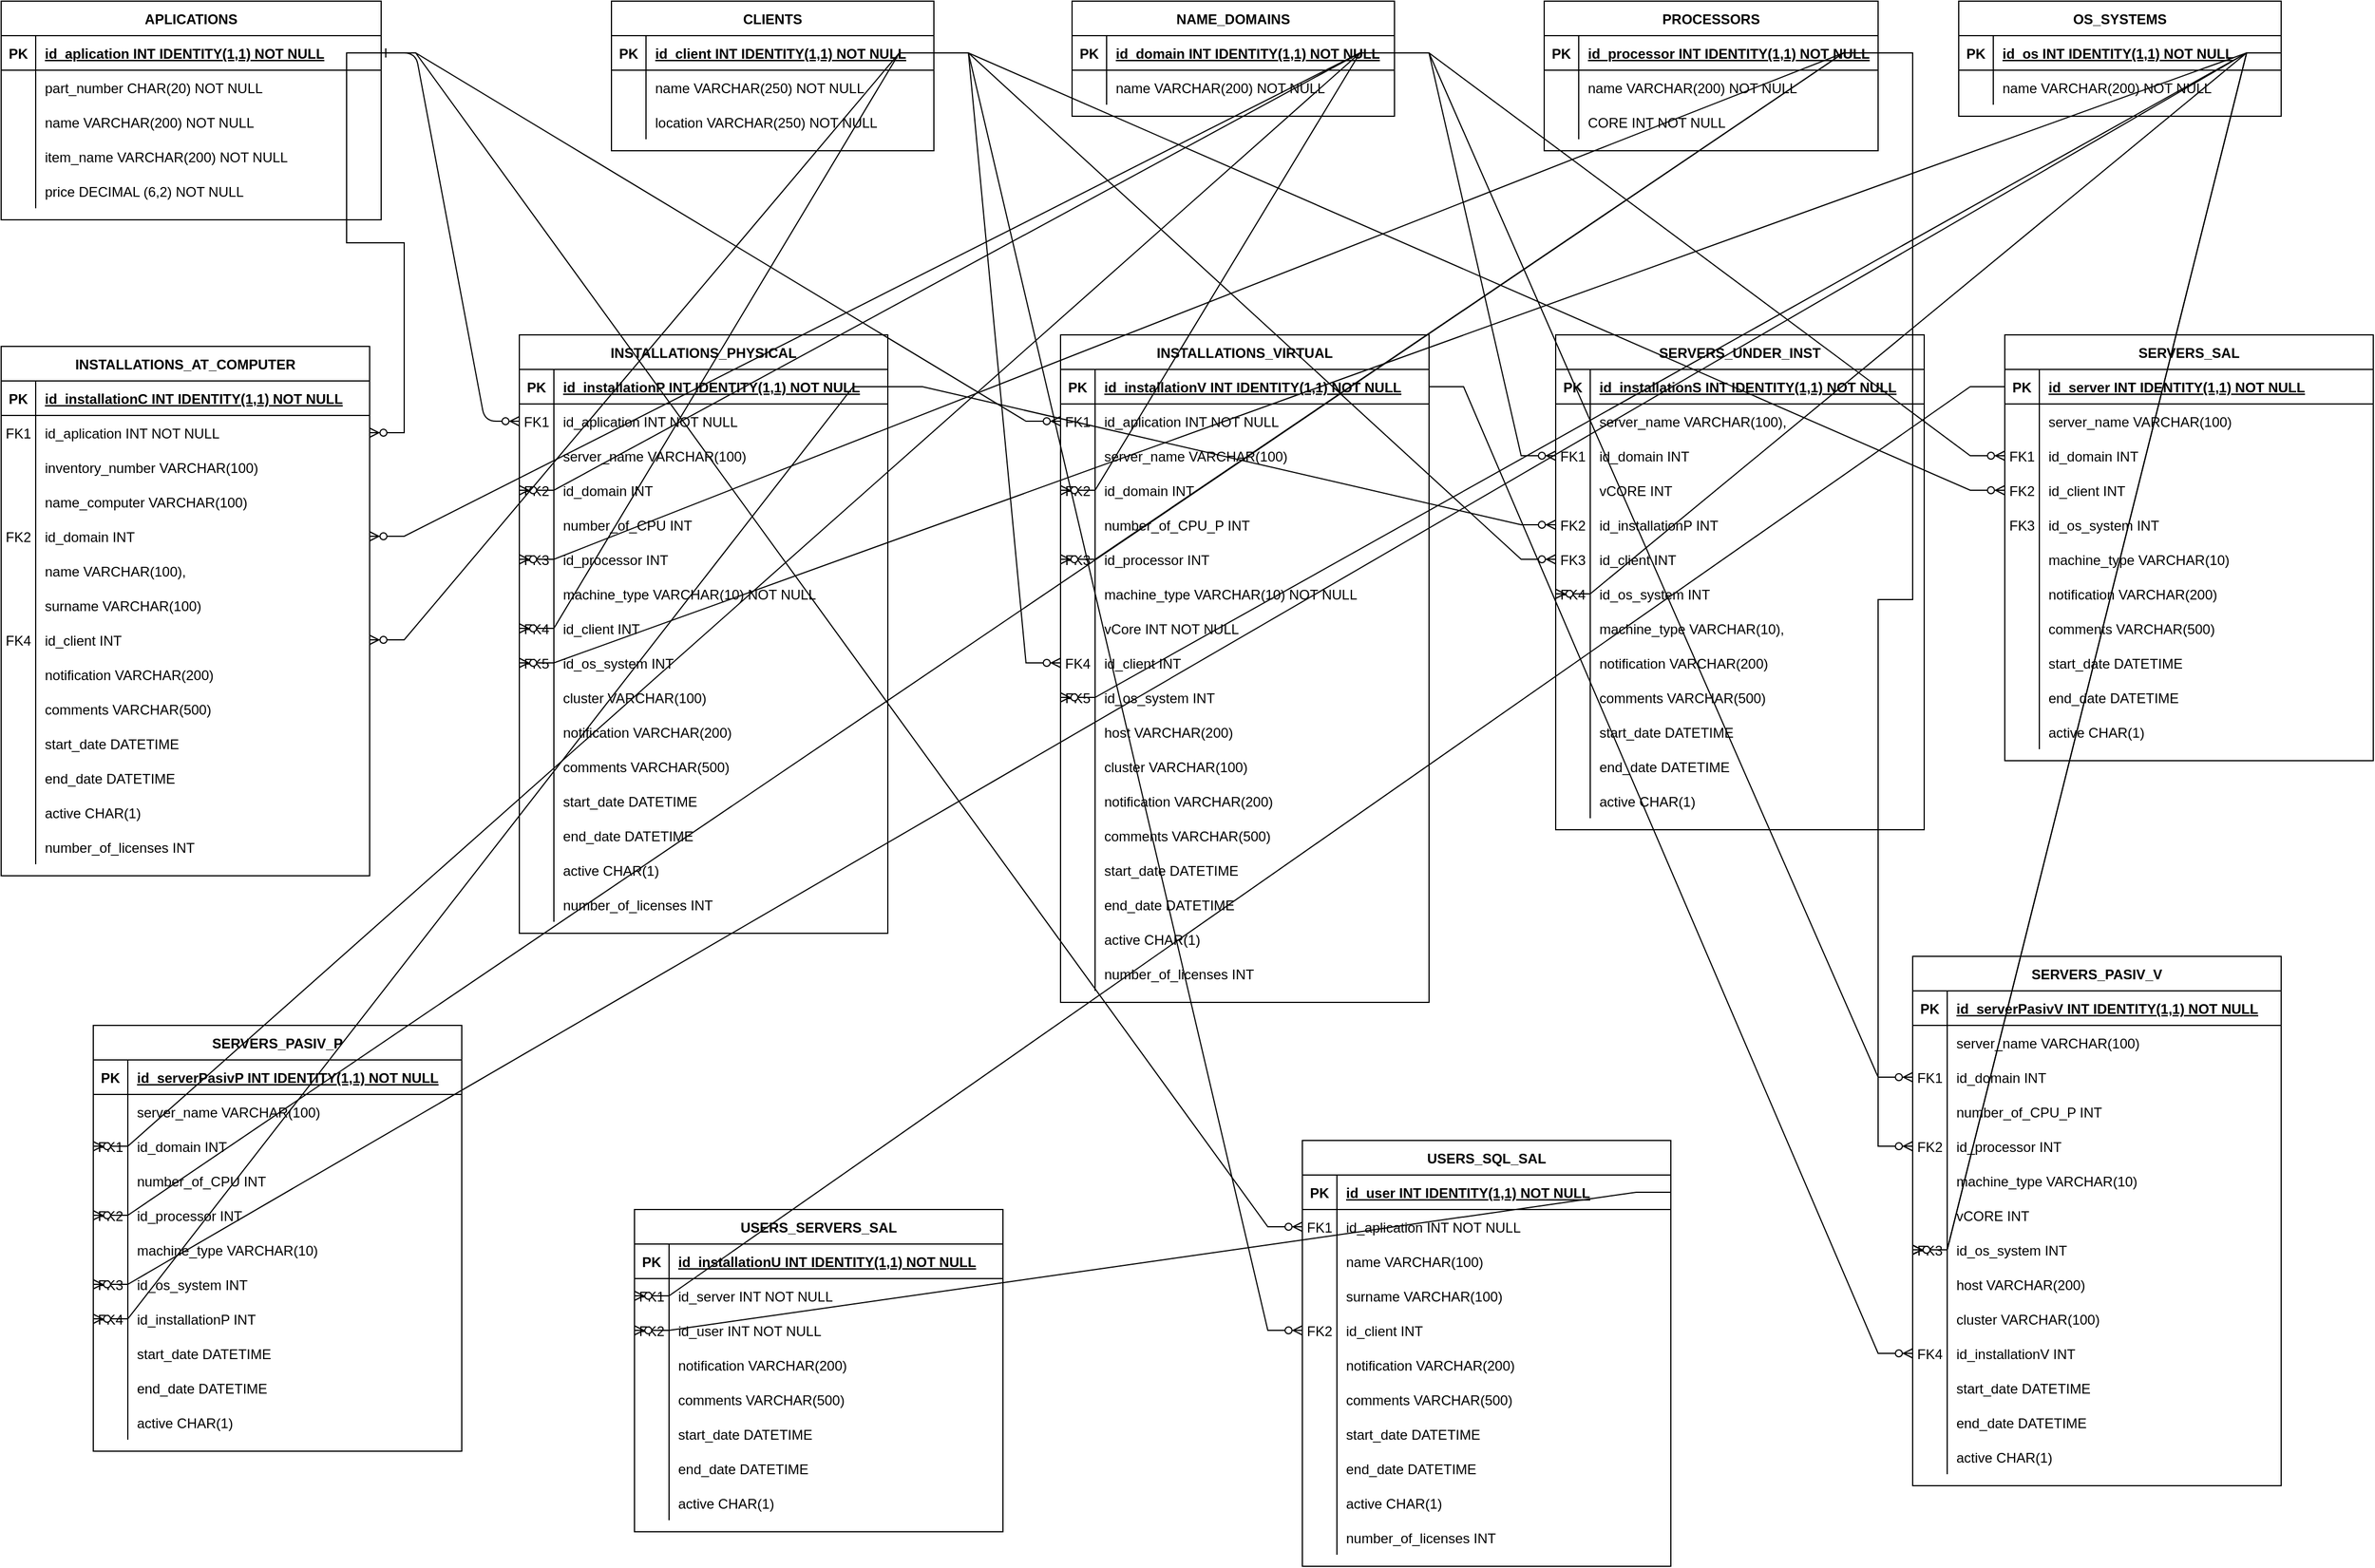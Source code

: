 <mxfile version="24.8.6">
  <diagram id="R2lEEEUBdFMjLlhIrx00" name="Page-1">
    <mxGraphModel dx="2377" dy="1305" grid="1" gridSize="10" guides="1" tooltips="1" connect="1" arrows="1" fold="1" page="1" pageScale="1" pageWidth="850" pageHeight="1100" math="0" shadow="0" extFonts="Permanent Marker^https://fonts.googleapis.com/css?family=Permanent+Marker">
      <root>
        <mxCell id="0" />
        <mxCell id="1" parent="0" />
        <mxCell id="C-vyLk0tnHw3VtMMgP7b-1" value="" style="edgeStyle=entityRelationEdgeStyle;endArrow=ERzeroToMany;startArrow=ERone;endFill=1;startFill=0;entryX=0;entryY=0.5;entryDx=0;entryDy=0;" parent="1" source="C-vyLk0tnHw3VtMMgP7b-24" target="SDc7mEd6B63bn3SpHPWJ-61" edge="1">
          <mxGeometry width="100" height="100" relative="1" as="geometry">
            <mxPoint x="340" y="720" as="sourcePoint" />
            <mxPoint x="440" y="620" as="targetPoint" />
          </mxGeometry>
        </mxCell>
        <mxCell id="C-vyLk0tnHw3VtMMgP7b-23" value="APLICATIONS" style="shape=table;startSize=30;container=1;collapsible=1;childLayout=tableLayout;fixedRows=1;rowLines=0;fontStyle=1;align=center;resizeLast=1;" parent="1" vertex="1">
          <mxGeometry x="10" y="50" width="330" height="190" as="geometry" />
        </mxCell>
        <mxCell id="C-vyLk0tnHw3VtMMgP7b-24" value="" style="shape=partialRectangle;collapsible=0;dropTarget=0;pointerEvents=0;fillColor=none;points=[[0,0.5],[1,0.5]];portConstraint=eastwest;top=0;left=0;right=0;bottom=1;" parent="C-vyLk0tnHw3VtMMgP7b-23" vertex="1">
          <mxGeometry y="30" width="330" height="30" as="geometry" />
        </mxCell>
        <mxCell id="C-vyLk0tnHw3VtMMgP7b-25" value="PK" style="shape=partialRectangle;overflow=hidden;connectable=0;fillColor=none;top=0;left=0;bottom=0;right=0;fontStyle=1;" parent="C-vyLk0tnHw3VtMMgP7b-24" vertex="1">
          <mxGeometry width="30" height="30" as="geometry">
            <mxRectangle width="30" height="30" as="alternateBounds" />
          </mxGeometry>
        </mxCell>
        <mxCell id="C-vyLk0tnHw3VtMMgP7b-26" value="id_aplication INT IDENTITY(1,1) NOT NULL" style="shape=partialRectangle;overflow=hidden;connectable=0;fillColor=none;top=0;left=0;bottom=0;right=0;align=left;spacingLeft=6;fontStyle=5;" parent="C-vyLk0tnHw3VtMMgP7b-24" vertex="1">
          <mxGeometry x="30" width="300" height="30" as="geometry">
            <mxRectangle width="300" height="30" as="alternateBounds" />
          </mxGeometry>
        </mxCell>
        <mxCell id="C-vyLk0tnHw3VtMMgP7b-27" value="" style="shape=partialRectangle;collapsible=0;dropTarget=0;pointerEvents=0;fillColor=none;points=[[0,0.5],[1,0.5]];portConstraint=eastwest;top=0;left=0;right=0;bottom=0;" parent="C-vyLk0tnHw3VtMMgP7b-23" vertex="1">
          <mxGeometry y="60" width="330" height="30" as="geometry" />
        </mxCell>
        <mxCell id="C-vyLk0tnHw3VtMMgP7b-28" value="" style="shape=partialRectangle;overflow=hidden;connectable=0;fillColor=none;top=0;left=0;bottom=0;right=0;" parent="C-vyLk0tnHw3VtMMgP7b-27" vertex="1">
          <mxGeometry width="30" height="30" as="geometry">
            <mxRectangle width="30" height="30" as="alternateBounds" />
          </mxGeometry>
        </mxCell>
        <mxCell id="C-vyLk0tnHw3VtMMgP7b-29" value="part_number CHAR(20) NOT NULL" style="shape=partialRectangle;overflow=hidden;connectable=0;fillColor=none;top=0;left=0;bottom=0;right=0;align=left;spacingLeft=6;" parent="C-vyLk0tnHw3VtMMgP7b-27" vertex="1">
          <mxGeometry x="30" width="300" height="30" as="geometry">
            <mxRectangle width="300" height="30" as="alternateBounds" />
          </mxGeometry>
        </mxCell>
        <mxCell id="SDc7mEd6B63bn3SpHPWJ-8" value="" style="shape=partialRectangle;collapsible=0;dropTarget=0;pointerEvents=0;fillColor=none;points=[[0,0.5],[1,0.5]];portConstraint=eastwest;top=0;left=0;right=0;bottom=0;" vertex="1" parent="C-vyLk0tnHw3VtMMgP7b-23">
          <mxGeometry y="90" width="330" height="30" as="geometry" />
        </mxCell>
        <mxCell id="SDc7mEd6B63bn3SpHPWJ-9" value="" style="shape=partialRectangle;overflow=hidden;connectable=0;fillColor=none;top=0;left=0;bottom=0;right=0;" vertex="1" parent="SDc7mEd6B63bn3SpHPWJ-8">
          <mxGeometry width="30" height="30" as="geometry">
            <mxRectangle width="30" height="30" as="alternateBounds" />
          </mxGeometry>
        </mxCell>
        <mxCell id="SDc7mEd6B63bn3SpHPWJ-10" value="name VARCHAR(200) NOT NULL" style="shape=partialRectangle;overflow=hidden;connectable=0;fillColor=none;top=0;left=0;bottom=0;right=0;align=left;spacingLeft=6;" vertex="1" parent="SDc7mEd6B63bn3SpHPWJ-8">
          <mxGeometry x="30" width="300" height="30" as="geometry">
            <mxRectangle width="300" height="30" as="alternateBounds" />
          </mxGeometry>
        </mxCell>
        <mxCell id="SDc7mEd6B63bn3SpHPWJ-11" value="" style="shape=partialRectangle;collapsible=0;dropTarget=0;pointerEvents=0;fillColor=none;points=[[0,0.5],[1,0.5]];portConstraint=eastwest;top=0;left=0;right=0;bottom=0;" vertex="1" parent="C-vyLk0tnHw3VtMMgP7b-23">
          <mxGeometry y="120" width="330" height="30" as="geometry" />
        </mxCell>
        <mxCell id="SDc7mEd6B63bn3SpHPWJ-12" value="" style="shape=partialRectangle;overflow=hidden;connectable=0;fillColor=none;top=0;left=0;bottom=0;right=0;" vertex="1" parent="SDc7mEd6B63bn3SpHPWJ-11">
          <mxGeometry width="30" height="30" as="geometry">
            <mxRectangle width="30" height="30" as="alternateBounds" />
          </mxGeometry>
        </mxCell>
        <mxCell id="SDc7mEd6B63bn3SpHPWJ-13" value="item_name VARCHAR(200) NOT NULL" style="shape=partialRectangle;overflow=hidden;connectable=0;fillColor=none;top=0;left=0;bottom=0;right=0;align=left;spacingLeft=6;" vertex="1" parent="SDc7mEd6B63bn3SpHPWJ-11">
          <mxGeometry x="30" width="300" height="30" as="geometry">
            <mxRectangle width="300" height="30" as="alternateBounds" />
          </mxGeometry>
        </mxCell>
        <mxCell id="SDc7mEd6B63bn3SpHPWJ-14" value="" style="shape=partialRectangle;collapsible=0;dropTarget=0;pointerEvents=0;fillColor=none;points=[[0,0.5],[1,0.5]];portConstraint=eastwest;top=0;left=0;right=0;bottom=0;" vertex="1" parent="C-vyLk0tnHw3VtMMgP7b-23">
          <mxGeometry y="150" width="330" height="30" as="geometry" />
        </mxCell>
        <mxCell id="SDc7mEd6B63bn3SpHPWJ-15" value="" style="shape=partialRectangle;overflow=hidden;connectable=0;fillColor=none;top=0;left=0;bottom=0;right=0;" vertex="1" parent="SDc7mEd6B63bn3SpHPWJ-14">
          <mxGeometry width="30" height="30" as="geometry">
            <mxRectangle width="30" height="30" as="alternateBounds" />
          </mxGeometry>
        </mxCell>
        <mxCell id="SDc7mEd6B63bn3SpHPWJ-16" value="price DECIMAL (6,2) NOT NULL" style="shape=partialRectangle;overflow=hidden;connectable=0;fillColor=none;top=0;left=0;bottom=0;right=0;align=left;spacingLeft=6;" vertex="1" parent="SDc7mEd6B63bn3SpHPWJ-14">
          <mxGeometry x="30" width="300" height="30" as="geometry">
            <mxRectangle width="300" height="30" as="alternateBounds" />
          </mxGeometry>
        </mxCell>
        <mxCell id="SDc7mEd6B63bn3SpHPWJ-1" value="CLIENTS" style="shape=table;startSize=30;container=1;collapsible=1;childLayout=tableLayout;fixedRows=1;rowLines=0;fontStyle=1;align=center;resizeLast=1;" vertex="1" parent="1">
          <mxGeometry x="540" y="50" width="280" height="130" as="geometry" />
        </mxCell>
        <mxCell id="SDc7mEd6B63bn3SpHPWJ-2" value="" style="shape=partialRectangle;collapsible=0;dropTarget=0;pointerEvents=0;fillColor=none;points=[[0,0.5],[1,0.5]];portConstraint=eastwest;top=0;left=0;right=0;bottom=1;" vertex="1" parent="SDc7mEd6B63bn3SpHPWJ-1">
          <mxGeometry y="30" width="280" height="30" as="geometry" />
        </mxCell>
        <mxCell id="SDc7mEd6B63bn3SpHPWJ-3" value="PK" style="shape=partialRectangle;overflow=hidden;connectable=0;fillColor=none;top=0;left=0;bottom=0;right=0;fontStyle=1;" vertex="1" parent="SDc7mEd6B63bn3SpHPWJ-2">
          <mxGeometry width="30" height="30" as="geometry">
            <mxRectangle width="30" height="30" as="alternateBounds" />
          </mxGeometry>
        </mxCell>
        <mxCell id="SDc7mEd6B63bn3SpHPWJ-4" value="id_client INT IDENTITY(1,1) NOT NULL " style="shape=partialRectangle;overflow=hidden;connectable=0;fillColor=none;top=0;left=0;bottom=0;right=0;align=left;spacingLeft=6;fontStyle=5;" vertex="1" parent="SDc7mEd6B63bn3SpHPWJ-2">
          <mxGeometry x="30" width="250" height="30" as="geometry">
            <mxRectangle width="250" height="30" as="alternateBounds" />
          </mxGeometry>
        </mxCell>
        <mxCell id="SDc7mEd6B63bn3SpHPWJ-5" value="" style="shape=partialRectangle;collapsible=0;dropTarget=0;pointerEvents=0;fillColor=none;points=[[0,0.5],[1,0.5]];portConstraint=eastwest;top=0;left=0;right=0;bottom=0;" vertex="1" parent="SDc7mEd6B63bn3SpHPWJ-1">
          <mxGeometry y="60" width="280" height="30" as="geometry" />
        </mxCell>
        <mxCell id="SDc7mEd6B63bn3SpHPWJ-6" value="" style="shape=partialRectangle;overflow=hidden;connectable=0;fillColor=none;top=0;left=0;bottom=0;right=0;" vertex="1" parent="SDc7mEd6B63bn3SpHPWJ-5">
          <mxGeometry width="30" height="30" as="geometry">
            <mxRectangle width="30" height="30" as="alternateBounds" />
          </mxGeometry>
        </mxCell>
        <mxCell id="SDc7mEd6B63bn3SpHPWJ-7" value="name VARCHAR(250) NOT NULL" style="shape=partialRectangle;overflow=hidden;connectable=0;fillColor=none;top=0;left=0;bottom=0;right=0;align=left;spacingLeft=6;" vertex="1" parent="SDc7mEd6B63bn3SpHPWJ-5">
          <mxGeometry x="30" width="250" height="30" as="geometry">
            <mxRectangle width="250" height="30" as="alternateBounds" />
          </mxGeometry>
        </mxCell>
        <mxCell id="SDc7mEd6B63bn3SpHPWJ-17" value="" style="shape=partialRectangle;collapsible=0;dropTarget=0;pointerEvents=0;fillColor=none;points=[[0,0.5],[1,0.5]];portConstraint=eastwest;top=0;left=0;right=0;bottom=0;" vertex="1" parent="SDc7mEd6B63bn3SpHPWJ-1">
          <mxGeometry y="90" width="280" height="30" as="geometry" />
        </mxCell>
        <mxCell id="SDc7mEd6B63bn3SpHPWJ-18" value="" style="shape=partialRectangle;overflow=hidden;connectable=0;fillColor=none;top=0;left=0;bottom=0;right=0;" vertex="1" parent="SDc7mEd6B63bn3SpHPWJ-17">
          <mxGeometry width="30" height="30" as="geometry">
            <mxRectangle width="30" height="30" as="alternateBounds" />
          </mxGeometry>
        </mxCell>
        <mxCell id="SDc7mEd6B63bn3SpHPWJ-19" value="location VARCHAR(250) NOT NULL" style="shape=partialRectangle;overflow=hidden;connectable=0;fillColor=none;top=0;left=0;bottom=0;right=0;align=left;spacingLeft=6;" vertex="1" parent="SDc7mEd6B63bn3SpHPWJ-17">
          <mxGeometry x="30" width="250" height="30" as="geometry">
            <mxRectangle width="250" height="30" as="alternateBounds" />
          </mxGeometry>
        </mxCell>
        <mxCell id="SDc7mEd6B63bn3SpHPWJ-20" value="NAME_DOMAINS" style="shape=table;startSize=30;container=1;collapsible=1;childLayout=tableLayout;fixedRows=1;rowLines=0;fontStyle=1;align=center;resizeLast=1;" vertex="1" parent="1">
          <mxGeometry x="940" y="50" width="280" height="100" as="geometry" />
        </mxCell>
        <mxCell id="SDc7mEd6B63bn3SpHPWJ-21" value="" style="shape=partialRectangle;collapsible=0;dropTarget=0;pointerEvents=0;fillColor=none;points=[[0,0.5],[1,0.5]];portConstraint=eastwest;top=0;left=0;right=0;bottom=1;" vertex="1" parent="SDc7mEd6B63bn3SpHPWJ-20">
          <mxGeometry y="30" width="280" height="30" as="geometry" />
        </mxCell>
        <mxCell id="SDc7mEd6B63bn3SpHPWJ-22" value="PK" style="shape=partialRectangle;overflow=hidden;connectable=0;fillColor=none;top=0;left=0;bottom=0;right=0;fontStyle=1;" vertex="1" parent="SDc7mEd6B63bn3SpHPWJ-21">
          <mxGeometry width="30" height="30" as="geometry">
            <mxRectangle width="30" height="30" as="alternateBounds" />
          </mxGeometry>
        </mxCell>
        <mxCell id="SDc7mEd6B63bn3SpHPWJ-23" value="id_domain INT IDENTITY(1,1) NOT NULL " style="shape=partialRectangle;overflow=hidden;connectable=0;fillColor=none;top=0;left=0;bottom=0;right=0;align=left;spacingLeft=6;fontStyle=5;" vertex="1" parent="SDc7mEd6B63bn3SpHPWJ-21">
          <mxGeometry x="30" width="250" height="30" as="geometry">
            <mxRectangle width="250" height="30" as="alternateBounds" />
          </mxGeometry>
        </mxCell>
        <mxCell id="SDc7mEd6B63bn3SpHPWJ-24" value="" style="shape=partialRectangle;collapsible=0;dropTarget=0;pointerEvents=0;fillColor=none;points=[[0,0.5],[1,0.5]];portConstraint=eastwest;top=0;left=0;right=0;bottom=0;" vertex="1" parent="SDc7mEd6B63bn3SpHPWJ-20">
          <mxGeometry y="60" width="280" height="30" as="geometry" />
        </mxCell>
        <mxCell id="SDc7mEd6B63bn3SpHPWJ-25" value="" style="shape=partialRectangle;overflow=hidden;connectable=0;fillColor=none;top=0;left=0;bottom=0;right=0;" vertex="1" parent="SDc7mEd6B63bn3SpHPWJ-24">
          <mxGeometry width="30" height="30" as="geometry">
            <mxRectangle width="30" height="30" as="alternateBounds" />
          </mxGeometry>
        </mxCell>
        <mxCell id="SDc7mEd6B63bn3SpHPWJ-26" value="name VARCHAR(200) NOT NULL" style="shape=partialRectangle;overflow=hidden;connectable=0;fillColor=none;top=0;left=0;bottom=0;right=0;align=left;spacingLeft=6;" vertex="1" parent="SDc7mEd6B63bn3SpHPWJ-24">
          <mxGeometry x="30" width="250" height="30" as="geometry">
            <mxRectangle width="250" height="30" as="alternateBounds" />
          </mxGeometry>
        </mxCell>
        <mxCell id="SDc7mEd6B63bn3SpHPWJ-30" value="PROCESSORS" style="shape=table;startSize=30;container=1;collapsible=1;childLayout=tableLayout;fixedRows=1;rowLines=0;fontStyle=1;align=center;resizeLast=1;" vertex="1" parent="1">
          <mxGeometry x="1350" y="50" width="290" height="130" as="geometry" />
        </mxCell>
        <mxCell id="SDc7mEd6B63bn3SpHPWJ-31" value="" style="shape=partialRectangle;collapsible=0;dropTarget=0;pointerEvents=0;fillColor=none;points=[[0,0.5],[1,0.5]];portConstraint=eastwest;top=0;left=0;right=0;bottom=1;" vertex="1" parent="SDc7mEd6B63bn3SpHPWJ-30">
          <mxGeometry y="30" width="290" height="30" as="geometry" />
        </mxCell>
        <mxCell id="SDc7mEd6B63bn3SpHPWJ-32" value="PK" style="shape=partialRectangle;overflow=hidden;connectable=0;fillColor=none;top=0;left=0;bottom=0;right=0;fontStyle=1;" vertex="1" parent="SDc7mEd6B63bn3SpHPWJ-31">
          <mxGeometry width="30" height="30" as="geometry">
            <mxRectangle width="30" height="30" as="alternateBounds" />
          </mxGeometry>
        </mxCell>
        <mxCell id="SDc7mEd6B63bn3SpHPWJ-33" value="id_processor INT IDENTITY(1,1) NOT NULL " style="shape=partialRectangle;overflow=hidden;connectable=0;fillColor=none;top=0;left=0;bottom=0;right=0;align=left;spacingLeft=6;fontStyle=5;" vertex="1" parent="SDc7mEd6B63bn3SpHPWJ-31">
          <mxGeometry x="30" width="260" height="30" as="geometry">
            <mxRectangle width="260" height="30" as="alternateBounds" />
          </mxGeometry>
        </mxCell>
        <mxCell id="SDc7mEd6B63bn3SpHPWJ-34" value="" style="shape=partialRectangle;collapsible=0;dropTarget=0;pointerEvents=0;fillColor=none;points=[[0,0.5],[1,0.5]];portConstraint=eastwest;top=0;left=0;right=0;bottom=0;" vertex="1" parent="SDc7mEd6B63bn3SpHPWJ-30">
          <mxGeometry y="60" width="290" height="30" as="geometry" />
        </mxCell>
        <mxCell id="SDc7mEd6B63bn3SpHPWJ-35" value="" style="shape=partialRectangle;overflow=hidden;connectable=0;fillColor=none;top=0;left=0;bottom=0;right=0;" vertex="1" parent="SDc7mEd6B63bn3SpHPWJ-34">
          <mxGeometry width="30" height="30" as="geometry">
            <mxRectangle width="30" height="30" as="alternateBounds" />
          </mxGeometry>
        </mxCell>
        <mxCell id="SDc7mEd6B63bn3SpHPWJ-36" value="name VARCHAR(200) NOT NULL" style="shape=partialRectangle;overflow=hidden;connectable=0;fillColor=none;top=0;left=0;bottom=0;right=0;align=left;spacingLeft=6;" vertex="1" parent="SDc7mEd6B63bn3SpHPWJ-34">
          <mxGeometry x="30" width="260" height="30" as="geometry">
            <mxRectangle width="260" height="30" as="alternateBounds" />
          </mxGeometry>
        </mxCell>
        <mxCell id="SDc7mEd6B63bn3SpHPWJ-37" value="" style="shape=partialRectangle;collapsible=0;dropTarget=0;pointerEvents=0;fillColor=none;points=[[0,0.5],[1,0.5]];portConstraint=eastwest;top=0;left=0;right=0;bottom=0;" vertex="1" parent="SDc7mEd6B63bn3SpHPWJ-30">
          <mxGeometry y="90" width="290" height="30" as="geometry" />
        </mxCell>
        <mxCell id="SDc7mEd6B63bn3SpHPWJ-38" value="" style="shape=partialRectangle;overflow=hidden;connectable=0;fillColor=none;top=0;left=0;bottom=0;right=0;" vertex="1" parent="SDc7mEd6B63bn3SpHPWJ-37">
          <mxGeometry width="30" height="30" as="geometry">
            <mxRectangle width="30" height="30" as="alternateBounds" />
          </mxGeometry>
        </mxCell>
        <mxCell id="SDc7mEd6B63bn3SpHPWJ-39" value="CORE INT NOT NULL" style="shape=partialRectangle;overflow=hidden;connectable=0;fillColor=none;top=0;left=0;bottom=0;right=0;align=left;spacingLeft=6;" vertex="1" parent="SDc7mEd6B63bn3SpHPWJ-37">
          <mxGeometry x="30" width="260" height="30" as="geometry">
            <mxRectangle width="260" height="30" as="alternateBounds" />
          </mxGeometry>
        </mxCell>
        <mxCell id="SDc7mEd6B63bn3SpHPWJ-40" value="OS_SYSTEMS" style="shape=table;startSize=30;container=1;collapsible=1;childLayout=tableLayout;fixedRows=1;rowLines=0;fontStyle=1;align=center;resizeLast=1;" vertex="1" parent="1">
          <mxGeometry x="1710" y="50" width="280" height="100" as="geometry" />
        </mxCell>
        <mxCell id="SDc7mEd6B63bn3SpHPWJ-41" value="" style="shape=partialRectangle;collapsible=0;dropTarget=0;pointerEvents=0;fillColor=none;points=[[0,0.5],[1,0.5]];portConstraint=eastwest;top=0;left=0;right=0;bottom=1;" vertex="1" parent="SDc7mEd6B63bn3SpHPWJ-40">
          <mxGeometry y="30" width="280" height="30" as="geometry" />
        </mxCell>
        <mxCell id="SDc7mEd6B63bn3SpHPWJ-42" value="PK" style="shape=partialRectangle;overflow=hidden;connectable=0;fillColor=none;top=0;left=0;bottom=0;right=0;fontStyle=1;" vertex="1" parent="SDc7mEd6B63bn3SpHPWJ-41">
          <mxGeometry width="30" height="30" as="geometry">
            <mxRectangle width="30" height="30" as="alternateBounds" />
          </mxGeometry>
        </mxCell>
        <mxCell id="SDc7mEd6B63bn3SpHPWJ-43" value="id_os INT IDENTITY(1,1) NOT NULL " style="shape=partialRectangle;overflow=hidden;connectable=0;fillColor=none;top=0;left=0;bottom=0;right=0;align=left;spacingLeft=6;fontStyle=5;" vertex="1" parent="SDc7mEd6B63bn3SpHPWJ-41">
          <mxGeometry x="30" width="250" height="30" as="geometry">
            <mxRectangle width="250" height="30" as="alternateBounds" />
          </mxGeometry>
        </mxCell>
        <mxCell id="SDc7mEd6B63bn3SpHPWJ-44" value="" style="shape=partialRectangle;collapsible=0;dropTarget=0;pointerEvents=0;fillColor=none;points=[[0,0.5],[1,0.5]];portConstraint=eastwest;top=0;left=0;right=0;bottom=0;" vertex="1" parent="SDc7mEd6B63bn3SpHPWJ-40">
          <mxGeometry y="60" width="280" height="30" as="geometry" />
        </mxCell>
        <mxCell id="SDc7mEd6B63bn3SpHPWJ-45" value="" style="shape=partialRectangle;overflow=hidden;connectable=0;fillColor=none;top=0;left=0;bottom=0;right=0;" vertex="1" parent="SDc7mEd6B63bn3SpHPWJ-44">
          <mxGeometry width="30" height="30" as="geometry">
            <mxRectangle width="30" height="30" as="alternateBounds" />
          </mxGeometry>
        </mxCell>
        <mxCell id="SDc7mEd6B63bn3SpHPWJ-46" value="name VARCHAR(200) NOT NULL" style="shape=partialRectangle;overflow=hidden;connectable=0;fillColor=none;top=0;left=0;bottom=0;right=0;align=left;spacingLeft=6;" vertex="1" parent="SDc7mEd6B63bn3SpHPWJ-44">
          <mxGeometry x="30" width="250" height="30" as="geometry">
            <mxRectangle width="250" height="30" as="alternateBounds" />
          </mxGeometry>
        </mxCell>
        <mxCell id="SDc7mEd6B63bn3SpHPWJ-57" value="INSTALLATIONS_PHYSICAL" style="shape=table;startSize=30;container=1;collapsible=1;childLayout=tableLayout;fixedRows=1;rowLines=0;fontStyle=1;align=center;resizeLast=1;" vertex="1" parent="1">
          <mxGeometry x="460" y="340" width="320" height="520" as="geometry">
            <mxRectangle x="620" y="710" width="200" height="30" as="alternateBounds" />
          </mxGeometry>
        </mxCell>
        <mxCell id="SDc7mEd6B63bn3SpHPWJ-58" value="" style="shape=partialRectangle;collapsible=0;dropTarget=0;pointerEvents=0;fillColor=none;points=[[0,0.5],[1,0.5]];portConstraint=eastwest;top=0;left=0;right=0;bottom=1;" vertex="1" parent="SDc7mEd6B63bn3SpHPWJ-57">
          <mxGeometry y="30" width="320" height="30" as="geometry" />
        </mxCell>
        <mxCell id="SDc7mEd6B63bn3SpHPWJ-59" value="PK" style="shape=partialRectangle;overflow=hidden;connectable=0;fillColor=none;top=0;left=0;bottom=0;right=0;fontStyle=1;" vertex="1" parent="SDc7mEd6B63bn3SpHPWJ-58">
          <mxGeometry width="30" height="30" as="geometry">
            <mxRectangle width="30" height="30" as="alternateBounds" />
          </mxGeometry>
        </mxCell>
        <mxCell id="SDc7mEd6B63bn3SpHPWJ-60" value="id_installationP INT IDENTITY(1,1) NOT NULL " style="shape=partialRectangle;overflow=hidden;connectable=0;fillColor=none;top=0;left=0;bottom=0;right=0;align=left;spacingLeft=6;fontStyle=5;" vertex="1" parent="SDc7mEd6B63bn3SpHPWJ-58">
          <mxGeometry x="30" width="290" height="30" as="geometry">
            <mxRectangle width="290" height="30" as="alternateBounds" />
          </mxGeometry>
        </mxCell>
        <mxCell id="SDc7mEd6B63bn3SpHPWJ-61" value="" style="shape=partialRectangle;collapsible=0;dropTarget=0;pointerEvents=0;fillColor=none;points=[[0,0.5],[1,0.5]];portConstraint=eastwest;top=0;left=0;right=0;bottom=0;" vertex="1" parent="SDc7mEd6B63bn3SpHPWJ-57">
          <mxGeometry y="60" width="320" height="30" as="geometry" />
        </mxCell>
        <mxCell id="SDc7mEd6B63bn3SpHPWJ-62" value="FK1" style="shape=partialRectangle;overflow=hidden;connectable=0;fillColor=none;top=0;left=0;bottom=0;right=0;" vertex="1" parent="SDc7mEd6B63bn3SpHPWJ-61">
          <mxGeometry width="30" height="30" as="geometry">
            <mxRectangle width="30" height="30" as="alternateBounds" />
          </mxGeometry>
        </mxCell>
        <mxCell id="SDc7mEd6B63bn3SpHPWJ-63" value="id_aplication INT NOT NULL" style="shape=partialRectangle;overflow=hidden;connectable=0;fillColor=none;top=0;left=0;bottom=0;right=0;align=left;spacingLeft=6;" vertex="1" parent="SDc7mEd6B63bn3SpHPWJ-61">
          <mxGeometry x="30" width="290" height="30" as="geometry">
            <mxRectangle width="290" height="30" as="alternateBounds" />
          </mxGeometry>
        </mxCell>
        <mxCell id="SDc7mEd6B63bn3SpHPWJ-67" value="" style="shape=partialRectangle;collapsible=0;dropTarget=0;pointerEvents=0;fillColor=none;points=[[0,0.5],[1,0.5]];portConstraint=eastwest;top=0;left=0;right=0;bottom=0;" vertex="1" parent="SDc7mEd6B63bn3SpHPWJ-57">
          <mxGeometry y="90" width="320" height="30" as="geometry" />
        </mxCell>
        <mxCell id="SDc7mEd6B63bn3SpHPWJ-68" value="" style="shape=partialRectangle;overflow=hidden;connectable=0;fillColor=none;top=0;left=0;bottom=0;right=0;" vertex="1" parent="SDc7mEd6B63bn3SpHPWJ-67">
          <mxGeometry width="30" height="30" as="geometry">
            <mxRectangle width="30" height="30" as="alternateBounds" />
          </mxGeometry>
        </mxCell>
        <mxCell id="SDc7mEd6B63bn3SpHPWJ-69" value="server_name VARCHAR(100)" style="shape=partialRectangle;overflow=hidden;connectable=0;fillColor=none;top=0;left=0;bottom=0;right=0;align=left;spacingLeft=6;" vertex="1" parent="SDc7mEd6B63bn3SpHPWJ-67">
          <mxGeometry x="30" width="290" height="30" as="geometry">
            <mxRectangle width="290" height="30" as="alternateBounds" />
          </mxGeometry>
        </mxCell>
        <mxCell id="SDc7mEd6B63bn3SpHPWJ-70" value="" style="shape=partialRectangle;collapsible=0;dropTarget=0;pointerEvents=0;fillColor=none;points=[[0,0.5],[1,0.5]];portConstraint=eastwest;top=0;left=0;right=0;bottom=0;" vertex="1" parent="SDc7mEd6B63bn3SpHPWJ-57">
          <mxGeometry y="120" width="320" height="30" as="geometry" />
        </mxCell>
        <mxCell id="SDc7mEd6B63bn3SpHPWJ-71" value="FK2" style="shape=partialRectangle;overflow=hidden;connectable=0;fillColor=none;top=0;left=0;bottom=0;right=0;" vertex="1" parent="SDc7mEd6B63bn3SpHPWJ-70">
          <mxGeometry width="30" height="30" as="geometry">
            <mxRectangle width="30" height="30" as="alternateBounds" />
          </mxGeometry>
        </mxCell>
        <mxCell id="SDc7mEd6B63bn3SpHPWJ-72" value="id_domain INT" style="shape=partialRectangle;overflow=hidden;connectable=0;fillColor=none;top=0;left=0;bottom=0;right=0;align=left;spacingLeft=6;" vertex="1" parent="SDc7mEd6B63bn3SpHPWJ-70">
          <mxGeometry x="30" width="290" height="30" as="geometry">
            <mxRectangle width="290" height="30" as="alternateBounds" />
          </mxGeometry>
        </mxCell>
        <mxCell id="SDc7mEd6B63bn3SpHPWJ-73" value="" style="shape=partialRectangle;collapsible=0;dropTarget=0;pointerEvents=0;fillColor=none;points=[[0,0.5],[1,0.5]];portConstraint=eastwest;top=0;left=0;right=0;bottom=0;" vertex="1" parent="SDc7mEd6B63bn3SpHPWJ-57">
          <mxGeometry y="150" width="320" height="30" as="geometry" />
        </mxCell>
        <mxCell id="SDc7mEd6B63bn3SpHPWJ-74" value="" style="shape=partialRectangle;overflow=hidden;connectable=0;fillColor=none;top=0;left=0;bottom=0;right=0;" vertex="1" parent="SDc7mEd6B63bn3SpHPWJ-73">
          <mxGeometry width="30" height="30" as="geometry">
            <mxRectangle width="30" height="30" as="alternateBounds" />
          </mxGeometry>
        </mxCell>
        <mxCell id="SDc7mEd6B63bn3SpHPWJ-75" value="number_of_CPU INT" style="shape=partialRectangle;overflow=hidden;connectable=0;fillColor=none;top=0;left=0;bottom=0;right=0;align=left;spacingLeft=6;" vertex="1" parent="SDc7mEd6B63bn3SpHPWJ-73">
          <mxGeometry x="30" width="290" height="30" as="geometry">
            <mxRectangle width="290" height="30" as="alternateBounds" />
          </mxGeometry>
        </mxCell>
        <mxCell id="SDc7mEd6B63bn3SpHPWJ-83" value="" style="shape=partialRectangle;collapsible=0;dropTarget=0;pointerEvents=0;fillColor=none;points=[[0,0.5],[1,0.5]];portConstraint=eastwest;top=0;left=0;right=0;bottom=0;" vertex="1" parent="SDc7mEd6B63bn3SpHPWJ-57">
          <mxGeometry y="180" width="320" height="30" as="geometry" />
        </mxCell>
        <mxCell id="SDc7mEd6B63bn3SpHPWJ-84" value="FK3" style="shape=partialRectangle;overflow=hidden;connectable=0;fillColor=none;top=0;left=0;bottom=0;right=0;" vertex="1" parent="SDc7mEd6B63bn3SpHPWJ-83">
          <mxGeometry width="30" height="30" as="geometry">
            <mxRectangle width="30" height="30" as="alternateBounds" />
          </mxGeometry>
        </mxCell>
        <mxCell id="SDc7mEd6B63bn3SpHPWJ-85" value="id_processor INT" style="shape=partialRectangle;overflow=hidden;connectable=0;fillColor=none;top=0;left=0;bottom=0;right=0;align=left;spacingLeft=6;" vertex="1" parent="SDc7mEd6B63bn3SpHPWJ-83">
          <mxGeometry x="30" width="290" height="30" as="geometry">
            <mxRectangle width="290" height="30" as="alternateBounds" />
          </mxGeometry>
        </mxCell>
        <mxCell id="SDc7mEd6B63bn3SpHPWJ-86" value="" style="shape=partialRectangle;collapsible=0;dropTarget=0;pointerEvents=0;fillColor=none;points=[[0,0.5],[1,0.5]];portConstraint=eastwest;top=0;left=0;right=0;bottom=0;" vertex="1" parent="SDc7mEd6B63bn3SpHPWJ-57">
          <mxGeometry y="210" width="320" height="30" as="geometry" />
        </mxCell>
        <mxCell id="SDc7mEd6B63bn3SpHPWJ-87" value="" style="shape=partialRectangle;overflow=hidden;connectable=0;fillColor=none;top=0;left=0;bottom=0;right=0;" vertex="1" parent="SDc7mEd6B63bn3SpHPWJ-86">
          <mxGeometry width="30" height="30" as="geometry">
            <mxRectangle width="30" height="30" as="alternateBounds" />
          </mxGeometry>
        </mxCell>
        <mxCell id="SDc7mEd6B63bn3SpHPWJ-88" value="machine_type VARCHAR(10) NOT NULL" style="shape=partialRectangle;overflow=hidden;connectable=0;fillColor=none;top=0;left=0;bottom=0;right=0;align=left;spacingLeft=6;" vertex="1" parent="SDc7mEd6B63bn3SpHPWJ-86">
          <mxGeometry x="30" width="290" height="30" as="geometry">
            <mxRectangle width="290" height="30" as="alternateBounds" />
          </mxGeometry>
        </mxCell>
        <mxCell id="SDc7mEd6B63bn3SpHPWJ-89" value="" style="shape=partialRectangle;collapsible=0;dropTarget=0;pointerEvents=0;fillColor=none;points=[[0,0.5],[1,0.5]];portConstraint=eastwest;top=0;left=0;right=0;bottom=0;" vertex="1" parent="SDc7mEd6B63bn3SpHPWJ-57">
          <mxGeometry y="240" width="320" height="30" as="geometry" />
        </mxCell>
        <mxCell id="SDc7mEd6B63bn3SpHPWJ-90" value="FK4" style="shape=partialRectangle;overflow=hidden;connectable=0;fillColor=none;top=0;left=0;bottom=0;right=0;" vertex="1" parent="SDc7mEd6B63bn3SpHPWJ-89">
          <mxGeometry width="30" height="30" as="geometry">
            <mxRectangle width="30" height="30" as="alternateBounds" />
          </mxGeometry>
        </mxCell>
        <mxCell id="SDc7mEd6B63bn3SpHPWJ-91" value="id_client INT" style="shape=partialRectangle;overflow=hidden;connectable=0;fillColor=none;top=0;left=0;bottom=0;right=0;align=left;spacingLeft=6;" vertex="1" parent="SDc7mEd6B63bn3SpHPWJ-89">
          <mxGeometry x="30" width="290" height="30" as="geometry">
            <mxRectangle width="290" height="30" as="alternateBounds" />
          </mxGeometry>
        </mxCell>
        <mxCell id="SDc7mEd6B63bn3SpHPWJ-92" value="" style="shape=partialRectangle;collapsible=0;dropTarget=0;pointerEvents=0;fillColor=none;points=[[0,0.5],[1,0.5]];portConstraint=eastwest;top=0;left=0;right=0;bottom=0;" vertex="1" parent="SDc7mEd6B63bn3SpHPWJ-57">
          <mxGeometry y="270" width="320" height="30" as="geometry" />
        </mxCell>
        <mxCell id="SDc7mEd6B63bn3SpHPWJ-93" value="FK5" style="shape=partialRectangle;overflow=hidden;connectable=0;fillColor=none;top=0;left=0;bottom=0;right=0;" vertex="1" parent="SDc7mEd6B63bn3SpHPWJ-92">
          <mxGeometry width="30" height="30" as="geometry">
            <mxRectangle width="30" height="30" as="alternateBounds" />
          </mxGeometry>
        </mxCell>
        <mxCell id="SDc7mEd6B63bn3SpHPWJ-94" value="id_os_system INT" style="shape=partialRectangle;overflow=hidden;connectable=0;fillColor=none;top=0;left=0;bottom=0;right=0;align=left;spacingLeft=6;" vertex="1" parent="SDc7mEd6B63bn3SpHPWJ-92">
          <mxGeometry x="30" width="290" height="30" as="geometry">
            <mxRectangle width="290" height="30" as="alternateBounds" />
          </mxGeometry>
        </mxCell>
        <mxCell id="SDc7mEd6B63bn3SpHPWJ-95" value="" style="shape=partialRectangle;collapsible=0;dropTarget=0;pointerEvents=0;fillColor=none;points=[[0,0.5],[1,0.5]];portConstraint=eastwest;top=0;left=0;right=0;bottom=0;" vertex="1" parent="SDc7mEd6B63bn3SpHPWJ-57">
          <mxGeometry y="300" width="320" height="30" as="geometry" />
        </mxCell>
        <mxCell id="SDc7mEd6B63bn3SpHPWJ-96" value="" style="shape=partialRectangle;overflow=hidden;connectable=0;fillColor=none;top=0;left=0;bottom=0;right=0;" vertex="1" parent="SDc7mEd6B63bn3SpHPWJ-95">
          <mxGeometry width="30" height="30" as="geometry">
            <mxRectangle width="30" height="30" as="alternateBounds" />
          </mxGeometry>
        </mxCell>
        <mxCell id="SDc7mEd6B63bn3SpHPWJ-97" value="cluster VARCHAR(100)" style="shape=partialRectangle;overflow=hidden;connectable=0;fillColor=none;top=0;left=0;bottom=0;right=0;align=left;spacingLeft=6;" vertex="1" parent="SDc7mEd6B63bn3SpHPWJ-95">
          <mxGeometry x="30" width="290" height="30" as="geometry">
            <mxRectangle width="290" height="30" as="alternateBounds" />
          </mxGeometry>
        </mxCell>
        <mxCell id="SDc7mEd6B63bn3SpHPWJ-98" value="" style="shape=partialRectangle;collapsible=0;dropTarget=0;pointerEvents=0;fillColor=none;points=[[0,0.5],[1,0.5]];portConstraint=eastwest;top=0;left=0;right=0;bottom=0;" vertex="1" parent="SDc7mEd6B63bn3SpHPWJ-57">
          <mxGeometry y="330" width="320" height="30" as="geometry" />
        </mxCell>
        <mxCell id="SDc7mEd6B63bn3SpHPWJ-99" value="" style="shape=partialRectangle;overflow=hidden;connectable=0;fillColor=none;top=0;left=0;bottom=0;right=0;" vertex="1" parent="SDc7mEd6B63bn3SpHPWJ-98">
          <mxGeometry width="30" height="30" as="geometry">
            <mxRectangle width="30" height="30" as="alternateBounds" />
          </mxGeometry>
        </mxCell>
        <mxCell id="SDc7mEd6B63bn3SpHPWJ-100" value="notification VARCHAR(200)" style="shape=partialRectangle;overflow=hidden;connectable=0;fillColor=none;top=0;left=0;bottom=0;right=0;align=left;spacingLeft=6;" vertex="1" parent="SDc7mEd6B63bn3SpHPWJ-98">
          <mxGeometry x="30" width="290" height="30" as="geometry">
            <mxRectangle width="290" height="30" as="alternateBounds" />
          </mxGeometry>
        </mxCell>
        <mxCell id="SDc7mEd6B63bn3SpHPWJ-101" value="" style="shape=partialRectangle;collapsible=0;dropTarget=0;pointerEvents=0;fillColor=none;points=[[0,0.5],[1,0.5]];portConstraint=eastwest;top=0;left=0;right=0;bottom=0;" vertex="1" parent="SDc7mEd6B63bn3SpHPWJ-57">
          <mxGeometry y="360" width="320" height="30" as="geometry" />
        </mxCell>
        <mxCell id="SDc7mEd6B63bn3SpHPWJ-102" value="" style="shape=partialRectangle;overflow=hidden;connectable=0;fillColor=none;top=0;left=0;bottom=0;right=0;" vertex="1" parent="SDc7mEd6B63bn3SpHPWJ-101">
          <mxGeometry width="30" height="30" as="geometry">
            <mxRectangle width="30" height="30" as="alternateBounds" />
          </mxGeometry>
        </mxCell>
        <mxCell id="SDc7mEd6B63bn3SpHPWJ-103" value="comments VARCHAR(500)" style="shape=partialRectangle;overflow=hidden;connectable=0;fillColor=none;top=0;left=0;bottom=0;right=0;align=left;spacingLeft=6;" vertex="1" parent="SDc7mEd6B63bn3SpHPWJ-101">
          <mxGeometry x="30" width="290" height="30" as="geometry">
            <mxRectangle width="290" height="30" as="alternateBounds" />
          </mxGeometry>
        </mxCell>
        <mxCell id="SDc7mEd6B63bn3SpHPWJ-104" value="" style="shape=partialRectangle;collapsible=0;dropTarget=0;pointerEvents=0;fillColor=none;points=[[0,0.5],[1,0.5]];portConstraint=eastwest;top=0;left=0;right=0;bottom=0;" vertex="1" parent="SDc7mEd6B63bn3SpHPWJ-57">
          <mxGeometry y="390" width="320" height="30" as="geometry" />
        </mxCell>
        <mxCell id="SDc7mEd6B63bn3SpHPWJ-105" value="" style="shape=partialRectangle;overflow=hidden;connectable=0;fillColor=none;top=0;left=0;bottom=0;right=0;" vertex="1" parent="SDc7mEd6B63bn3SpHPWJ-104">
          <mxGeometry width="30" height="30" as="geometry">
            <mxRectangle width="30" height="30" as="alternateBounds" />
          </mxGeometry>
        </mxCell>
        <mxCell id="SDc7mEd6B63bn3SpHPWJ-106" value="start_date DATETIME" style="shape=partialRectangle;overflow=hidden;connectable=0;fillColor=none;top=0;left=0;bottom=0;right=0;align=left;spacingLeft=6;" vertex="1" parent="SDc7mEd6B63bn3SpHPWJ-104">
          <mxGeometry x="30" width="290" height="30" as="geometry">
            <mxRectangle width="290" height="30" as="alternateBounds" />
          </mxGeometry>
        </mxCell>
        <mxCell id="SDc7mEd6B63bn3SpHPWJ-107" value="" style="shape=partialRectangle;collapsible=0;dropTarget=0;pointerEvents=0;fillColor=none;points=[[0,0.5],[1,0.5]];portConstraint=eastwest;top=0;left=0;right=0;bottom=0;" vertex="1" parent="SDc7mEd6B63bn3SpHPWJ-57">
          <mxGeometry y="420" width="320" height="30" as="geometry" />
        </mxCell>
        <mxCell id="SDc7mEd6B63bn3SpHPWJ-108" value="" style="shape=partialRectangle;overflow=hidden;connectable=0;fillColor=none;top=0;left=0;bottom=0;right=0;" vertex="1" parent="SDc7mEd6B63bn3SpHPWJ-107">
          <mxGeometry width="30" height="30" as="geometry">
            <mxRectangle width="30" height="30" as="alternateBounds" />
          </mxGeometry>
        </mxCell>
        <mxCell id="SDc7mEd6B63bn3SpHPWJ-109" value="end_date DATETIME" style="shape=partialRectangle;overflow=hidden;connectable=0;fillColor=none;top=0;left=0;bottom=0;right=0;align=left;spacingLeft=6;" vertex="1" parent="SDc7mEd6B63bn3SpHPWJ-107">
          <mxGeometry x="30" width="290" height="30" as="geometry">
            <mxRectangle width="290" height="30" as="alternateBounds" />
          </mxGeometry>
        </mxCell>
        <mxCell id="SDc7mEd6B63bn3SpHPWJ-110" value="" style="shape=partialRectangle;collapsible=0;dropTarget=0;pointerEvents=0;fillColor=none;points=[[0,0.5],[1,0.5]];portConstraint=eastwest;top=0;left=0;right=0;bottom=0;" vertex="1" parent="SDc7mEd6B63bn3SpHPWJ-57">
          <mxGeometry y="450" width="320" height="30" as="geometry" />
        </mxCell>
        <mxCell id="SDc7mEd6B63bn3SpHPWJ-111" value="" style="shape=partialRectangle;overflow=hidden;connectable=0;fillColor=none;top=0;left=0;bottom=0;right=0;" vertex="1" parent="SDc7mEd6B63bn3SpHPWJ-110">
          <mxGeometry width="30" height="30" as="geometry">
            <mxRectangle width="30" height="30" as="alternateBounds" />
          </mxGeometry>
        </mxCell>
        <mxCell id="SDc7mEd6B63bn3SpHPWJ-112" value="active CHAR(1)" style="shape=partialRectangle;overflow=hidden;connectable=0;fillColor=none;top=0;left=0;bottom=0;right=0;align=left;spacingLeft=6;" vertex="1" parent="SDc7mEd6B63bn3SpHPWJ-110">
          <mxGeometry x="30" width="290" height="30" as="geometry">
            <mxRectangle width="290" height="30" as="alternateBounds" />
          </mxGeometry>
        </mxCell>
        <mxCell id="SDc7mEd6B63bn3SpHPWJ-113" value="" style="shape=partialRectangle;collapsible=0;dropTarget=0;pointerEvents=0;fillColor=none;points=[[0,0.5],[1,0.5]];portConstraint=eastwest;top=0;left=0;right=0;bottom=0;" vertex="1" parent="SDc7mEd6B63bn3SpHPWJ-57">
          <mxGeometry y="480" width="320" height="30" as="geometry" />
        </mxCell>
        <mxCell id="SDc7mEd6B63bn3SpHPWJ-114" value="" style="shape=partialRectangle;overflow=hidden;connectable=0;fillColor=none;top=0;left=0;bottom=0;right=0;" vertex="1" parent="SDc7mEd6B63bn3SpHPWJ-113">
          <mxGeometry width="30" height="30" as="geometry">
            <mxRectangle width="30" height="30" as="alternateBounds" />
          </mxGeometry>
        </mxCell>
        <mxCell id="SDc7mEd6B63bn3SpHPWJ-115" value="number_of_licenses INT" style="shape=partialRectangle;overflow=hidden;connectable=0;fillColor=none;top=0;left=0;bottom=0;right=0;align=left;spacingLeft=6;" vertex="1" parent="SDc7mEd6B63bn3SpHPWJ-113">
          <mxGeometry x="30" width="290" height="30" as="geometry">
            <mxRectangle width="290" height="30" as="alternateBounds" />
          </mxGeometry>
        </mxCell>
        <mxCell id="SDc7mEd6B63bn3SpHPWJ-116" value="INSTALLATIONS_VIRTUAL" style="shape=table;startSize=30;container=1;collapsible=1;childLayout=tableLayout;fixedRows=1;rowLines=0;fontStyle=1;align=center;resizeLast=1;" vertex="1" parent="1">
          <mxGeometry x="930" y="340" width="320" height="580" as="geometry" />
        </mxCell>
        <mxCell id="SDc7mEd6B63bn3SpHPWJ-117" value="" style="shape=partialRectangle;collapsible=0;dropTarget=0;pointerEvents=0;fillColor=none;points=[[0,0.5],[1,0.5]];portConstraint=eastwest;top=0;left=0;right=0;bottom=1;" vertex="1" parent="SDc7mEd6B63bn3SpHPWJ-116">
          <mxGeometry y="30" width="320" height="30" as="geometry" />
        </mxCell>
        <mxCell id="SDc7mEd6B63bn3SpHPWJ-118" value="PK" style="shape=partialRectangle;overflow=hidden;connectable=0;fillColor=none;top=0;left=0;bottom=0;right=0;fontStyle=1;" vertex="1" parent="SDc7mEd6B63bn3SpHPWJ-117">
          <mxGeometry width="30" height="30" as="geometry">
            <mxRectangle width="30" height="30" as="alternateBounds" />
          </mxGeometry>
        </mxCell>
        <mxCell id="SDc7mEd6B63bn3SpHPWJ-119" value="id_installationV INT IDENTITY(1,1) NOT NULL " style="shape=partialRectangle;overflow=hidden;connectable=0;fillColor=none;top=0;left=0;bottom=0;right=0;align=left;spacingLeft=6;fontStyle=5;" vertex="1" parent="SDc7mEd6B63bn3SpHPWJ-117">
          <mxGeometry x="30" width="290" height="30" as="geometry">
            <mxRectangle width="290" height="30" as="alternateBounds" />
          </mxGeometry>
        </mxCell>
        <mxCell id="SDc7mEd6B63bn3SpHPWJ-120" value="" style="shape=partialRectangle;collapsible=0;dropTarget=0;pointerEvents=0;fillColor=none;points=[[0,0.5],[1,0.5]];portConstraint=eastwest;top=0;left=0;right=0;bottom=0;" vertex="1" parent="SDc7mEd6B63bn3SpHPWJ-116">
          <mxGeometry y="60" width="320" height="30" as="geometry" />
        </mxCell>
        <mxCell id="SDc7mEd6B63bn3SpHPWJ-121" value="FK1" style="shape=partialRectangle;overflow=hidden;connectable=0;fillColor=none;top=0;left=0;bottom=0;right=0;" vertex="1" parent="SDc7mEd6B63bn3SpHPWJ-120">
          <mxGeometry width="30" height="30" as="geometry">
            <mxRectangle width="30" height="30" as="alternateBounds" />
          </mxGeometry>
        </mxCell>
        <mxCell id="SDc7mEd6B63bn3SpHPWJ-122" value="id_aplication INT NOT NULL" style="shape=partialRectangle;overflow=hidden;connectable=0;fillColor=none;top=0;left=0;bottom=0;right=0;align=left;spacingLeft=6;" vertex="1" parent="SDc7mEd6B63bn3SpHPWJ-120">
          <mxGeometry x="30" width="290" height="30" as="geometry">
            <mxRectangle width="290" height="30" as="alternateBounds" />
          </mxGeometry>
        </mxCell>
        <mxCell id="SDc7mEd6B63bn3SpHPWJ-123" value="" style="shape=partialRectangle;collapsible=0;dropTarget=0;pointerEvents=0;fillColor=none;points=[[0,0.5],[1,0.5]];portConstraint=eastwest;top=0;left=0;right=0;bottom=0;" vertex="1" parent="SDc7mEd6B63bn3SpHPWJ-116">
          <mxGeometry y="90" width="320" height="30" as="geometry" />
        </mxCell>
        <mxCell id="SDc7mEd6B63bn3SpHPWJ-124" value="" style="shape=partialRectangle;overflow=hidden;connectable=0;fillColor=none;top=0;left=0;bottom=0;right=0;" vertex="1" parent="SDc7mEd6B63bn3SpHPWJ-123">
          <mxGeometry width="30" height="30" as="geometry">
            <mxRectangle width="30" height="30" as="alternateBounds" />
          </mxGeometry>
        </mxCell>
        <mxCell id="SDc7mEd6B63bn3SpHPWJ-125" value="server_name VARCHAR(100)" style="shape=partialRectangle;overflow=hidden;connectable=0;fillColor=none;top=0;left=0;bottom=0;right=0;align=left;spacingLeft=6;" vertex="1" parent="SDc7mEd6B63bn3SpHPWJ-123">
          <mxGeometry x="30" width="290" height="30" as="geometry">
            <mxRectangle width="290" height="30" as="alternateBounds" />
          </mxGeometry>
        </mxCell>
        <mxCell id="SDc7mEd6B63bn3SpHPWJ-126" value="" style="shape=partialRectangle;collapsible=0;dropTarget=0;pointerEvents=0;fillColor=none;points=[[0,0.5],[1,0.5]];portConstraint=eastwest;top=0;left=0;right=0;bottom=0;" vertex="1" parent="SDc7mEd6B63bn3SpHPWJ-116">
          <mxGeometry y="120" width="320" height="30" as="geometry" />
        </mxCell>
        <mxCell id="SDc7mEd6B63bn3SpHPWJ-127" value="FK2" style="shape=partialRectangle;overflow=hidden;connectable=0;fillColor=none;top=0;left=0;bottom=0;right=0;" vertex="1" parent="SDc7mEd6B63bn3SpHPWJ-126">
          <mxGeometry width="30" height="30" as="geometry">
            <mxRectangle width="30" height="30" as="alternateBounds" />
          </mxGeometry>
        </mxCell>
        <mxCell id="SDc7mEd6B63bn3SpHPWJ-128" value="id_domain INT" style="shape=partialRectangle;overflow=hidden;connectable=0;fillColor=none;top=0;left=0;bottom=0;right=0;align=left;spacingLeft=6;" vertex="1" parent="SDc7mEd6B63bn3SpHPWJ-126">
          <mxGeometry x="30" width="290" height="30" as="geometry">
            <mxRectangle width="290" height="30" as="alternateBounds" />
          </mxGeometry>
        </mxCell>
        <mxCell id="SDc7mEd6B63bn3SpHPWJ-129" value="" style="shape=partialRectangle;collapsible=0;dropTarget=0;pointerEvents=0;fillColor=none;points=[[0,0.5],[1,0.5]];portConstraint=eastwest;top=0;left=0;right=0;bottom=0;" vertex="1" parent="SDc7mEd6B63bn3SpHPWJ-116">
          <mxGeometry y="150" width="320" height="30" as="geometry" />
        </mxCell>
        <mxCell id="SDc7mEd6B63bn3SpHPWJ-130" value="" style="shape=partialRectangle;overflow=hidden;connectable=0;fillColor=none;top=0;left=0;bottom=0;right=0;" vertex="1" parent="SDc7mEd6B63bn3SpHPWJ-129">
          <mxGeometry width="30" height="30" as="geometry">
            <mxRectangle width="30" height="30" as="alternateBounds" />
          </mxGeometry>
        </mxCell>
        <mxCell id="SDc7mEd6B63bn3SpHPWJ-131" value="number_of_CPU_P INT" style="shape=partialRectangle;overflow=hidden;connectable=0;fillColor=none;top=0;left=0;bottom=0;right=0;align=left;spacingLeft=6;" vertex="1" parent="SDc7mEd6B63bn3SpHPWJ-129">
          <mxGeometry x="30" width="290" height="30" as="geometry">
            <mxRectangle width="290" height="30" as="alternateBounds" />
          </mxGeometry>
        </mxCell>
        <mxCell id="SDc7mEd6B63bn3SpHPWJ-132" value="" style="shape=partialRectangle;collapsible=0;dropTarget=0;pointerEvents=0;fillColor=none;points=[[0,0.5],[1,0.5]];portConstraint=eastwest;top=0;left=0;right=0;bottom=0;" vertex="1" parent="SDc7mEd6B63bn3SpHPWJ-116">
          <mxGeometry y="180" width="320" height="30" as="geometry" />
        </mxCell>
        <mxCell id="SDc7mEd6B63bn3SpHPWJ-133" value="FK3" style="shape=partialRectangle;overflow=hidden;connectable=0;fillColor=none;top=0;left=0;bottom=0;right=0;" vertex="1" parent="SDc7mEd6B63bn3SpHPWJ-132">
          <mxGeometry width="30" height="30" as="geometry">
            <mxRectangle width="30" height="30" as="alternateBounds" />
          </mxGeometry>
        </mxCell>
        <mxCell id="SDc7mEd6B63bn3SpHPWJ-134" value="id_processor INT" style="shape=partialRectangle;overflow=hidden;connectable=0;fillColor=none;top=0;left=0;bottom=0;right=0;align=left;spacingLeft=6;" vertex="1" parent="SDc7mEd6B63bn3SpHPWJ-132">
          <mxGeometry x="30" width="290" height="30" as="geometry">
            <mxRectangle width="290" height="30" as="alternateBounds" />
          </mxGeometry>
        </mxCell>
        <mxCell id="SDc7mEd6B63bn3SpHPWJ-135" value="" style="shape=partialRectangle;collapsible=0;dropTarget=0;pointerEvents=0;fillColor=none;points=[[0,0.5],[1,0.5]];portConstraint=eastwest;top=0;left=0;right=0;bottom=0;" vertex="1" parent="SDc7mEd6B63bn3SpHPWJ-116">
          <mxGeometry y="210" width="320" height="30" as="geometry" />
        </mxCell>
        <mxCell id="SDc7mEd6B63bn3SpHPWJ-136" value="" style="shape=partialRectangle;overflow=hidden;connectable=0;fillColor=none;top=0;left=0;bottom=0;right=0;" vertex="1" parent="SDc7mEd6B63bn3SpHPWJ-135">
          <mxGeometry width="30" height="30" as="geometry">
            <mxRectangle width="30" height="30" as="alternateBounds" />
          </mxGeometry>
        </mxCell>
        <mxCell id="SDc7mEd6B63bn3SpHPWJ-137" value="machine_type VARCHAR(10) NOT NULL" style="shape=partialRectangle;overflow=hidden;connectable=0;fillColor=none;top=0;left=0;bottom=0;right=0;align=left;spacingLeft=6;" vertex="1" parent="SDc7mEd6B63bn3SpHPWJ-135">
          <mxGeometry x="30" width="290" height="30" as="geometry">
            <mxRectangle width="290" height="30" as="alternateBounds" />
          </mxGeometry>
        </mxCell>
        <mxCell id="SDc7mEd6B63bn3SpHPWJ-168" value="" style="shape=partialRectangle;collapsible=0;dropTarget=0;pointerEvents=0;fillColor=none;points=[[0,0.5],[1,0.5]];portConstraint=eastwest;top=0;left=0;right=0;bottom=0;" vertex="1" parent="SDc7mEd6B63bn3SpHPWJ-116">
          <mxGeometry y="240" width="320" height="30" as="geometry" />
        </mxCell>
        <mxCell id="SDc7mEd6B63bn3SpHPWJ-169" value="" style="shape=partialRectangle;overflow=hidden;connectable=0;fillColor=none;top=0;left=0;bottom=0;right=0;" vertex="1" parent="SDc7mEd6B63bn3SpHPWJ-168">
          <mxGeometry width="30" height="30" as="geometry">
            <mxRectangle width="30" height="30" as="alternateBounds" />
          </mxGeometry>
        </mxCell>
        <mxCell id="SDc7mEd6B63bn3SpHPWJ-170" value="vCore INT NOT NULL" style="shape=partialRectangle;overflow=hidden;connectable=0;fillColor=none;top=0;left=0;bottom=0;right=0;align=left;spacingLeft=6;" vertex="1" parent="SDc7mEd6B63bn3SpHPWJ-168">
          <mxGeometry x="30" width="290" height="30" as="geometry">
            <mxRectangle width="290" height="30" as="alternateBounds" />
          </mxGeometry>
        </mxCell>
        <mxCell id="SDc7mEd6B63bn3SpHPWJ-138" value="" style="shape=partialRectangle;collapsible=0;dropTarget=0;pointerEvents=0;fillColor=none;points=[[0,0.5],[1,0.5]];portConstraint=eastwest;top=0;left=0;right=0;bottom=0;" vertex="1" parent="SDc7mEd6B63bn3SpHPWJ-116">
          <mxGeometry y="270" width="320" height="30" as="geometry" />
        </mxCell>
        <mxCell id="SDc7mEd6B63bn3SpHPWJ-139" value="FK4" style="shape=partialRectangle;overflow=hidden;connectable=0;fillColor=none;top=0;left=0;bottom=0;right=0;" vertex="1" parent="SDc7mEd6B63bn3SpHPWJ-138">
          <mxGeometry width="30" height="30" as="geometry">
            <mxRectangle width="30" height="30" as="alternateBounds" />
          </mxGeometry>
        </mxCell>
        <mxCell id="SDc7mEd6B63bn3SpHPWJ-140" value="id_client INT" style="shape=partialRectangle;overflow=hidden;connectable=0;fillColor=none;top=0;left=0;bottom=0;right=0;align=left;spacingLeft=6;" vertex="1" parent="SDc7mEd6B63bn3SpHPWJ-138">
          <mxGeometry x="30" width="290" height="30" as="geometry">
            <mxRectangle width="290" height="30" as="alternateBounds" />
          </mxGeometry>
        </mxCell>
        <mxCell id="SDc7mEd6B63bn3SpHPWJ-141" value="" style="shape=partialRectangle;collapsible=0;dropTarget=0;pointerEvents=0;fillColor=none;points=[[0,0.5],[1,0.5]];portConstraint=eastwest;top=0;left=0;right=0;bottom=0;" vertex="1" parent="SDc7mEd6B63bn3SpHPWJ-116">
          <mxGeometry y="300" width="320" height="30" as="geometry" />
        </mxCell>
        <mxCell id="SDc7mEd6B63bn3SpHPWJ-142" value="FK5" style="shape=partialRectangle;overflow=hidden;connectable=0;fillColor=none;top=0;left=0;bottom=0;right=0;" vertex="1" parent="SDc7mEd6B63bn3SpHPWJ-141">
          <mxGeometry width="30" height="30" as="geometry">
            <mxRectangle width="30" height="30" as="alternateBounds" />
          </mxGeometry>
        </mxCell>
        <mxCell id="SDc7mEd6B63bn3SpHPWJ-143" value="id_os_system INT" style="shape=partialRectangle;overflow=hidden;connectable=0;fillColor=none;top=0;left=0;bottom=0;right=0;align=left;spacingLeft=6;" vertex="1" parent="SDc7mEd6B63bn3SpHPWJ-141">
          <mxGeometry x="30" width="290" height="30" as="geometry">
            <mxRectangle width="290" height="30" as="alternateBounds" />
          </mxGeometry>
        </mxCell>
        <mxCell id="SDc7mEd6B63bn3SpHPWJ-171" value="" style="shape=partialRectangle;collapsible=0;dropTarget=0;pointerEvents=0;fillColor=none;points=[[0,0.5],[1,0.5]];portConstraint=eastwest;top=0;left=0;right=0;bottom=0;" vertex="1" parent="SDc7mEd6B63bn3SpHPWJ-116">
          <mxGeometry y="330" width="320" height="30" as="geometry" />
        </mxCell>
        <mxCell id="SDc7mEd6B63bn3SpHPWJ-172" value="" style="shape=partialRectangle;overflow=hidden;connectable=0;fillColor=none;top=0;left=0;bottom=0;right=0;" vertex="1" parent="SDc7mEd6B63bn3SpHPWJ-171">
          <mxGeometry width="30" height="30" as="geometry">
            <mxRectangle width="30" height="30" as="alternateBounds" />
          </mxGeometry>
        </mxCell>
        <mxCell id="SDc7mEd6B63bn3SpHPWJ-173" value="host VARCHAR(200)" style="shape=partialRectangle;overflow=hidden;connectable=0;fillColor=none;top=0;left=0;bottom=0;right=0;align=left;spacingLeft=6;" vertex="1" parent="SDc7mEd6B63bn3SpHPWJ-171">
          <mxGeometry x="30" width="290" height="30" as="geometry">
            <mxRectangle width="290" height="30" as="alternateBounds" />
          </mxGeometry>
        </mxCell>
        <mxCell id="SDc7mEd6B63bn3SpHPWJ-144" value="" style="shape=partialRectangle;collapsible=0;dropTarget=0;pointerEvents=0;fillColor=none;points=[[0,0.5],[1,0.5]];portConstraint=eastwest;top=0;left=0;right=0;bottom=0;" vertex="1" parent="SDc7mEd6B63bn3SpHPWJ-116">
          <mxGeometry y="360" width="320" height="30" as="geometry" />
        </mxCell>
        <mxCell id="SDc7mEd6B63bn3SpHPWJ-145" value="" style="shape=partialRectangle;overflow=hidden;connectable=0;fillColor=none;top=0;left=0;bottom=0;right=0;" vertex="1" parent="SDc7mEd6B63bn3SpHPWJ-144">
          <mxGeometry width="30" height="30" as="geometry">
            <mxRectangle width="30" height="30" as="alternateBounds" />
          </mxGeometry>
        </mxCell>
        <mxCell id="SDc7mEd6B63bn3SpHPWJ-146" value="cluster VARCHAR(100)" style="shape=partialRectangle;overflow=hidden;connectable=0;fillColor=none;top=0;left=0;bottom=0;right=0;align=left;spacingLeft=6;" vertex="1" parent="SDc7mEd6B63bn3SpHPWJ-144">
          <mxGeometry x="30" width="290" height="30" as="geometry">
            <mxRectangle width="290" height="30" as="alternateBounds" />
          </mxGeometry>
        </mxCell>
        <mxCell id="SDc7mEd6B63bn3SpHPWJ-147" value="" style="shape=partialRectangle;collapsible=0;dropTarget=0;pointerEvents=0;fillColor=none;points=[[0,0.5],[1,0.5]];portConstraint=eastwest;top=0;left=0;right=0;bottom=0;" vertex="1" parent="SDc7mEd6B63bn3SpHPWJ-116">
          <mxGeometry y="390" width="320" height="30" as="geometry" />
        </mxCell>
        <mxCell id="SDc7mEd6B63bn3SpHPWJ-148" value="" style="shape=partialRectangle;overflow=hidden;connectable=0;fillColor=none;top=0;left=0;bottom=0;right=0;" vertex="1" parent="SDc7mEd6B63bn3SpHPWJ-147">
          <mxGeometry width="30" height="30" as="geometry">
            <mxRectangle width="30" height="30" as="alternateBounds" />
          </mxGeometry>
        </mxCell>
        <mxCell id="SDc7mEd6B63bn3SpHPWJ-149" value="notification VARCHAR(200)" style="shape=partialRectangle;overflow=hidden;connectable=0;fillColor=none;top=0;left=0;bottom=0;right=0;align=left;spacingLeft=6;" vertex="1" parent="SDc7mEd6B63bn3SpHPWJ-147">
          <mxGeometry x="30" width="290" height="30" as="geometry">
            <mxRectangle width="290" height="30" as="alternateBounds" />
          </mxGeometry>
        </mxCell>
        <mxCell id="SDc7mEd6B63bn3SpHPWJ-150" value="" style="shape=partialRectangle;collapsible=0;dropTarget=0;pointerEvents=0;fillColor=none;points=[[0,0.5],[1,0.5]];portConstraint=eastwest;top=0;left=0;right=0;bottom=0;" vertex="1" parent="SDc7mEd6B63bn3SpHPWJ-116">
          <mxGeometry y="420" width="320" height="30" as="geometry" />
        </mxCell>
        <mxCell id="SDc7mEd6B63bn3SpHPWJ-151" value="" style="shape=partialRectangle;overflow=hidden;connectable=0;fillColor=none;top=0;left=0;bottom=0;right=0;" vertex="1" parent="SDc7mEd6B63bn3SpHPWJ-150">
          <mxGeometry width="30" height="30" as="geometry">
            <mxRectangle width="30" height="30" as="alternateBounds" />
          </mxGeometry>
        </mxCell>
        <mxCell id="SDc7mEd6B63bn3SpHPWJ-152" value="comments VARCHAR(500)" style="shape=partialRectangle;overflow=hidden;connectable=0;fillColor=none;top=0;left=0;bottom=0;right=0;align=left;spacingLeft=6;" vertex="1" parent="SDc7mEd6B63bn3SpHPWJ-150">
          <mxGeometry x="30" width="290" height="30" as="geometry">
            <mxRectangle width="290" height="30" as="alternateBounds" />
          </mxGeometry>
        </mxCell>
        <mxCell id="SDc7mEd6B63bn3SpHPWJ-153" value="" style="shape=partialRectangle;collapsible=0;dropTarget=0;pointerEvents=0;fillColor=none;points=[[0,0.5],[1,0.5]];portConstraint=eastwest;top=0;left=0;right=0;bottom=0;" vertex="1" parent="SDc7mEd6B63bn3SpHPWJ-116">
          <mxGeometry y="450" width="320" height="30" as="geometry" />
        </mxCell>
        <mxCell id="SDc7mEd6B63bn3SpHPWJ-154" value="" style="shape=partialRectangle;overflow=hidden;connectable=0;fillColor=none;top=0;left=0;bottom=0;right=0;" vertex="1" parent="SDc7mEd6B63bn3SpHPWJ-153">
          <mxGeometry width="30" height="30" as="geometry">
            <mxRectangle width="30" height="30" as="alternateBounds" />
          </mxGeometry>
        </mxCell>
        <mxCell id="SDc7mEd6B63bn3SpHPWJ-155" value="start_date DATETIME" style="shape=partialRectangle;overflow=hidden;connectable=0;fillColor=none;top=0;left=0;bottom=0;right=0;align=left;spacingLeft=6;" vertex="1" parent="SDc7mEd6B63bn3SpHPWJ-153">
          <mxGeometry x="30" width="290" height="30" as="geometry">
            <mxRectangle width="290" height="30" as="alternateBounds" />
          </mxGeometry>
        </mxCell>
        <mxCell id="SDc7mEd6B63bn3SpHPWJ-156" value="" style="shape=partialRectangle;collapsible=0;dropTarget=0;pointerEvents=0;fillColor=none;points=[[0,0.5],[1,0.5]];portConstraint=eastwest;top=0;left=0;right=0;bottom=0;" vertex="1" parent="SDc7mEd6B63bn3SpHPWJ-116">
          <mxGeometry y="480" width="320" height="30" as="geometry" />
        </mxCell>
        <mxCell id="SDc7mEd6B63bn3SpHPWJ-157" value="" style="shape=partialRectangle;overflow=hidden;connectable=0;fillColor=none;top=0;left=0;bottom=0;right=0;" vertex="1" parent="SDc7mEd6B63bn3SpHPWJ-156">
          <mxGeometry width="30" height="30" as="geometry">
            <mxRectangle width="30" height="30" as="alternateBounds" />
          </mxGeometry>
        </mxCell>
        <mxCell id="SDc7mEd6B63bn3SpHPWJ-158" value="end_date DATETIME" style="shape=partialRectangle;overflow=hidden;connectable=0;fillColor=none;top=0;left=0;bottom=0;right=0;align=left;spacingLeft=6;" vertex="1" parent="SDc7mEd6B63bn3SpHPWJ-156">
          <mxGeometry x="30" width="290" height="30" as="geometry">
            <mxRectangle width="290" height="30" as="alternateBounds" />
          </mxGeometry>
        </mxCell>
        <mxCell id="SDc7mEd6B63bn3SpHPWJ-159" value="" style="shape=partialRectangle;collapsible=0;dropTarget=0;pointerEvents=0;fillColor=none;points=[[0,0.5],[1,0.5]];portConstraint=eastwest;top=0;left=0;right=0;bottom=0;" vertex="1" parent="SDc7mEd6B63bn3SpHPWJ-116">
          <mxGeometry y="510" width="320" height="30" as="geometry" />
        </mxCell>
        <mxCell id="SDc7mEd6B63bn3SpHPWJ-160" value="" style="shape=partialRectangle;overflow=hidden;connectable=0;fillColor=none;top=0;left=0;bottom=0;right=0;" vertex="1" parent="SDc7mEd6B63bn3SpHPWJ-159">
          <mxGeometry width="30" height="30" as="geometry">
            <mxRectangle width="30" height="30" as="alternateBounds" />
          </mxGeometry>
        </mxCell>
        <mxCell id="SDc7mEd6B63bn3SpHPWJ-161" value="active CHAR(1)" style="shape=partialRectangle;overflow=hidden;connectable=0;fillColor=none;top=0;left=0;bottom=0;right=0;align=left;spacingLeft=6;" vertex="1" parent="SDc7mEd6B63bn3SpHPWJ-159">
          <mxGeometry x="30" width="290" height="30" as="geometry">
            <mxRectangle width="290" height="30" as="alternateBounds" />
          </mxGeometry>
        </mxCell>
        <mxCell id="SDc7mEd6B63bn3SpHPWJ-162" value="" style="shape=partialRectangle;collapsible=0;dropTarget=0;pointerEvents=0;fillColor=none;points=[[0,0.5],[1,0.5]];portConstraint=eastwest;top=0;left=0;right=0;bottom=0;" vertex="1" parent="SDc7mEd6B63bn3SpHPWJ-116">
          <mxGeometry y="540" width="320" height="30" as="geometry" />
        </mxCell>
        <mxCell id="SDc7mEd6B63bn3SpHPWJ-163" value="" style="shape=partialRectangle;overflow=hidden;connectable=0;fillColor=none;top=0;left=0;bottom=0;right=0;" vertex="1" parent="SDc7mEd6B63bn3SpHPWJ-162">
          <mxGeometry width="30" height="30" as="geometry">
            <mxRectangle width="30" height="30" as="alternateBounds" />
          </mxGeometry>
        </mxCell>
        <mxCell id="SDc7mEd6B63bn3SpHPWJ-164" value="number_of_licenses INT" style="shape=partialRectangle;overflow=hidden;connectable=0;fillColor=none;top=0;left=0;bottom=0;right=0;align=left;spacingLeft=6;" vertex="1" parent="SDc7mEd6B63bn3SpHPWJ-162">
          <mxGeometry x="30" width="290" height="30" as="geometry">
            <mxRectangle width="290" height="30" as="alternateBounds" />
          </mxGeometry>
        </mxCell>
        <mxCell id="SDc7mEd6B63bn3SpHPWJ-174" value="INSTALLATIONS_AT_COMPUTER" style="shape=table;startSize=30;container=1;collapsible=1;childLayout=tableLayout;fixedRows=1;rowLines=0;fontStyle=1;align=center;resizeLast=1;" vertex="1" parent="1">
          <mxGeometry x="10" y="350" width="320" height="460" as="geometry" />
        </mxCell>
        <mxCell id="SDc7mEd6B63bn3SpHPWJ-175" value="" style="shape=partialRectangle;collapsible=0;dropTarget=0;pointerEvents=0;fillColor=none;points=[[0,0.5],[1,0.5]];portConstraint=eastwest;top=0;left=0;right=0;bottom=1;" vertex="1" parent="SDc7mEd6B63bn3SpHPWJ-174">
          <mxGeometry y="30" width="320" height="30" as="geometry" />
        </mxCell>
        <mxCell id="SDc7mEd6B63bn3SpHPWJ-176" value="PK" style="shape=partialRectangle;overflow=hidden;connectable=0;fillColor=none;top=0;left=0;bottom=0;right=0;fontStyle=1;" vertex="1" parent="SDc7mEd6B63bn3SpHPWJ-175">
          <mxGeometry width="30" height="30" as="geometry">
            <mxRectangle width="30" height="30" as="alternateBounds" />
          </mxGeometry>
        </mxCell>
        <mxCell id="SDc7mEd6B63bn3SpHPWJ-177" value="id_installationC INT IDENTITY(1,1) NOT NULL " style="shape=partialRectangle;overflow=hidden;connectable=0;fillColor=none;top=0;left=0;bottom=0;right=0;align=left;spacingLeft=6;fontStyle=5;" vertex="1" parent="SDc7mEd6B63bn3SpHPWJ-175">
          <mxGeometry x="30" width="290" height="30" as="geometry">
            <mxRectangle width="290" height="30" as="alternateBounds" />
          </mxGeometry>
        </mxCell>
        <mxCell id="SDc7mEd6B63bn3SpHPWJ-178" value="" style="shape=partialRectangle;collapsible=0;dropTarget=0;pointerEvents=0;fillColor=none;points=[[0,0.5],[1,0.5]];portConstraint=eastwest;top=0;left=0;right=0;bottom=0;" vertex="1" parent="SDc7mEd6B63bn3SpHPWJ-174">
          <mxGeometry y="60" width="320" height="30" as="geometry" />
        </mxCell>
        <mxCell id="SDc7mEd6B63bn3SpHPWJ-179" value="FK1" style="shape=partialRectangle;overflow=hidden;connectable=0;fillColor=none;top=0;left=0;bottom=0;right=0;" vertex="1" parent="SDc7mEd6B63bn3SpHPWJ-178">
          <mxGeometry width="30" height="30" as="geometry">
            <mxRectangle width="30" height="30" as="alternateBounds" />
          </mxGeometry>
        </mxCell>
        <mxCell id="SDc7mEd6B63bn3SpHPWJ-180" value="id_aplication INT NOT NULL" style="shape=partialRectangle;overflow=hidden;connectable=0;fillColor=none;top=0;left=0;bottom=0;right=0;align=left;spacingLeft=6;" vertex="1" parent="SDc7mEd6B63bn3SpHPWJ-178">
          <mxGeometry x="30" width="290" height="30" as="geometry">
            <mxRectangle width="290" height="30" as="alternateBounds" />
          </mxGeometry>
        </mxCell>
        <mxCell id="SDc7mEd6B63bn3SpHPWJ-181" value="" style="shape=partialRectangle;collapsible=0;dropTarget=0;pointerEvents=0;fillColor=none;points=[[0,0.5],[1,0.5]];portConstraint=eastwest;top=0;left=0;right=0;bottom=0;" vertex="1" parent="SDc7mEd6B63bn3SpHPWJ-174">
          <mxGeometry y="90" width="320" height="30" as="geometry" />
        </mxCell>
        <mxCell id="SDc7mEd6B63bn3SpHPWJ-182" value="" style="shape=partialRectangle;overflow=hidden;connectable=0;fillColor=none;top=0;left=0;bottom=0;right=0;" vertex="1" parent="SDc7mEd6B63bn3SpHPWJ-181">
          <mxGeometry width="30" height="30" as="geometry">
            <mxRectangle width="30" height="30" as="alternateBounds" />
          </mxGeometry>
        </mxCell>
        <mxCell id="SDc7mEd6B63bn3SpHPWJ-183" value="inventory_number VARCHAR(100)" style="shape=partialRectangle;overflow=hidden;connectable=0;fillColor=none;top=0;left=0;bottom=0;right=0;align=left;spacingLeft=6;" vertex="1" parent="SDc7mEd6B63bn3SpHPWJ-181">
          <mxGeometry x="30" width="290" height="30" as="geometry">
            <mxRectangle width="290" height="30" as="alternateBounds" />
          </mxGeometry>
        </mxCell>
        <mxCell id="SDc7mEd6B63bn3SpHPWJ-226" value="" style="shape=partialRectangle;collapsible=0;dropTarget=0;pointerEvents=0;fillColor=none;points=[[0,0.5],[1,0.5]];portConstraint=eastwest;top=0;left=0;right=0;bottom=0;" vertex="1" parent="SDc7mEd6B63bn3SpHPWJ-174">
          <mxGeometry y="120" width="320" height="30" as="geometry" />
        </mxCell>
        <mxCell id="SDc7mEd6B63bn3SpHPWJ-227" value="" style="shape=partialRectangle;overflow=hidden;connectable=0;fillColor=none;top=0;left=0;bottom=0;right=0;" vertex="1" parent="SDc7mEd6B63bn3SpHPWJ-226">
          <mxGeometry width="30" height="30" as="geometry">
            <mxRectangle width="30" height="30" as="alternateBounds" />
          </mxGeometry>
        </mxCell>
        <mxCell id="SDc7mEd6B63bn3SpHPWJ-228" value="name_computer VARCHAR(100)" style="shape=partialRectangle;overflow=hidden;connectable=0;fillColor=none;top=0;left=0;bottom=0;right=0;align=left;spacingLeft=6;" vertex="1" parent="SDc7mEd6B63bn3SpHPWJ-226">
          <mxGeometry x="30" width="290" height="30" as="geometry">
            <mxRectangle width="290" height="30" as="alternateBounds" />
          </mxGeometry>
        </mxCell>
        <mxCell id="SDc7mEd6B63bn3SpHPWJ-184" value="" style="shape=partialRectangle;collapsible=0;dropTarget=0;pointerEvents=0;fillColor=none;points=[[0,0.5],[1,0.5]];portConstraint=eastwest;top=0;left=0;right=0;bottom=0;" vertex="1" parent="SDc7mEd6B63bn3SpHPWJ-174">
          <mxGeometry y="150" width="320" height="30" as="geometry" />
        </mxCell>
        <mxCell id="SDc7mEd6B63bn3SpHPWJ-185" value="FK2" style="shape=partialRectangle;overflow=hidden;connectable=0;fillColor=none;top=0;left=0;bottom=0;right=0;" vertex="1" parent="SDc7mEd6B63bn3SpHPWJ-184">
          <mxGeometry width="30" height="30" as="geometry">
            <mxRectangle width="30" height="30" as="alternateBounds" />
          </mxGeometry>
        </mxCell>
        <mxCell id="SDc7mEd6B63bn3SpHPWJ-186" value="id_domain INT" style="shape=partialRectangle;overflow=hidden;connectable=0;fillColor=none;top=0;left=0;bottom=0;right=0;align=left;spacingLeft=6;" vertex="1" parent="SDc7mEd6B63bn3SpHPWJ-184">
          <mxGeometry x="30" width="290" height="30" as="geometry">
            <mxRectangle width="290" height="30" as="alternateBounds" />
          </mxGeometry>
        </mxCell>
        <mxCell id="SDc7mEd6B63bn3SpHPWJ-187" value="" style="shape=partialRectangle;collapsible=0;dropTarget=0;pointerEvents=0;fillColor=none;points=[[0,0.5],[1,0.5]];portConstraint=eastwest;top=0;left=0;right=0;bottom=0;" vertex="1" parent="SDc7mEd6B63bn3SpHPWJ-174">
          <mxGeometry y="180" width="320" height="30" as="geometry" />
        </mxCell>
        <mxCell id="SDc7mEd6B63bn3SpHPWJ-188" value="" style="shape=partialRectangle;overflow=hidden;connectable=0;fillColor=none;top=0;left=0;bottom=0;right=0;" vertex="1" parent="SDc7mEd6B63bn3SpHPWJ-187">
          <mxGeometry width="30" height="30" as="geometry">
            <mxRectangle width="30" height="30" as="alternateBounds" />
          </mxGeometry>
        </mxCell>
        <mxCell id="SDc7mEd6B63bn3SpHPWJ-189" value="name VARCHAR(100)," style="shape=partialRectangle;overflow=hidden;connectable=0;fillColor=none;top=0;left=0;bottom=0;right=0;align=left;spacingLeft=6;" vertex="1" parent="SDc7mEd6B63bn3SpHPWJ-187">
          <mxGeometry x="30" width="290" height="30" as="geometry">
            <mxRectangle width="290" height="30" as="alternateBounds" />
          </mxGeometry>
        </mxCell>
        <mxCell id="SDc7mEd6B63bn3SpHPWJ-193" value="" style="shape=partialRectangle;collapsible=0;dropTarget=0;pointerEvents=0;fillColor=none;points=[[0,0.5],[1,0.5]];portConstraint=eastwest;top=0;left=0;right=0;bottom=0;" vertex="1" parent="SDc7mEd6B63bn3SpHPWJ-174">
          <mxGeometry y="210" width="320" height="30" as="geometry" />
        </mxCell>
        <mxCell id="SDc7mEd6B63bn3SpHPWJ-194" value="" style="shape=partialRectangle;overflow=hidden;connectable=0;fillColor=none;top=0;left=0;bottom=0;right=0;" vertex="1" parent="SDc7mEd6B63bn3SpHPWJ-193">
          <mxGeometry width="30" height="30" as="geometry">
            <mxRectangle width="30" height="30" as="alternateBounds" />
          </mxGeometry>
        </mxCell>
        <mxCell id="SDc7mEd6B63bn3SpHPWJ-195" value="surname VARCHAR(100)" style="shape=partialRectangle;overflow=hidden;connectable=0;fillColor=none;top=0;left=0;bottom=0;right=0;align=left;spacingLeft=6;" vertex="1" parent="SDc7mEd6B63bn3SpHPWJ-193">
          <mxGeometry x="30" width="290" height="30" as="geometry">
            <mxRectangle width="290" height="30" as="alternateBounds" />
          </mxGeometry>
        </mxCell>
        <mxCell id="SDc7mEd6B63bn3SpHPWJ-199" value="" style="shape=partialRectangle;collapsible=0;dropTarget=0;pointerEvents=0;fillColor=none;points=[[0,0.5],[1,0.5]];portConstraint=eastwest;top=0;left=0;right=0;bottom=0;" vertex="1" parent="SDc7mEd6B63bn3SpHPWJ-174">
          <mxGeometry y="240" width="320" height="30" as="geometry" />
        </mxCell>
        <mxCell id="SDc7mEd6B63bn3SpHPWJ-200" value="FK4" style="shape=partialRectangle;overflow=hidden;connectable=0;fillColor=none;top=0;left=0;bottom=0;right=0;" vertex="1" parent="SDc7mEd6B63bn3SpHPWJ-199">
          <mxGeometry width="30" height="30" as="geometry">
            <mxRectangle width="30" height="30" as="alternateBounds" />
          </mxGeometry>
        </mxCell>
        <mxCell id="SDc7mEd6B63bn3SpHPWJ-201" value="id_client INT" style="shape=partialRectangle;overflow=hidden;connectable=0;fillColor=none;top=0;left=0;bottom=0;right=0;align=left;spacingLeft=6;" vertex="1" parent="SDc7mEd6B63bn3SpHPWJ-199">
          <mxGeometry x="30" width="290" height="30" as="geometry">
            <mxRectangle width="290" height="30" as="alternateBounds" />
          </mxGeometry>
        </mxCell>
        <mxCell id="SDc7mEd6B63bn3SpHPWJ-211" value="" style="shape=partialRectangle;collapsible=0;dropTarget=0;pointerEvents=0;fillColor=none;points=[[0,0.5],[1,0.5]];portConstraint=eastwest;top=0;left=0;right=0;bottom=0;" vertex="1" parent="SDc7mEd6B63bn3SpHPWJ-174">
          <mxGeometry y="270" width="320" height="30" as="geometry" />
        </mxCell>
        <mxCell id="SDc7mEd6B63bn3SpHPWJ-212" value="" style="shape=partialRectangle;overflow=hidden;connectable=0;fillColor=none;top=0;left=0;bottom=0;right=0;" vertex="1" parent="SDc7mEd6B63bn3SpHPWJ-211">
          <mxGeometry width="30" height="30" as="geometry">
            <mxRectangle width="30" height="30" as="alternateBounds" />
          </mxGeometry>
        </mxCell>
        <mxCell id="SDc7mEd6B63bn3SpHPWJ-213" value="notification VARCHAR(200)" style="shape=partialRectangle;overflow=hidden;connectable=0;fillColor=none;top=0;left=0;bottom=0;right=0;align=left;spacingLeft=6;" vertex="1" parent="SDc7mEd6B63bn3SpHPWJ-211">
          <mxGeometry x="30" width="290" height="30" as="geometry">
            <mxRectangle width="290" height="30" as="alternateBounds" />
          </mxGeometry>
        </mxCell>
        <mxCell id="SDc7mEd6B63bn3SpHPWJ-214" value="" style="shape=partialRectangle;collapsible=0;dropTarget=0;pointerEvents=0;fillColor=none;points=[[0,0.5],[1,0.5]];portConstraint=eastwest;top=0;left=0;right=0;bottom=0;" vertex="1" parent="SDc7mEd6B63bn3SpHPWJ-174">
          <mxGeometry y="300" width="320" height="30" as="geometry" />
        </mxCell>
        <mxCell id="SDc7mEd6B63bn3SpHPWJ-215" value="" style="shape=partialRectangle;overflow=hidden;connectable=0;fillColor=none;top=0;left=0;bottom=0;right=0;" vertex="1" parent="SDc7mEd6B63bn3SpHPWJ-214">
          <mxGeometry width="30" height="30" as="geometry">
            <mxRectangle width="30" height="30" as="alternateBounds" />
          </mxGeometry>
        </mxCell>
        <mxCell id="SDc7mEd6B63bn3SpHPWJ-216" value="comments VARCHAR(500)" style="shape=partialRectangle;overflow=hidden;connectable=0;fillColor=none;top=0;left=0;bottom=0;right=0;align=left;spacingLeft=6;" vertex="1" parent="SDc7mEd6B63bn3SpHPWJ-214">
          <mxGeometry x="30" width="290" height="30" as="geometry">
            <mxRectangle width="290" height="30" as="alternateBounds" />
          </mxGeometry>
        </mxCell>
        <mxCell id="SDc7mEd6B63bn3SpHPWJ-217" value="" style="shape=partialRectangle;collapsible=0;dropTarget=0;pointerEvents=0;fillColor=none;points=[[0,0.5],[1,0.5]];portConstraint=eastwest;top=0;left=0;right=0;bottom=0;" vertex="1" parent="SDc7mEd6B63bn3SpHPWJ-174">
          <mxGeometry y="330" width="320" height="30" as="geometry" />
        </mxCell>
        <mxCell id="SDc7mEd6B63bn3SpHPWJ-218" value="" style="shape=partialRectangle;overflow=hidden;connectable=0;fillColor=none;top=0;left=0;bottom=0;right=0;" vertex="1" parent="SDc7mEd6B63bn3SpHPWJ-217">
          <mxGeometry width="30" height="30" as="geometry">
            <mxRectangle width="30" height="30" as="alternateBounds" />
          </mxGeometry>
        </mxCell>
        <mxCell id="SDc7mEd6B63bn3SpHPWJ-219" value="start_date DATETIME" style="shape=partialRectangle;overflow=hidden;connectable=0;fillColor=none;top=0;left=0;bottom=0;right=0;align=left;spacingLeft=6;" vertex="1" parent="SDc7mEd6B63bn3SpHPWJ-217">
          <mxGeometry x="30" width="290" height="30" as="geometry">
            <mxRectangle width="290" height="30" as="alternateBounds" />
          </mxGeometry>
        </mxCell>
        <mxCell id="SDc7mEd6B63bn3SpHPWJ-220" value="" style="shape=partialRectangle;collapsible=0;dropTarget=0;pointerEvents=0;fillColor=none;points=[[0,0.5],[1,0.5]];portConstraint=eastwest;top=0;left=0;right=0;bottom=0;" vertex="1" parent="SDc7mEd6B63bn3SpHPWJ-174">
          <mxGeometry y="360" width="320" height="30" as="geometry" />
        </mxCell>
        <mxCell id="SDc7mEd6B63bn3SpHPWJ-221" value="" style="shape=partialRectangle;overflow=hidden;connectable=0;fillColor=none;top=0;left=0;bottom=0;right=0;" vertex="1" parent="SDc7mEd6B63bn3SpHPWJ-220">
          <mxGeometry width="30" height="30" as="geometry">
            <mxRectangle width="30" height="30" as="alternateBounds" />
          </mxGeometry>
        </mxCell>
        <mxCell id="SDc7mEd6B63bn3SpHPWJ-222" value="end_date DATETIME" style="shape=partialRectangle;overflow=hidden;connectable=0;fillColor=none;top=0;left=0;bottom=0;right=0;align=left;spacingLeft=6;" vertex="1" parent="SDc7mEd6B63bn3SpHPWJ-220">
          <mxGeometry x="30" width="290" height="30" as="geometry">
            <mxRectangle width="290" height="30" as="alternateBounds" />
          </mxGeometry>
        </mxCell>
        <mxCell id="SDc7mEd6B63bn3SpHPWJ-223" value="" style="shape=partialRectangle;collapsible=0;dropTarget=0;pointerEvents=0;fillColor=none;points=[[0,0.5],[1,0.5]];portConstraint=eastwest;top=0;left=0;right=0;bottom=0;" vertex="1" parent="SDc7mEd6B63bn3SpHPWJ-174">
          <mxGeometry y="390" width="320" height="30" as="geometry" />
        </mxCell>
        <mxCell id="SDc7mEd6B63bn3SpHPWJ-224" value="" style="shape=partialRectangle;overflow=hidden;connectable=0;fillColor=none;top=0;left=0;bottom=0;right=0;" vertex="1" parent="SDc7mEd6B63bn3SpHPWJ-223">
          <mxGeometry width="30" height="30" as="geometry">
            <mxRectangle width="30" height="30" as="alternateBounds" />
          </mxGeometry>
        </mxCell>
        <mxCell id="SDc7mEd6B63bn3SpHPWJ-225" value="active CHAR(1)" style="shape=partialRectangle;overflow=hidden;connectable=0;fillColor=none;top=0;left=0;bottom=0;right=0;align=left;spacingLeft=6;" vertex="1" parent="SDc7mEd6B63bn3SpHPWJ-223">
          <mxGeometry x="30" width="290" height="30" as="geometry">
            <mxRectangle width="290" height="30" as="alternateBounds" />
          </mxGeometry>
        </mxCell>
        <mxCell id="SDc7mEd6B63bn3SpHPWJ-208" value="" style="shape=partialRectangle;collapsible=0;dropTarget=0;pointerEvents=0;fillColor=none;points=[[0,0.5],[1,0.5]];portConstraint=eastwest;top=0;left=0;right=0;bottom=0;" vertex="1" parent="SDc7mEd6B63bn3SpHPWJ-174">
          <mxGeometry y="420" width="320" height="30" as="geometry" />
        </mxCell>
        <mxCell id="SDc7mEd6B63bn3SpHPWJ-209" value="" style="shape=partialRectangle;overflow=hidden;connectable=0;fillColor=none;top=0;left=0;bottom=0;right=0;" vertex="1" parent="SDc7mEd6B63bn3SpHPWJ-208">
          <mxGeometry width="30" height="30" as="geometry">
            <mxRectangle width="30" height="30" as="alternateBounds" />
          </mxGeometry>
        </mxCell>
        <mxCell id="SDc7mEd6B63bn3SpHPWJ-210" value="number_of_licenses INT" style="shape=partialRectangle;overflow=hidden;connectable=0;fillColor=none;top=0;left=0;bottom=0;right=0;align=left;spacingLeft=6;" vertex="1" parent="SDc7mEd6B63bn3SpHPWJ-208">
          <mxGeometry x="30" width="290" height="30" as="geometry">
            <mxRectangle width="290" height="30" as="alternateBounds" />
          </mxGeometry>
        </mxCell>
        <mxCell id="SDc7mEd6B63bn3SpHPWJ-229" value="SERVERS_UNDER_INST" style="shape=table;startSize=30;container=1;collapsible=1;childLayout=tableLayout;fixedRows=1;rowLines=0;fontStyle=1;align=center;resizeLast=1;" vertex="1" parent="1">
          <mxGeometry x="1360" y="340" width="320" height="430" as="geometry" />
        </mxCell>
        <mxCell id="SDc7mEd6B63bn3SpHPWJ-230" value="" style="shape=partialRectangle;collapsible=0;dropTarget=0;pointerEvents=0;fillColor=none;points=[[0,0.5],[1,0.5]];portConstraint=eastwest;top=0;left=0;right=0;bottom=1;" vertex="1" parent="SDc7mEd6B63bn3SpHPWJ-229">
          <mxGeometry y="30" width="320" height="30" as="geometry" />
        </mxCell>
        <mxCell id="SDc7mEd6B63bn3SpHPWJ-231" value="PK" style="shape=partialRectangle;overflow=hidden;connectable=0;fillColor=none;top=0;left=0;bottom=0;right=0;fontStyle=1;" vertex="1" parent="SDc7mEd6B63bn3SpHPWJ-230">
          <mxGeometry width="30" height="30" as="geometry">
            <mxRectangle width="30" height="30" as="alternateBounds" />
          </mxGeometry>
        </mxCell>
        <mxCell id="SDc7mEd6B63bn3SpHPWJ-232" value="id_installationS INT IDENTITY(1,1) NOT NULL " style="shape=partialRectangle;overflow=hidden;connectable=0;fillColor=none;top=0;left=0;bottom=0;right=0;align=left;spacingLeft=6;fontStyle=5;" vertex="1" parent="SDc7mEd6B63bn3SpHPWJ-230">
          <mxGeometry x="30" width="290" height="30" as="geometry">
            <mxRectangle width="290" height="30" as="alternateBounds" />
          </mxGeometry>
        </mxCell>
        <mxCell id="SDc7mEd6B63bn3SpHPWJ-236" value="" style="shape=partialRectangle;collapsible=0;dropTarget=0;pointerEvents=0;fillColor=none;points=[[0,0.5],[1,0.5]];portConstraint=eastwest;top=0;left=0;right=0;bottom=0;" vertex="1" parent="SDc7mEd6B63bn3SpHPWJ-229">
          <mxGeometry y="60" width="320" height="30" as="geometry" />
        </mxCell>
        <mxCell id="SDc7mEd6B63bn3SpHPWJ-237" value="" style="shape=partialRectangle;overflow=hidden;connectable=0;fillColor=none;top=0;left=0;bottom=0;right=0;" vertex="1" parent="SDc7mEd6B63bn3SpHPWJ-236">
          <mxGeometry width="30" height="30" as="geometry">
            <mxRectangle width="30" height="30" as="alternateBounds" />
          </mxGeometry>
        </mxCell>
        <mxCell id="SDc7mEd6B63bn3SpHPWJ-238" value="server_name VARCHAR(100)," style="shape=partialRectangle;overflow=hidden;connectable=0;fillColor=none;top=0;left=0;bottom=0;right=0;align=left;spacingLeft=6;" vertex="1" parent="SDc7mEd6B63bn3SpHPWJ-236">
          <mxGeometry x="30" width="290" height="30" as="geometry">
            <mxRectangle width="290" height="30" as="alternateBounds" />
          </mxGeometry>
        </mxCell>
        <mxCell id="SDc7mEd6B63bn3SpHPWJ-233" value="" style="shape=partialRectangle;collapsible=0;dropTarget=0;pointerEvents=0;fillColor=none;points=[[0,0.5],[1,0.5]];portConstraint=eastwest;top=0;left=0;right=0;bottom=0;" vertex="1" parent="SDc7mEd6B63bn3SpHPWJ-229">
          <mxGeometry y="90" width="320" height="30" as="geometry" />
        </mxCell>
        <mxCell id="SDc7mEd6B63bn3SpHPWJ-234" value="FK1" style="shape=partialRectangle;overflow=hidden;connectable=0;fillColor=none;top=0;left=0;bottom=0;right=0;" vertex="1" parent="SDc7mEd6B63bn3SpHPWJ-233">
          <mxGeometry width="30" height="30" as="geometry">
            <mxRectangle width="30" height="30" as="alternateBounds" />
          </mxGeometry>
        </mxCell>
        <mxCell id="SDc7mEd6B63bn3SpHPWJ-235" value="id_domain INT" style="shape=partialRectangle;overflow=hidden;connectable=0;fillColor=none;top=0;left=0;bottom=0;right=0;align=left;spacingLeft=6;" vertex="1" parent="SDc7mEd6B63bn3SpHPWJ-233">
          <mxGeometry x="30" width="290" height="30" as="geometry">
            <mxRectangle width="290" height="30" as="alternateBounds" />
          </mxGeometry>
        </mxCell>
        <mxCell id="SDc7mEd6B63bn3SpHPWJ-239" value="" style="shape=partialRectangle;collapsible=0;dropTarget=0;pointerEvents=0;fillColor=none;points=[[0,0.5],[1,0.5]];portConstraint=eastwest;top=0;left=0;right=0;bottom=0;" vertex="1" parent="SDc7mEd6B63bn3SpHPWJ-229">
          <mxGeometry y="120" width="320" height="30" as="geometry" />
        </mxCell>
        <mxCell id="SDc7mEd6B63bn3SpHPWJ-240" value="" style="shape=partialRectangle;overflow=hidden;connectable=0;fillColor=none;top=0;left=0;bottom=0;right=0;" vertex="1" parent="SDc7mEd6B63bn3SpHPWJ-239">
          <mxGeometry width="30" height="30" as="geometry">
            <mxRectangle width="30" height="30" as="alternateBounds" />
          </mxGeometry>
        </mxCell>
        <mxCell id="SDc7mEd6B63bn3SpHPWJ-241" value="vCORE INT" style="shape=partialRectangle;overflow=hidden;connectable=0;fillColor=none;top=0;left=0;bottom=0;right=0;align=left;spacingLeft=6;" vertex="1" parent="SDc7mEd6B63bn3SpHPWJ-239">
          <mxGeometry x="30" width="290" height="30" as="geometry">
            <mxRectangle width="290" height="30" as="alternateBounds" />
          </mxGeometry>
        </mxCell>
        <mxCell id="SDc7mEd6B63bn3SpHPWJ-242" value="" style="shape=partialRectangle;collapsible=0;dropTarget=0;pointerEvents=0;fillColor=none;points=[[0,0.5],[1,0.5]];portConstraint=eastwest;top=0;left=0;right=0;bottom=0;" vertex="1" parent="SDc7mEd6B63bn3SpHPWJ-229">
          <mxGeometry y="150" width="320" height="30" as="geometry" />
        </mxCell>
        <mxCell id="SDc7mEd6B63bn3SpHPWJ-243" value="FK2" style="shape=partialRectangle;overflow=hidden;connectable=0;fillColor=none;top=0;left=0;bottom=0;right=0;" vertex="1" parent="SDc7mEd6B63bn3SpHPWJ-242">
          <mxGeometry width="30" height="30" as="geometry">
            <mxRectangle width="30" height="30" as="alternateBounds" />
          </mxGeometry>
        </mxCell>
        <mxCell id="SDc7mEd6B63bn3SpHPWJ-244" value="id_installationP INT" style="shape=partialRectangle;overflow=hidden;connectable=0;fillColor=none;top=0;left=0;bottom=0;right=0;align=left;spacingLeft=6;" vertex="1" parent="SDc7mEd6B63bn3SpHPWJ-242">
          <mxGeometry x="30" width="290" height="30" as="geometry">
            <mxRectangle width="290" height="30" as="alternateBounds" />
          </mxGeometry>
        </mxCell>
        <mxCell id="SDc7mEd6B63bn3SpHPWJ-251" value="" style="shape=partialRectangle;collapsible=0;dropTarget=0;pointerEvents=0;fillColor=none;points=[[0,0.5],[1,0.5]];portConstraint=eastwest;top=0;left=0;right=0;bottom=0;" vertex="1" parent="SDc7mEd6B63bn3SpHPWJ-229">
          <mxGeometry y="180" width="320" height="30" as="geometry" />
        </mxCell>
        <mxCell id="SDc7mEd6B63bn3SpHPWJ-252" value="FK3" style="shape=partialRectangle;overflow=hidden;connectable=0;fillColor=none;top=0;left=0;bottom=0;right=0;" vertex="1" parent="SDc7mEd6B63bn3SpHPWJ-251">
          <mxGeometry width="30" height="30" as="geometry">
            <mxRectangle width="30" height="30" as="alternateBounds" />
          </mxGeometry>
        </mxCell>
        <mxCell id="SDc7mEd6B63bn3SpHPWJ-253" value="id_client INT" style="shape=partialRectangle;overflow=hidden;connectable=0;fillColor=none;top=0;left=0;bottom=0;right=0;align=left;spacingLeft=6;" vertex="1" parent="SDc7mEd6B63bn3SpHPWJ-251">
          <mxGeometry x="30" width="290" height="30" as="geometry">
            <mxRectangle width="290" height="30" as="alternateBounds" />
          </mxGeometry>
        </mxCell>
        <mxCell id="SDc7mEd6B63bn3SpHPWJ-272" value="" style="shape=partialRectangle;collapsible=0;dropTarget=0;pointerEvents=0;fillColor=none;points=[[0,0.5],[1,0.5]];portConstraint=eastwest;top=0;left=0;right=0;bottom=0;" vertex="1" parent="SDc7mEd6B63bn3SpHPWJ-229">
          <mxGeometry y="210" width="320" height="30" as="geometry" />
        </mxCell>
        <mxCell id="SDc7mEd6B63bn3SpHPWJ-273" value="FK4" style="shape=partialRectangle;overflow=hidden;connectable=0;fillColor=none;top=0;left=0;bottom=0;right=0;" vertex="1" parent="SDc7mEd6B63bn3SpHPWJ-272">
          <mxGeometry width="30" height="30" as="geometry">
            <mxRectangle width="30" height="30" as="alternateBounds" />
          </mxGeometry>
        </mxCell>
        <mxCell id="SDc7mEd6B63bn3SpHPWJ-274" value="id_os_system INT" style="shape=partialRectangle;overflow=hidden;connectable=0;fillColor=none;top=0;left=0;bottom=0;right=0;align=left;spacingLeft=6;" vertex="1" parent="SDc7mEd6B63bn3SpHPWJ-272">
          <mxGeometry x="30" width="290" height="30" as="geometry">
            <mxRectangle width="290" height="30" as="alternateBounds" />
          </mxGeometry>
        </mxCell>
        <mxCell id="SDc7mEd6B63bn3SpHPWJ-245" value="" style="shape=partialRectangle;collapsible=0;dropTarget=0;pointerEvents=0;fillColor=none;points=[[0,0.5],[1,0.5]];portConstraint=eastwest;top=0;left=0;right=0;bottom=0;" vertex="1" parent="SDc7mEd6B63bn3SpHPWJ-229">
          <mxGeometry y="240" width="320" height="30" as="geometry" />
        </mxCell>
        <mxCell id="SDc7mEd6B63bn3SpHPWJ-246" value="" style="shape=partialRectangle;overflow=hidden;connectable=0;fillColor=none;top=0;left=0;bottom=0;right=0;" vertex="1" parent="SDc7mEd6B63bn3SpHPWJ-245">
          <mxGeometry width="30" height="30" as="geometry">
            <mxRectangle width="30" height="30" as="alternateBounds" />
          </mxGeometry>
        </mxCell>
        <mxCell id="SDc7mEd6B63bn3SpHPWJ-247" value="machine_type VARCHAR(10)," style="shape=partialRectangle;overflow=hidden;connectable=0;fillColor=none;top=0;left=0;bottom=0;right=0;align=left;spacingLeft=6;" vertex="1" parent="SDc7mEd6B63bn3SpHPWJ-245">
          <mxGeometry x="30" width="290" height="30" as="geometry">
            <mxRectangle width="290" height="30" as="alternateBounds" />
          </mxGeometry>
        </mxCell>
        <mxCell id="SDc7mEd6B63bn3SpHPWJ-254" value="" style="shape=partialRectangle;collapsible=0;dropTarget=0;pointerEvents=0;fillColor=none;points=[[0,0.5],[1,0.5]];portConstraint=eastwest;top=0;left=0;right=0;bottom=0;" vertex="1" parent="SDc7mEd6B63bn3SpHPWJ-229">
          <mxGeometry y="270" width="320" height="30" as="geometry" />
        </mxCell>
        <mxCell id="SDc7mEd6B63bn3SpHPWJ-255" value="" style="shape=partialRectangle;overflow=hidden;connectable=0;fillColor=none;top=0;left=0;bottom=0;right=0;" vertex="1" parent="SDc7mEd6B63bn3SpHPWJ-254">
          <mxGeometry width="30" height="30" as="geometry">
            <mxRectangle width="30" height="30" as="alternateBounds" />
          </mxGeometry>
        </mxCell>
        <mxCell id="SDc7mEd6B63bn3SpHPWJ-256" value="notification VARCHAR(200)" style="shape=partialRectangle;overflow=hidden;connectable=0;fillColor=none;top=0;left=0;bottom=0;right=0;align=left;spacingLeft=6;" vertex="1" parent="SDc7mEd6B63bn3SpHPWJ-254">
          <mxGeometry x="30" width="290" height="30" as="geometry">
            <mxRectangle width="290" height="30" as="alternateBounds" />
          </mxGeometry>
        </mxCell>
        <mxCell id="SDc7mEd6B63bn3SpHPWJ-257" value="" style="shape=partialRectangle;collapsible=0;dropTarget=0;pointerEvents=0;fillColor=none;points=[[0,0.5],[1,0.5]];portConstraint=eastwest;top=0;left=0;right=0;bottom=0;" vertex="1" parent="SDc7mEd6B63bn3SpHPWJ-229">
          <mxGeometry y="300" width="320" height="30" as="geometry" />
        </mxCell>
        <mxCell id="SDc7mEd6B63bn3SpHPWJ-258" value="" style="shape=partialRectangle;overflow=hidden;connectable=0;fillColor=none;top=0;left=0;bottom=0;right=0;" vertex="1" parent="SDc7mEd6B63bn3SpHPWJ-257">
          <mxGeometry width="30" height="30" as="geometry">
            <mxRectangle width="30" height="30" as="alternateBounds" />
          </mxGeometry>
        </mxCell>
        <mxCell id="SDc7mEd6B63bn3SpHPWJ-259" value="comments VARCHAR(500)" style="shape=partialRectangle;overflow=hidden;connectable=0;fillColor=none;top=0;left=0;bottom=0;right=0;align=left;spacingLeft=6;" vertex="1" parent="SDc7mEd6B63bn3SpHPWJ-257">
          <mxGeometry x="30" width="290" height="30" as="geometry">
            <mxRectangle width="290" height="30" as="alternateBounds" />
          </mxGeometry>
        </mxCell>
        <mxCell id="SDc7mEd6B63bn3SpHPWJ-260" value="" style="shape=partialRectangle;collapsible=0;dropTarget=0;pointerEvents=0;fillColor=none;points=[[0,0.5],[1,0.5]];portConstraint=eastwest;top=0;left=0;right=0;bottom=0;" vertex="1" parent="SDc7mEd6B63bn3SpHPWJ-229">
          <mxGeometry y="330" width="320" height="30" as="geometry" />
        </mxCell>
        <mxCell id="SDc7mEd6B63bn3SpHPWJ-261" value="" style="shape=partialRectangle;overflow=hidden;connectable=0;fillColor=none;top=0;left=0;bottom=0;right=0;" vertex="1" parent="SDc7mEd6B63bn3SpHPWJ-260">
          <mxGeometry width="30" height="30" as="geometry">
            <mxRectangle width="30" height="30" as="alternateBounds" />
          </mxGeometry>
        </mxCell>
        <mxCell id="SDc7mEd6B63bn3SpHPWJ-262" value="start_date DATETIME" style="shape=partialRectangle;overflow=hidden;connectable=0;fillColor=none;top=0;left=0;bottom=0;right=0;align=left;spacingLeft=6;" vertex="1" parent="SDc7mEd6B63bn3SpHPWJ-260">
          <mxGeometry x="30" width="290" height="30" as="geometry">
            <mxRectangle width="290" height="30" as="alternateBounds" />
          </mxGeometry>
        </mxCell>
        <mxCell id="SDc7mEd6B63bn3SpHPWJ-263" value="" style="shape=partialRectangle;collapsible=0;dropTarget=0;pointerEvents=0;fillColor=none;points=[[0,0.5],[1,0.5]];portConstraint=eastwest;top=0;left=0;right=0;bottom=0;" vertex="1" parent="SDc7mEd6B63bn3SpHPWJ-229">
          <mxGeometry y="360" width="320" height="30" as="geometry" />
        </mxCell>
        <mxCell id="SDc7mEd6B63bn3SpHPWJ-264" value="" style="shape=partialRectangle;overflow=hidden;connectable=0;fillColor=none;top=0;left=0;bottom=0;right=0;" vertex="1" parent="SDc7mEd6B63bn3SpHPWJ-263">
          <mxGeometry width="30" height="30" as="geometry">
            <mxRectangle width="30" height="30" as="alternateBounds" />
          </mxGeometry>
        </mxCell>
        <mxCell id="SDc7mEd6B63bn3SpHPWJ-265" value="end_date DATETIME" style="shape=partialRectangle;overflow=hidden;connectable=0;fillColor=none;top=0;left=0;bottom=0;right=0;align=left;spacingLeft=6;" vertex="1" parent="SDc7mEd6B63bn3SpHPWJ-263">
          <mxGeometry x="30" width="290" height="30" as="geometry">
            <mxRectangle width="290" height="30" as="alternateBounds" />
          </mxGeometry>
        </mxCell>
        <mxCell id="SDc7mEd6B63bn3SpHPWJ-266" value="" style="shape=partialRectangle;collapsible=0;dropTarget=0;pointerEvents=0;fillColor=none;points=[[0,0.5],[1,0.5]];portConstraint=eastwest;top=0;left=0;right=0;bottom=0;" vertex="1" parent="SDc7mEd6B63bn3SpHPWJ-229">
          <mxGeometry y="390" width="320" height="30" as="geometry" />
        </mxCell>
        <mxCell id="SDc7mEd6B63bn3SpHPWJ-267" value="" style="shape=partialRectangle;overflow=hidden;connectable=0;fillColor=none;top=0;left=0;bottom=0;right=0;" vertex="1" parent="SDc7mEd6B63bn3SpHPWJ-266">
          <mxGeometry width="30" height="30" as="geometry">
            <mxRectangle width="30" height="30" as="alternateBounds" />
          </mxGeometry>
        </mxCell>
        <mxCell id="SDc7mEd6B63bn3SpHPWJ-268" value="active CHAR(1)" style="shape=partialRectangle;overflow=hidden;connectable=0;fillColor=none;top=0;left=0;bottom=0;right=0;align=left;spacingLeft=6;" vertex="1" parent="SDc7mEd6B63bn3SpHPWJ-266">
          <mxGeometry x="30" width="290" height="30" as="geometry">
            <mxRectangle width="290" height="30" as="alternateBounds" />
          </mxGeometry>
        </mxCell>
        <mxCell id="SDc7mEd6B63bn3SpHPWJ-275" value="USERS_SQL_SAL" style="shape=table;startSize=30;container=1;collapsible=1;childLayout=tableLayout;fixedRows=1;rowLines=0;fontStyle=1;align=center;resizeLast=1;" vertex="1" parent="1">
          <mxGeometry x="1140" y="1040" width="320" height="370" as="geometry" />
        </mxCell>
        <mxCell id="SDc7mEd6B63bn3SpHPWJ-276" value="" style="shape=partialRectangle;collapsible=0;dropTarget=0;pointerEvents=0;fillColor=none;points=[[0,0.5],[1,0.5]];portConstraint=eastwest;top=0;left=0;right=0;bottom=1;" vertex="1" parent="SDc7mEd6B63bn3SpHPWJ-275">
          <mxGeometry y="30" width="320" height="30" as="geometry" />
        </mxCell>
        <mxCell id="SDc7mEd6B63bn3SpHPWJ-277" value="PK" style="shape=partialRectangle;overflow=hidden;connectable=0;fillColor=none;top=0;left=0;bottom=0;right=0;fontStyle=1;" vertex="1" parent="SDc7mEd6B63bn3SpHPWJ-276">
          <mxGeometry width="30" height="30" as="geometry">
            <mxRectangle width="30" height="30" as="alternateBounds" />
          </mxGeometry>
        </mxCell>
        <mxCell id="SDc7mEd6B63bn3SpHPWJ-278" value="id_user INT IDENTITY(1,1) NOT NULL " style="shape=partialRectangle;overflow=hidden;connectable=0;fillColor=none;top=0;left=0;bottom=0;right=0;align=left;spacingLeft=6;fontStyle=5;" vertex="1" parent="SDc7mEd6B63bn3SpHPWJ-276">
          <mxGeometry x="30" width="290" height="30" as="geometry">
            <mxRectangle width="290" height="30" as="alternateBounds" />
          </mxGeometry>
        </mxCell>
        <mxCell id="SDc7mEd6B63bn3SpHPWJ-282" value="" style="shape=partialRectangle;collapsible=0;dropTarget=0;pointerEvents=0;fillColor=none;points=[[0,0.5],[1,0.5]];portConstraint=eastwest;top=0;left=0;right=0;bottom=0;" vertex="1" parent="SDc7mEd6B63bn3SpHPWJ-275">
          <mxGeometry y="60" width="320" height="30" as="geometry" />
        </mxCell>
        <mxCell id="SDc7mEd6B63bn3SpHPWJ-283" value="FK1" style="shape=partialRectangle;overflow=hidden;connectable=0;fillColor=none;top=0;left=0;bottom=0;right=0;" vertex="1" parent="SDc7mEd6B63bn3SpHPWJ-282">
          <mxGeometry width="30" height="30" as="geometry">
            <mxRectangle width="30" height="30" as="alternateBounds" />
          </mxGeometry>
        </mxCell>
        <mxCell id="SDc7mEd6B63bn3SpHPWJ-284" value="id_aplication INT NOT NULL" style="shape=partialRectangle;overflow=hidden;connectable=0;fillColor=none;top=0;left=0;bottom=0;right=0;align=left;spacingLeft=6;" vertex="1" parent="SDc7mEd6B63bn3SpHPWJ-282">
          <mxGeometry x="30" width="290" height="30" as="geometry">
            <mxRectangle width="290" height="30" as="alternateBounds" />
          </mxGeometry>
        </mxCell>
        <mxCell id="SDc7mEd6B63bn3SpHPWJ-279" value="" style="shape=partialRectangle;collapsible=0;dropTarget=0;pointerEvents=0;fillColor=none;points=[[0,0.5],[1,0.5]];portConstraint=eastwest;top=0;left=0;right=0;bottom=0;" vertex="1" parent="SDc7mEd6B63bn3SpHPWJ-275">
          <mxGeometry y="90" width="320" height="30" as="geometry" />
        </mxCell>
        <mxCell id="SDc7mEd6B63bn3SpHPWJ-280" value="" style="shape=partialRectangle;overflow=hidden;connectable=0;fillColor=none;top=0;left=0;bottom=0;right=0;" vertex="1" parent="SDc7mEd6B63bn3SpHPWJ-279">
          <mxGeometry width="30" height="30" as="geometry">
            <mxRectangle width="30" height="30" as="alternateBounds" />
          </mxGeometry>
        </mxCell>
        <mxCell id="SDc7mEd6B63bn3SpHPWJ-281" value="name VARCHAR(100)" style="shape=partialRectangle;overflow=hidden;connectable=0;fillColor=none;top=0;left=0;bottom=0;right=0;align=left;spacingLeft=6;" vertex="1" parent="SDc7mEd6B63bn3SpHPWJ-279">
          <mxGeometry x="30" width="290" height="30" as="geometry">
            <mxRectangle width="290" height="30" as="alternateBounds" />
          </mxGeometry>
        </mxCell>
        <mxCell id="SDc7mEd6B63bn3SpHPWJ-285" value="" style="shape=partialRectangle;collapsible=0;dropTarget=0;pointerEvents=0;fillColor=none;points=[[0,0.5],[1,0.5]];portConstraint=eastwest;top=0;left=0;right=0;bottom=0;" vertex="1" parent="SDc7mEd6B63bn3SpHPWJ-275">
          <mxGeometry y="120" width="320" height="30" as="geometry" />
        </mxCell>
        <mxCell id="SDc7mEd6B63bn3SpHPWJ-286" value="" style="shape=partialRectangle;overflow=hidden;connectable=0;fillColor=none;top=0;left=0;bottom=0;right=0;" vertex="1" parent="SDc7mEd6B63bn3SpHPWJ-285">
          <mxGeometry width="30" height="30" as="geometry">
            <mxRectangle width="30" height="30" as="alternateBounds" />
          </mxGeometry>
        </mxCell>
        <mxCell id="SDc7mEd6B63bn3SpHPWJ-287" value="surname VARCHAR(100)" style="shape=partialRectangle;overflow=hidden;connectable=0;fillColor=none;top=0;left=0;bottom=0;right=0;align=left;spacingLeft=6;" vertex="1" parent="SDc7mEd6B63bn3SpHPWJ-285">
          <mxGeometry x="30" width="290" height="30" as="geometry">
            <mxRectangle width="290" height="30" as="alternateBounds" />
          </mxGeometry>
        </mxCell>
        <mxCell id="SDc7mEd6B63bn3SpHPWJ-291" value="" style="shape=partialRectangle;collapsible=0;dropTarget=0;pointerEvents=0;fillColor=none;points=[[0,0.5],[1,0.5]];portConstraint=eastwest;top=0;left=0;right=0;bottom=0;" vertex="1" parent="SDc7mEd6B63bn3SpHPWJ-275">
          <mxGeometry y="150" width="320" height="30" as="geometry" />
        </mxCell>
        <mxCell id="SDc7mEd6B63bn3SpHPWJ-292" value="FK2" style="shape=partialRectangle;overflow=hidden;connectable=0;fillColor=none;top=0;left=0;bottom=0;right=0;" vertex="1" parent="SDc7mEd6B63bn3SpHPWJ-291">
          <mxGeometry width="30" height="30" as="geometry">
            <mxRectangle width="30" height="30" as="alternateBounds" />
          </mxGeometry>
        </mxCell>
        <mxCell id="SDc7mEd6B63bn3SpHPWJ-293" value="id_client INT" style="shape=partialRectangle;overflow=hidden;connectable=0;fillColor=none;top=0;left=0;bottom=0;right=0;align=left;spacingLeft=6;" vertex="1" parent="SDc7mEd6B63bn3SpHPWJ-291">
          <mxGeometry x="30" width="290" height="30" as="geometry">
            <mxRectangle width="290" height="30" as="alternateBounds" />
          </mxGeometry>
        </mxCell>
        <mxCell id="SDc7mEd6B63bn3SpHPWJ-300" value="" style="shape=partialRectangle;collapsible=0;dropTarget=0;pointerEvents=0;fillColor=none;points=[[0,0.5],[1,0.5]];portConstraint=eastwest;top=0;left=0;right=0;bottom=0;" vertex="1" parent="SDc7mEd6B63bn3SpHPWJ-275">
          <mxGeometry y="180" width="320" height="30" as="geometry" />
        </mxCell>
        <mxCell id="SDc7mEd6B63bn3SpHPWJ-301" value="" style="shape=partialRectangle;overflow=hidden;connectable=0;fillColor=none;top=0;left=0;bottom=0;right=0;" vertex="1" parent="SDc7mEd6B63bn3SpHPWJ-300">
          <mxGeometry width="30" height="30" as="geometry">
            <mxRectangle width="30" height="30" as="alternateBounds" />
          </mxGeometry>
        </mxCell>
        <mxCell id="SDc7mEd6B63bn3SpHPWJ-302" value="notification VARCHAR(200)" style="shape=partialRectangle;overflow=hidden;connectable=0;fillColor=none;top=0;left=0;bottom=0;right=0;align=left;spacingLeft=6;" vertex="1" parent="SDc7mEd6B63bn3SpHPWJ-300">
          <mxGeometry x="30" width="290" height="30" as="geometry">
            <mxRectangle width="290" height="30" as="alternateBounds" />
          </mxGeometry>
        </mxCell>
        <mxCell id="SDc7mEd6B63bn3SpHPWJ-303" value="" style="shape=partialRectangle;collapsible=0;dropTarget=0;pointerEvents=0;fillColor=none;points=[[0,0.5],[1,0.5]];portConstraint=eastwest;top=0;left=0;right=0;bottom=0;" vertex="1" parent="SDc7mEd6B63bn3SpHPWJ-275">
          <mxGeometry y="210" width="320" height="30" as="geometry" />
        </mxCell>
        <mxCell id="SDc7mEd6B63bn3SpHPWJ-304" value="" style="shape=partialRectangle;overflow=hidden;connectable=0;fillColor=none;top=0;left=0;bottom=0;right=0;" vertex="1" parent="SDc7mEd6B63bn3SpHPWJ-303">
          <mxGeometry width="30" height="30" as="geometry">
            <mxRectangle width="30" height="30" as="alternateBounds" />
          </mxGeometry>
        </mxCell>
        <mxCell id="SDc7mEd6B63bn3SpHPWJ-305" value="comments VARCHAR(500)" style="shape=partialRectangle;overflow=hidden;connectable=0;fillColor=none;top=0;left=0;bottom=0;right=0;align=left;spacingLeft=6;" vertex="1" parent="SDc7mEd6B63bn3SpHPWJ-303">
          <mxGeometry x="30" width="290" height="30" as="geometry">
            <mxRectangle width="290" height="30" as="alternateBounds" />
          </mxGeometry>
        </mxCell>
        <mxCell id="SDc7mEd6B63bn3SpHPWJ-306" value="" style="shape=partialRectangle;collapsible=0;dropTarget=0;pointerEvents=0;fillColor=none;points=[[0,0.5],[1,0.5]];portConstraint=eastwest;top=0;left=0;right=0;bottom=0;" vertex="1" parent="SDc7mEd6B63bn3SpHPWJ-275">
          <mxGeometry y="240" width="320" height="30" as="geometry" />
        </mxCell>
        <mxCell id="SDc7mEd6B63bn3SpHPWJ-307" value="" style="shape=partialRectangle;overflow=hidden;connectable=0;fillColor=none;top=0;left=0;bottom=0;right=0;" vertex="1" parent="SDc7mEd6B63bn3SpHPWJ-306">
          <mxGeometry width="30" height="30" as="geometry">
            <mxRectangle width="30" height="30" as="alternateBounds" />
          </mxGeometry>
        </mxCell>
        <mxCell id="SDc7mEd6B63bn3SpHPWJ-308" value="start_date DATETIME" style="shape=partialRectangle;overflow=hidden;connectable=0;fillColor=none;top=0;left=0;bottom=0;right=0;align=left;spacingLeft=6;" vertex="1" parent="SDc7mEd6B63bn3SpHPWJ-306">
          <mxGeometry x="30" width="290" height="30" as="geometry">
            <mxRectangle width="290" height="30" as="alternateBounds" />
          </mxGeometry>
        </mxCell>
        <mxCell id="SDc7mEd6B63bn3SpHPWJ-309" value="" style="shape=partialRectangle;collapsible=0;dropTarget=0;pointerEvents=0;fillColor=none;points=[[0,0.5],[1,0.5]];portConstraint=eastwest;top=0;left=0;right=0;bottom=0;" vertex="1" parent="SDc7mEd6B63bn3SpHPWJ-275">
          <mxGeometry y="270" width="320" height="30" as="geometry" />
        </mxCell>
        <mxCell id="SDc7mEd6B63bn3SpHPWJ-310" value="" style="shape=partialRectangle;overflow=hidden;connectable=0;fillColor=none;top=0;left=0;bottom=0;right=0;" vertex="1" parent="SDc7mEd6B63bn3SpHPWJ-309">
          <mxGeometry width="30" height="30" as="geometry">
            <mxRectangle width="30" height="30" as="alternateBounds" />
          </mxGeometry>
        </mxCell>
        <mxCell id="SDc7mEd6B63bn3SpHPWJ-311" value="end_date DATETIME" style="shape=partialRectangle;overflow=hidden;connectable=0;fillColor=none;top=0;left=0;bottom=0;right=0;align=left;spacingLeft=6;" vertex="1" parent="SDc7mEd6B63bn3SpHPWJ-309">
          <mxGeometry x="30" width="290" height="30" as="geometry">
            <mxRectangle width="290" height="30" as="alternateBounds" />
          </mxGeometry>
        </mxCell>
        <mxCell id="SDc7mEd6B63bn3SpHPWJ-312" value="" style="shape=partialRectangle;collapsible=0;dropTarget=0;pointerEvents=0;fillColor=none;points=[[0,0.5],[1,0.5]];portConstraint=eastwest;top=0;left=0;right=0;bottom=0;" vertex="1" parent="SDc7mEd6B63bn3SpHPWJ-275">
          <mxGeometry y="300" width="320" height="30" as="geometry" />
        </mxCell>
        <mxCell id="SDc7mEd6B63bn3SpHPWJ-313" value="" style="shape=partialRectangle;overflow=hidden;connectable=0;fillColor=none;top=0;left=0;bottom=0;right=0;" vertex="1" parent="SDc7mEd6B63bn3SpHPWJ-312">
          <mxGeometry width="30" height="30" as="geometry">
            <mxRectangle width="30" height="30" as="alternateBounds" />
          </mxGeometry>
        </mxCell>
        <mxCell id="SDc7mEd6B63bn3SpHPWJ-314" value="active CHAR(1)" style="shape=partialRectangle;overflow=hidden;connectable=0;fillColor=none;top=0;left=0;bottom=0;right=0;align=left;spacingLeft=6;" vertex="1" parent="SDc7mEd6B63bn3SpHPWJ-312">
          <mxGeometry x="30" width="290" height="30" as="geometry">
            <mxRectangle width="290" height="30" as="alternateBounds" />
          </mxGeometry>
        </mxCell>
        <mxCell id="SDc7mEd6B63bn3SpHPWJ-297" value="" style="shape=partialRectangle;collapsible=0;dropTarget=0;pointerEvents=0;fillColor=none;points=[[0,0.5],[1,0.5]];portConstraint=eastwest;top=0;left=0;right=0;bottom=0;" vertex="1" parent="SDc7mEd6B63bn3SpHPWJ-275">
          <mxGeometry y="330" width="320" height="30" as="geometry" />
        </mxCell>
        <mxCell id="SDc7mEd6B63bn3SpHPWJ-298" value="" style="shape=partialRectangle;overflow=hidden;connectable=0;fillColor=none;top=0;left=0;bottom=0;right=0;" vertex="1" parent="SDc7mEd6B63bn3SpHPWJ-297">
          <mxGeometry width="30" height="30" as="geometry">
            <mxRectangle width="30" height="30" as="alternateBounds" />
          </mxGeometry>
        </mxCell>
        <mxCell id="SDc7mEd6B63bn3SpHPWJ-299" value="number_of_licenses INT" style="shape=partialRectangle;overflow=hidden;connectable=0;fillColor=none;top=0;left=0;bottom=0;right=0;align=left;spacingLeft=6;" vertex="1" parent="SDc7mEd6B63bn3SpHPWJ-297">
          <mxGeometry x="30" width="290" height="30" as="geometry">
            <mxRectangle width="290" height="30" as="alternateBounds" />
          </mxGeometry>
        </mxCell>
        <mxCell id="SDc7mEd6B63bn3SpHPWJ-315" value="SERVERS_SAL" style="shape=table;startSize=30;container=1;collapsible=1;childLayout=tableLayout;fixedRows=1;rowLines=0;fontStyle=1;align=center;resizeLast=1;" vertex="1" parent="1">
          <mxGeometry x="1750" y="340" width="320" height="370" as="geometry" />
        </mxCell>
        <mxCell id="SDc7mEd6B63bn3SpHPWJ-316" value="" style="shape=partialRectangle;collapsible=0;dropTarget=0;pointerEvents=0;fillColor=none;points=[[0,0.5],[1,0.5]];portConstraint=eastwest;top=0;left=0;right=0;bottom=1;" vertex="1" parent="SDc7mEd6B63bn3SpHPWJ-315">
          <mxGeometry y="30" width="320" height="30" as="geometry" />
        </mxCell>
        <mxCell id="SDc7mEd6B63bn3SpHPWJ-317" value="PK" style="shape=partialRectangle;overflow=hidden;connectable=0;fillColor=none;top=0;left=0;bottom=0;right=0;fontStyle=1;" vertex="1" parent="SDc7mEd6B63bn3SpHPWJ-316">
          <mxGeometry width="30" height="30" as="geometry">
            <mxRectangle width="30" height="30" as="alternateBounds" />
          </mxGeometry>
        </mxCell>
        <mxCell id="SDc7mEd6B63bn3SpHPWJ-318" value="id_server INT IDENTITY(1,1) NOT NULL " style="shape=partialRectangle;overflow=hidden;connectable=0;fillColor=none;top=0;left=0;bottom=0;right=0;align=left;spacingLeft=6;fontStyle=5;" vertex="1" parent="SDc7mEd6B63bn3SpHPWJ-316">
          <mxGeometry x="30" width="290" height="30" as="geometry">
            <mxRectangle width="290" height="30" as="alternateBounds" />
          </mxGeometry>
        </mxCell>
        <mxCell id="SDc7mEd6B63bn3SpHPWJ-322" value="" style="shape=partialRectangle;collapsible=0;dropTarget=0;pointerEvents=0;fillColor=none;points=[[0,0.5],[1,0.5]];portConstraint=eastwest;top=0;left=0;right=0;bottom=0;" vertex="1" parent="SDc7mEd6B63bn3SpHPWJ-315">
          <mxGeometry y="60" width="320" height="30" as="geometry" />
        </mxCell>
        <mxCell id="SDc7mEd6B63bn3SpHPWJ-323" value="" style="shape=partialRectangle;overflow=hidden;connectable=0;fillColor=none;top=0;left=0;bottom=0;right=0;" vertex="1" parent="SDc7mEd6B63bn3SpHPWJ-322">
          <mxGeometry width="30" height="30" as="geometry">
            <mxRectangle width="30" height="30" as="alternateBounds" />
          </mxGeometry>
        </mxCell>
        <mxCell id="SDc7mEd6B63bn3SpHPWJ-324" value="server_name VARCHAR(100)" style="shape=partialRectangle;overflow=hidden;connectable=0;fillColor=none;top=0;left=0;bottom=0;right=0;align=left;spacingLeft=6;" vertex="1" parent="SDc7mEd6B63bn3SpHPWJ-322">
          <mxGeometry x="30" width="290" height="30" as="geometry">
            <mxRectangle width="290" height="30" as="alternateBounds" />
          </mxGeometry>
        </mxCell>
        <mxCell id="SDc7mEd6B63bn3SpHPWJ-319" value="" style="shape=partialRectangle;collapsible=0;dropTarget=0;pointerEvents=0;fillColor=none;points=[[0,0.5],[1,0.5]];portConstraint=eastwest;top=0;left=0;right=0;bottom=0;" vertex="1" parent="SDc7mEd6B63bn3SpHPWJ-315">
          <mxGeometry y="90" width="320" height="30" as="geometry" />
        </mxCell>
        <mxCell id="SDc7mEd6B63bn3SpHPWJ-320" value="FK1" style="shape=partialRectangle;overflow=hidden;connectable=0;fillColor=none;top=0;left=0;bottom=0;right=0;" vertex="1" parent="SDc7mEd6B63bn3SpHPWJ-319">
          <mxGeometry width="30" height="30" as="geometry">
            <mxRectangle width="30" height="30" as="alternateBounds" />
          </mxGeometry>
        </mxCell>
        <mxCell id="SDc7mEd6B63bn3SpHPWJ-321" value="id_domain INT" style="shape=partialRectangle;overflow=hidden;connectable=0;fillColor=none;top=0;left=0;bottom=0;right=0;align=left;spacingLeft=6;" vertex="1" parent="SDc7mEd6B63bn3SpHPWJ-319">
          <mxGeometry x="30" width="290" height="30" as="geometry">
            <mxRectangle width="290" height="30" as="alternateBounds" />
          </mxGeometry>
        </mxCell>
        <mxCell id="SDc7mEd6B63bn3SpHPWJ-328" value="" style="shape=partialRectangle;collapsible=0;dropTarget=0;pointerEvents=0;fillColor=none;points=[[0,0.5],[1,0.5]];portConstraint=eastwest;top=0;left=0;right=0;bottom=0;" vertex="1" parent="SDc7mEd6B63bn3SpHPWJ-315">
          <mxGeometry y="120" width="320" height="30" as="geometry" />
        </mxCell>
        <mxCell id="SDc7mEd6B63bn3SpHPWJ-329" value="FK2" style="shape=partialRectangle;overflow=hidden;connectable=0;fillColor=none;top=0;left=0;bottom=0;right=0;" vertex="1" parent="SDc7mEd6B63bn3SpHPWJ-328">
          <mxGeometry width="30" height="30" as="geometry">
            <mxRectangle width="30" height="30" as="alternateBounds" />
          </mxGeometry>
        </mxCell>
        <mxCell id="SDc7mEd6B63bn3SpHPWJ-330" value="id_client INT" style="shape=partialRectangle;overflow=hidden;connectable=0;fillColor=none;top=0;left=0;bottom=0;right=0;align=left;spacingLeft=6;" vertex="1" parent="SDc7mEd6B63bn3SpHPWJ-328">
          <mxGeometry x="30" width="290" height="30" as="geometry">
            <mxRectangle width="290" height="30" as="alternateBounds" />
          </mxGeometry>
        </mxCell>
        <mxCell id="SDc7mEd6B63bn3SpHPWJ-349" value="" style="shape=partialRectangle;collapsible=0;dropTarget=0;pointerEvents=0;fillColor=none;points=[[0,0.5],[1,0.5]];portConstraint=eastwest;top=0;left=0;right=0;bottom=0;" vertex="1" parent="SDc7mEd6B63bn3SpHPWJ-315">
          <mxGeometry y="150" width="320" height="30" as="geometry" />
        </mxCell>
        <mxCell id="SDc7mEd6B63bn3SpHPWJ-350" value="FK3" style="shape=partialRectangle;overflow=hidden;connectable=0;fillColor=none;top=0;left=0;bottom=0;right=0;" vertex="1" parent="SDc7mEd6B63bn3SpHPWJ-349">
          <mxGeometry width="30" height="30" as="geometry">
            <mxRectangle width="30" height="30" as="alternateBounds" />
          </mxGeometry>
        </mxCell>
        <mxCell id="SDc7mEd6B63bn3SpHPWJ-351" value="id_os_system INT" style="shape=partialRectangle;overflow=hidden;connectable=0;fillColor=none;top=0;left=0;bottom=0;right=0;align=left;spacingLeft=6;" vertex="1" parent="SDc7mEd6B63bn3SpHPWJ-349">
          <mxGeometry x="30" width="290" height="30" as="geometry">
            <mxRectangle width="290" height="30" as="alternateBounds" />
          </mxGeometry>
        </mxCell>
        <mxCell id="SDc7mEd6B63bn3SpHPWJ-325" value="" style="shape=partialRectangle;collapsible=0;dropTarget=0;pointerEvents=0;fillColor=none;points=[[0,0.5],[1,0.5]];portConstraint=eastwest;top=0;left=0;right=0;bottom=0;" vertex="1" parent="SDc7mEd6B63bn3SpHPWJ-315">
          <mxGeometry y="180" width="320" height="30" as="geometry" />
        </mxCell>
        <mxCell id="SDc7mEd6B63bn3SpHPWJ-326" value="" style="shape=partialRectangle;overflow=hidden;connectable=0;fillColor=none;top=0;left=0;bottom=0;right=0;" vertex="1" parent="SDc7mEd6B63bn3SpHPWJ-325">
          <mxGeometry width="30" height="30" as="geometry">
            <mxRectangle width="30" height="30" as="alternateBounds" />
          </mxGeometry>
        </mxCell>
        <mxCell id="SDc7mEd6B63bn3SpHPWJ-327" value="machine_type VARCHAR(10)" style="shape=partialRectangle;overflow=hidden;connectable=0;fillColor=none;top=0;left=0;bottom=0;right=0;align=left;spacingLeft=6;" vertex="1" parent="SDc7mEd6B63bn3SpHPWJ-325">
          <mxGeometry x="30" width="290" height="30" as="geometry">
            <mxRectangle width="290" height="30" as="alternateBounds" />
          </mxGeometry>
        </mxCell>
        <mxCell id="SDc7mEd6B63bn3SpHPWJ-331" value="" style="shape=partialRectangle;collapsible=0;dropTarget=0;pointerEvents=0;fillColor=none;points=[[0,0.5],[1,0.5]];portConstraint=eastwest;top=0;left=0;right=0;bottom=0;" vertex="1" parent="SDc7mEd6B63bn3SpHPWJ-315">
          <mxGeometry y="210" width="320" height="30" as="geometry" />
        </mxCell>
        <mxCell id="SDc7mEd6B63bn3SpHPWJ-332" value="" style="shape=partialRectangle;overflow=hidden;connectable=0;fillColor=none;top=0;left=0;bottom=0;right=0;" vertex="1" parent="SDc7mEd6B63bn3SpHPWJ-331">
          <mxGeometry width="30" height="30" as="geometry">
            <mxRectangle width="30" height="30" as="alternateBounds" />
          </mxGeometry>
        </mxCell>
        <mxCell id="SDc7mEd6B63bn3SpHPWJ-333" value="notification VARCHAR(200)" style="shape=partialRectangle;overflow=hidden;connectable=0;fillColor=none;top=0;left=0;bottom=0;right=0;align=left;spacingLeft=6;" vertex="1" parent="SDc7mEd6B63bn3SpHPWJ-331">
          <mxGeometry x="30" width="290" height="30" as="geometry">
            <mxRectangle width="290" height="30" as="alternateBounds" />
          </mxGeometry>
        </mxCell>
        <mxCell id="SDc7mEd6B63bn3SpHPWJ-334" value="" style="shape=partialRectangle;collapsible=0;dropTarget=0;pointerEvents=0;fillColor=none;points=[[0,0.5],[1,0.5]];portConstraint=eastwest;top=0;left=0;right=0;bottom=0;" vertex="1" parent="SDc7mEd6B63bn3SpHPWJ-315">
          <mxGeometry y="240" width="320" height="30" as="geometry" />
        </mxCell>
        <mxCell id="SDc7mEd6B63bn3SpHPWJ-335" value="" style="shape=partialRectangle;overflow=hidden;connectable=0;fillColor=none;top=0;left=0;bottom=0;right=0;" vertex="1" parent="SDc7mEd6B63bn3SpHPWJ-334">
          <mxGeometry width="30" height="30" as="geometry">
            <mxRectangle width="30" height="30" as="alternateBounds" />
          </mxGeometry>
        </mxCell>
        <mxCell id="SDc7mEd6B63bn3SpHPWJ-336" value="comments VARCHAR(500)" style="shape=partialRectangle;overflow=hidden;connectable=0;fillColor=none;top=0;left=0;bottom=0;right=0;align=left;spacingLeft=6;" vertex="1" parent="SDc7mEd6B63bn3SpHPWJ-334">
          <mxGeometry x="30" width="290" height="30" as="geometry">
            <mxRectangle width="290" height="30" as="alternateBounds" />
          </mxGeometry>
        </mxCell>
        <mxCell id="SDc7mEd6B63bn3SpHPWJ-337" value="" style="shape=partialRectangle;collapsible=0;dropTarget=0;pointerEvents=0;fillColor=none;points=[[0,0.5],[1,0.5]];portConstraint=eastwest;top=0;left=0;right=0;bottom=0;" vertex="1" parent="SDc7mEd6B63bn3SpHPWJ-315">
          <mxGeometry y="270" width="320" height="30" as="geometry" />
        </mxCell>
        <mxCell id="SDc7mEd6B63bn3SpHPWJ-338" value="" style="shape=partialRectangle;overflow=hidden;connectable=0;fillColor=none;top=0;left=0;bottom=0;right=0;" vertex="1" parent="SDc7mEd6B63bn3SpHPWJ-337">
          <mxGeometry width="30" height="30" as="geometry">
            <mxRectangle width="30" height="30" as="alternateBounds" />
          </mxGeometry>
        </mxCell>
        <mxCell id="SDc7mEd6B63bn3SpHPWJ-339" value="start_date DATETIME" style="shape=partialRectangle;overflow=hidden;connectable=0;fillColor=none;top=0;left=0;bottom=0;right=0;align=left;spacingLeft=6;" vertex="1" parent="SDc7mEd6B63bn3SpHPWJ-337">
          <mxGeometry x="30" width="290" height="30" as="geometry">
            <mxRectangle width="290" height="30" as="alternateBounds" />
          </mxGeometry>
        </mxCell>
        <mxCell id="SDc7mEd6B63bn3SpHPWJ-340" value="" style="shape=partialRectangle;collapsible=0;dropTarget=0;pointerEvents=0;fillColor=none;points=[[0,0.5],[1,0.5]];portConstraint=eastwest;top=0;left=0;right=0;bottom=0;" vertex="1" parent="SDc7mEd6B63bn3SpHPWJ-315">
          <mxGeometry y="300" width="320" height="30" as="geometry" />
        </mxCell>
        <mxCell id="SDc7mEd6B63bn3SpHPWJ-341" value="" style="shape=partialRectangle;overflow=hidden;connectable=0;fillColor=none;top=0;left=0;bottom=0;right=0;" vertex="1" parent="SDc7mEd6B63bn3SpHPWJ-340">
          <mxGeometry width="30" height="30" as="geometry">
            <mxRectangle width="30" height="30" as="alternateBounds" />
          </mxGeometry>
        </mxCell>
        <mxCell id="SDc7mEd6B63bn3SpHPWJ-342" value="end_date DATETIME" style="shape=partialRectangle;overflow=hidden;connectable=0;fillColor=none;top=0;left=0;bottom=0;right=0;align=left;spacingLeft=6;" vertex="1" parent="SDc7mEd6B63bn3SpHPWJ-340">
          <mxGeometry x="30" width="290" height="30" as="geometry">
            <mxRectangle width="290" height="30" as="alternateBounds" />
          </mxGeometry>
        </mxCell>
        <mxCell id="SDc7mEd6B63bn3SpHPWJ-343" value="" style="shape=partialRectangle;collapsible=0;dropTarget=0;pointerEvents=0;fillColor=none;points=[[0,0.5],[1,0.5]];portConstraint=eastwest;top=0;left=0;right=0;bottom=0;" vertex="1" parent="SDc7mEd6B63bn3SpHPWJ-315">
          <mxGeometry y="330" width="320" height="30" as="geometry" />
        </mxCell>
        <mxCell id="SDc7mEd6B63bn3SpHPWJ-344" value="" style="shape=partialRectangle;overflow=hidden;connectable=0;fillColor=none;top=0;left=0;bottom=0;right=0;" vertex="1" parent="SDc7mEd6B63bn3SpHPWJ-343">
          <mxGeometry width="30" height="30" as="geometry">
            <mxRectangle width="30" height="30" as="alternateBounds" />
          </mxGeometry>
        </mxCell>
        <mxCell id="SDc7mEd6B63bn3SpHPWJ-345" value="active CHAR(1)" style="shape=partialRectangle;overflow=hidden;connectable=0;fillColor=none;top=0;left=0;bottom=0;right=0;align=left;spacingLeft=6;" vertex="1" parent="SDc7mEd6B63bn3SpHPWJ-343">
          <mxGeometry x="30" width="290" height="30" as="geometry">
            <mxRectangle width="290" height="30" as="alternateBounds" />
          </mxGeometry>
        </mxCell>
        <mxCell id="SDc7mEd6B63bn3SpHPWJ-352" value="USERS_SERVERS_SAL" style="shape=table;startSize=30;container=1;collapsible=1;childLayout=tableLayout;fixedRows=1;rowLines=0;fontStyle=1;align=center;resizeLast=1;" vertex="1" parent="1">
          <mxGeometry x="560" y="1100" width="320" height="280" as="geometry" />
        </mxCell>
        <mxCell id="SDc7mEd6B63bn3SpHPWJ-353" value="" style="shape=partialRectangle;collapsible=0;dropTarget=0;pointerEvents=0;fillColor=none;points=[[0,0.5],[1,0.5]];portConstraint=eastwest;top=0;left=0;right=0;bottom=1;" vertex="1" parent="SDc7mEd6B63bn3SpHPWJ-352">
          <mxGeometry y="30" width="320" height="30" as="geometry" />
        </mxCell>
        <mxCell id="SDc7mEd6B63bn3SpHPWJ-354" value="PK" style="shape=partialRectangle;overflow=hidden;connectable=0;fillColor=none;top=0;left=0;bottom=0;right=0;fontStyle=1;" vertex="1" parent="SDc7mEd6B63bn3SpHPWJ-353">
          <mxGeometry width="30" height="30" as="geometry">
            <mxRectangle width="30" height="30" as="alternateBounds" />
          </mxGeometry>
        </mxCell>
        <mxCell id="SDc7mEd6B63bn3SpHPWJ-355" value="id_installationU INT IDENTITY(1,1) NOT NULL " style="shape=partialRectangle;overflow=hidden;connectable=0;fillColor=none;top=0;left=0;bottom=0;right=0;align=left;spacingLeft=6;fontStyle=5;" vertex="1" parent="SDc7mEd6B63bn3SpHPWJ-353">
          <mxGeometry x="30" width="290" height="30" as="geometry">
            <mxRectangle width="290" height="30" as="alternateBounds" />
          </mxGeometry>
        </mxCell>
        <mxCell id="SDc7mEd6B63bn3SpHPWJ-359" value="" style="shape=partialRectangle;collapsible=0;dropTarget=0;pointerEvents=0;fillColor=none;points=[[0,0.5],[1,0.5]];portConstraint=eastwest;top=0;left=0;right=0;bottom=0;" vertex="1" parent="SDc7mEd6B63bn3SpHPWJ-352">
          <mxGeometry y="60" width="320" height="30" as="geometry" />
        </mxCell>
        <mxCell id="SDc7mEd6B63bn3SpHPWJ-360" value="FK1" style="shape=partialRectangle;overflow=hidden;connectable=0;fillColor=none;top=0;left=0;bottom=0;right=0;" vertex="1" parent="SDc7mEd6B63bn3SpHPWJ-359">
          <mxGeometry width="30" height="30" as="geometry">
            <mxRectangle width="30" height="30" as="alternateBounds" />
          </mxGeometry>
        </mxCell>
        <mxCell id="SDc7mEd6B63bn3SpHPWJ-361" value="id_server INT NOT NULL" style="shape=partialRectangle;overflow=hidden;connectable=0;fillColor=none;top=0;left=0;bottom=0;right=0;align=left;spacingLeft=6;" vertex="1" parent="SDc7mEd6B63bn3SpHPWJ-359">
          <mxGeometry x="30" width="290" height="30" as="geometry">
            <mxRectangle width="290" height="30" as="alternateBounds" />
          </mxGeometry>
        </mxCell>
        <mxCell id="SDc7mEd6B63bn3SpHPWJ-362" value="" style="shape=partialRectangle;collapsible=0;dropTarget=0;pointerEvents=0;fillColor=none;points=[[0,0.5],[1,0.5]];portConstraint=eastwest;top=0;left=0;right=0;bottom=0;" vertex="1" parent="SDc7mEd6B63bn3SpHPWJ-352">
          <mxGeometry y="90" width="320" height="30" as="geometry" />
        </mxCell>
        <mxCell id="SDc7mEd6B63bn3SpHPWJ-363" value="FK2" style="shape=partialRectangle;overflow=hidden;connectable=0;fillColor=none;top=0;left=0;bottom=0;right=0;" vertex="1" parent="SDc7mEd6B63bn3SpHPWJ-362">
          <mxGeometry width="30" height="30" as="geometry">
            <mxRectangle width="30" height="30" as="alternateBounds" />
          </mxGeometry>
        </mxCell>
        <mxCell id="SDc7mEd6B63bn3SpHPWJ-364" value="id_user INT NOT NULL" style="shape=partialRectangle;overflow=hidden;connectable=0;fillColor=none;top=0;left=0;bottom=0;right=0;align=left;spacingLeft=6;" vertex="1" parent="SDc7mEd6B63bn3SpHPWJ-362">
          <mxGeometry x="30" width="290" height="30" as="geometry">
            <mxRectangle width="290" height="30" as="alternateBounds" />
          </mxGeometry>
        </mxCell>
        <mxCell id="SDc7mEd6B63bn3SpHPWJ-371" value="" style="shape=partialRectangle;collapsible=0;dropTarget=0;pointerEvents=0;fillColor=none;points=[[0,0.5],[1,0.5]];portConstraint=eastwest;top=0;left=0;right=0;bottom=0;" vertex="1" parent="SDc7mEd6B63bn3SpHPWJ-352">
          <mxGeometry y="120" width="320" height="30" as="geometry" />
        </mxCell>
        <mxCell id="SDc7mEd6B63bn3SpHPWJ-372" value="" style="shape=partialRectangle;overflow=hidden;connectable=0;fillColor=none;top=0;left=0;bottom=0;right=0;" vertex="1" parent="SDc7mEd6B63bn3SpHPWJ-371">
          <mxGeometry width="30" height="30" as="geometry">
            <mxRectangle width="30" height="30" as="alternateBounds" />
          </mxGeometry>
        </mxCell>
        <mxCell id="SDc7mEd6B63bn3SpHPWJ-373" value="notification VARCHAR(200)" style="shape=partialRectangle;overflow=hidden;connectable=0;fillColor=none;top=0;left=0;bottom=0;right=0;align=left;spacingLeft=6;" vertex="1" parent="SDc7mEd6B63bn3SpHPWJ-371">
          <mxGeometry x="30" width="290" height="30" as="geometry">
            <mxRectangle width="290" height="30" as="alternateBounds" />
          </mxGeometry>
        </mxCell>
        <mxCell id="SDc7mEd6B63bn3SpHPWJ-374" value="" style="shape=partialRectangle;collapsible=0;dropTarget=0;pointerEvents=0;fillColor=none;points=[[0,0.5],[1,0.5]];portConstraint=eastwest;top=0;left=0;right=0;bottom=0;" vertex="1" parent="SDc7mEd6B63bn3SpHPWJ-352">
          <mxGeometry y="150" width="320" height="30" as="geometry" />
        </mxCell>
        <mxCell id="SDc7mEd6B63bn3SpHPWJ-375" value="" style="shape=partialRectangle;overflow=hidden;connectable=0;fillColor=none;top=0;left=0;bottom=0;right=0;" vertex="1" parent="SDc7mEd6B63bn3SpHPWJ-374">
          <mxGeometry width="30" height="30" as="geometry">
            <mxRectangle width="30" height="30" as="alternateBounds" />
          </mxGeometry>
        </mxCell>
        <mxCell id="SDc7mEd6B63bn3SpHPWJ-376" value="comments VARCHAR(500)" style="shape=partialRectangle;overflow=hidden;connectable=0;fillColor=none;top=0;left=0;bottom=0;right=0;align=left;spacingLeft=6;" vertex="1" parent="SDc7mEd6B63bn3SpHPWJ-374">
          <mxGeometry x="30" width="290" height="30" as="geometry">
            <mxRectangle width="290" height="30" as="alternateBounds" />
          </mxGeometry>
        </mxCell>
        <mxCell id="SDc7mEd6B63bn3SpHPWJ-377" value="" style="shape=partialRectangle;collapsible=0;dropTarget=0;pointerEvents=0;fillColor=none;points=[[0,0.5],[1,0.5]];portConstraint=eastwest;top=0;left=0;right=0;bottom=0;" vertex="1" parent="SDc7mEd6B63bn3SpHPWJ-352">
          <mxGeometry y="180" width="320" height="30" as="geometry" />
        </mxCell>
        <mxCell id="SDc7mEd6B63bn3SpHPWJ-378" value="" style="shape=partialRectangle;overflow=hidden;connectable=0;fillColor=none;top=0;left=0;bottom=0;right=0;" vertex="1" parent="SDc7mEd6B63bn3SpHPWJ-377">
          <mxGeometry width="30" height="30" as="geometry">
            <mxRectangle width="30" height="30" as="alternateBounds" />
          </mxGeometry>
        </mxCell>
        <mxCell id="SDc7mEd6B63bn3SpHPWJ-379" value="start_date DATETIME" style="shape=partialRectangle;overflow=hidden;connectable=0;fillColor=none;top=0;left=0;bottom=0;right=0;align=left;spacingLeft=6;" vertex="1" parent="SDc7mEd6B63bn3SpHPWJ-377">
          <mxGeometry x="30" width="290" height="30" as="geometry">
            <mxRectangle width="290" height="30" as="alternateBounds" />
          </mxGeometry>
        </mxCell>
        <mxCell id="SDc7mEd6B63bn3SpHPWJ-380" value="" style="shape=partialRectangle;collapsible=0;dropTarget=0;pointerEvents=0;fillColor=none;points=[[0,0.5],[1,0.5]];portConstraint=eastwest;top=0;left=0;right=0;bottom=0;" vertex="1" parent="SDc7mEd6B63bn3SpHPWJ-352">
          <mxGeometry y="210" width="320" height="30" as="geometry" />
        </mxCell>
        <mxCell id="SDc7mEd6B63bn3SpHPWJ-381" value="" style="shape=partialRectangle;overflow=hidden;connectable=0;fillColor=none;top=0;left=0;bottom=0;right=0;" vertex="1" parent="SDc7mEd6B63bn3SpHPWJ-380">
          <mxGeometry width="30" height="30" as="geometry">
            <mxRectangle width="30" height="30" as="alternateBounds" />
          </mxGeometry>
        </mxCell>
        <mxCell id="SDc7mEd6B63bn3SpHPWJ-382" value="end_date DATETIME" style="shape=partialRectangle;overflow=hidden;connectable=0;fillColor=none;top=0;left=0;bottom=0;right=0;align=left;spacingLeft=6;" vertex="1" parent="SDc7mEd6B63bn3SpHPWJ-380">
          <mxGeometry x="30" width="290" height="30" as="geometry">
            <mxRectangle width="290" height="30" as="alternateBounds" />
          </mxGeometry>
        </mxCell>
        <mxCell id="SDc7mEd6B63bn3SpHPWJ-383" value="" style="shape=partialRectangle;collapsible=0;dropTarget=0;pointerEvents=0;fillColor=none;points=[[0,0.5],[1,0.5]];portConstraint=eastwest;top=0;left=0;right=0;bottom=0;" vertex="1" parent="SDc7mEd6B63bn3SpHPWJ-352">
          <mxGeometry y="240" width="320" height="30" as="geometry" />
        </mxCell>
        <mxCell id="SDc7mEd6B63bn3SpHPWJ-384" value="" style="shape=partialRectangle;overflow=hidden;connectable=0;fillColor=none;top=0;left=0;bottom=0;right=0;" vertex="1" parent="SDc7mEd6B63bn3SpHPWJ-383">
          <mxGeometry width="30" height="30" as="geometry">
            <mxRectangle width="30" height="30" as="alternateBounds" />
          </mxGeometry>
        </mxCell>
        <mxCell id="SDc7mEd6B63bn3SpHPWJ-385" value="active CHAR(1)" style="shape=partialRectangle;overflow=hidden;connectable=0;fillColor=none;top=0;left=0;bottom=0;right=0;align=left;spacingLeft=6;" vertex="1" parent="SDc7mEd6B63bn3SpHPWJ-383">
          <mxGeometry x="30" width="290" height="30" as="geometry">
            <mxRectangle width="290" height="30" as="alternateBounds" />
          </mxGeometry>
        </mxCell>
        <mxCell id="SDc7mEd6B63bn3SpHPWJ-386" value="SERVERS_PASIV_P" style="shape=table;startSize=30;container=1;collapsible=1;childLayout=tableLayout;fixedRows=1;rowLines=0;fontStyle=1;align=center;resizeLast=1;" vertex="1" parent="1">
          <mxGeometry x="90" y="940" width="320" height="370" as="geometry" />
        </mxCell>
        <mxCell id="SDc7mEd6B63bn3SpHPWJ-387" value="" style="shape=partialRectangle;collapsible=0;dropTarget=0;pointerEvents=0;fillColor=none;points=[[0,0.5],[1,0.5]];portConstraint=eastwest;top=0;left=0;right=0;bottom=1;" vertex="1" parent="SDc7mEd6B63bn3SpHPWJ-386">
          <mxGeometry y="30" width="320" height="30" as="geometry" />
        </mxCell>
        <mxCell id="SDc7mEd6B63bn3SpHPWJ-388" value="PK" style="shape=partialRectangle;overflow=hidden;connectable=0;fillColor=none;top=0;left=0;bottom=0;right=0;fontStyle=1;" vertex="1" parent="SDc7mEd6B63bn3SpHPWJ-387">
          <mxGeometry width="30" height="30" as="geometry">
            <mxRectangle width="30" height="30" as="alternateBounds" />
          </mxGeometry>
        </mxCell>
        <mxCell id="SDc7mEd6B63bn3SpHPWJ-389" value="id_serverPasivP INT IDENTITY(1,1) NOT NULL " style="shape=partialRectangle;overflow=hidden;connectable=0;fillColor=none;top=0;left=0;bottom=0;right=0;align=left;spacingLeft=6;fontStyle=5;" vertex="1" parent="SDc7mEd6B63bn3SpHPWJ-387">
          <mxGeometry x="30" width="290" height="30" as="geometry">
            <mxRectangle width="290" height="30" as="alternateBounds" />
          </mxGeometry>
        </mxCell>
        <mxCell id="SDc7mEd6B63bn3SpHPWJ-390" value="" style="shape=partialRectangle;collapsible=0;dropTarget=0;pointerEvents=0;fillColor=none;points=[[0,0.5],[1,0.5]];portConstraint=eastwest;top=0;left=0;right=0;bottom=0;" vertex="1" parent="SDc7mEd6B63bn3SpHPWJ-386">
          <mxGeometry y="60" width="320" height="30" as="geometry" />
        </mxCell>
        <mxCell id="SDc7mEd6B63bn3SpHPWJ-391" value="" style="shape=partialRectangle;overflow=hidden;connectable=0;fillColor=none;top=0;left=0;bottom=0;right=0;" vertex="1" parent="SDc7mEd6B63bn3SpHPWJ-390">
          <mxGeometry width="30" height="30" as="geometry">
            <mxRectangle width="30" height="30" as="alternateBounds" />
          </mxGeometry>
        </mxCell>
        <mxCell id="SDc7mEd6B63bn3SpHPWJ-392" value="server_name VARCHAR(100)" style="shape=partialRectangle;overflow=hidden;connectable=0;fillColor=none;top=0;left=0;bottom=0;right=0;align=left;spacingLeft=6;" vertex="1" parent="SDc7mEd6B63bn3SpHPWJ-390">
          <mxGeometry x="30" width="290" height="30" as="geometry">
            <mxRectangle width="290" height="30" as="alternateBounds" />
          </mxGeometry>
        </mxCell>
        <mxCell id="SDc7mEd6B63bn3SpHPWJ-393" value="" style="shape=partialRectangle;collapsible=0;dropTarget=0;pointerEvents=0;fillColor=none;points=[[0,0.5],[1,0.5]];portConstraint=eastwest;top=0;left=0;right=0;bottom=0;" vertex="1" parent="SDc7mEd6B63bn3SpHPWJ-386">
          <mxGeometry y="90" width="320" height="30" as="geometry" />
        </mxCell>
        <mxCell id="SDc7mEd6B63bn3SpHPWJ-394" value="FK1" style="shape=partialRectangle;overflow=hidden;connectable=0;fillColor=none;top=0;left=0;bottom=0;right=0;" vertex="1" parent="SDc7mEd6B63bn3SpHPWJ-393">
          <mxGeometry width="30" height="30" as="geometry">
            <mxRectangle width="30" height="30" as="alternateBounds" />
          </mxGeometry>
        </mxCell>
        <mxCell id="SDc7mEd6B63bn3SpHPWJ-395" value="id_domain INT" style="shape=partialRectangle;overflow=hidden;connectable=0;fillColor=none;top=0;left=0;bottom=0;right=0;align=left;spacingLeft=6;" vertex="1" parent="SDc7mEd6B63bn3SpHPWJ-393">
          <mxGeometry x="30" width="290" height="30" as="geometry">
            <mxRectangle width="290" height="30" as="alternateBounds" />
          </mxGeometry>
        </mxCell>
        <mxCell id="SDc7mEd6B63bn3SpHPWJ-420" value="" style="shape=partialRectangle;collapsible=0;dropTarget=0;pointerEvents=0;fillColor=none;points=[[0,0.5],[1,0.5]];portConstraint=eastwest;top=0;left=0;right=0;bottom=0;" vertex="1" parent="SDc7mEd6B63bn3SpHPWJ-386">
          <mxGeometry y="120" width="320" height="30" as="geometry" />
        </mxCell>
        <mxCell id="SDc7mEd6B63bn3SpHPWJ-421" value="" style="shape=partialRectangle;overflow=hidden;connectable=0;fillColor=none;top=0;left=0;bottom=0;right=0;" vertex="1" parent="SDc7mEd6B63bn3SpHPWJ-420">
          <mxGeometry width="30" height="30" as="geometry">
            <mxRectangle width="30" height="30" as="alternateBounds" />
          </mxGeometry>
        </mxCell>
        <mxCell id="SDc7mEd6B63bn3SpHPWJ-422" value="number_of_CPU INT" style="shape=partialRectangle;overflow=hidden;connectable=0;fillColor=none;top=0;left=0;bottom=0;right=0;align=left;spacingLeft=6;" vertex="1" parent="SDc7mEd6B63bn3SpHPWJ-420">
          <mxGeometry x="30" width="290" height="30" as="geometry">
            <mxRectangle width="290" height="30" as="alternateBounds" />
          </mxGeometry>
        </mxCell>
        <mxCell id="SDc7mEd6B63bn3SpHPWJ-423" value="" style="shape=partialRectangle;collapsible=0;dropTarget=0;pointerEvents=0;fillColor=none;points=[[0,0.5],[1,0.5]];portConstraint=eastwest;top=0;left=0;right=0;bottom=0;" vertex="1" parent="SDc7mEd6B63bn3SpHPWJ-386">
          <mxGeometry y="150" width="320" height="30" as="geometry" />
        </mxCell>
        <mxCell id="SDc7mEd6B63bn3SpHPWJ-424" value="FK2" style="shape=partialRectangle;overflow=hidden;connectable=0;fillColor=none;top=0;left=0;bottom=0;right=0;" vertex="1" parent="SDc7mEd6B63bn3SpHPWJ-423">
          <mxGeometry width="30" height="30" as="geometry">
            <mxRectangle width="30" height="30" as="alternateBounds" />
          </mxGeometry>
        </mxCell>
        <mxCell id="SDc7mEd6B63bn3SpHPWJ-425" value="id_processor INT" style="shape=partialRectangle;overflow=hidden;connectable=0;fillColor=none;top=0;left=0;bottom=0;right=0;align=left;spacingLeft=6;" vertex="1" parent="SDc7mEd6B63bn3SpHPWJ-423">
          <mxGeometry x="30" width="290" height="30" as="geometry">
            <mxRectangle width="290" height="30" as="alternateBounds" />
          </mxGeometry>
        </mxCell>
        <mxCell id="SDc7mEd6B63bn3SpHPWJ-402" value="" style="shape=partialRectangle;collapsible=0;dropTarget=0;pointerEvents=0;fillColor=none;points=[[0,0.5],[1,0.5]];portConstraint=eastwest;top=0;left=0;right=0;bottom=0;" vertex="1" parent="SDc7mEd6B63bn3SpHPWJ-386">
          <mxGeometry y="180" width="320" height="30" as="geometry" />
        </mxCell>
        <mxCell id="SDc7mEd6B63bn3SpHPWJ-403" value="" style="shape=partialRectangle;overflow=hidden;connectable=0;fillColor=none;top=0;left=0;bottom=0;right=0;" vertex="1" parent="SDc7mEd6B63bn3SpHPWJ-402">
          <mxGeometry width="30" height="30" as="geometry">
            <mxRectangle width="30" height="30" as="alternateBounds" />
          </mxGeometry>
        </mxCell>
        <mxCell id="SDc7mEd6B63bn3SpHPWJ-404" value="machine_type VARCHAR(10)" style="shape=partialRectangle;overflow=hidden;connectable=0;fillColor=none;top=0;left=0;bottom=0;right=0;align=left;spacingLeft=6;" vertex="1" parent="SDc7mEd6B63bn3SpHPWJ-402">
          <mxGeometry x="30" width="290" height="30" as="geometry">
            <mxRectangle width="290" height="30" as="alternateBounds" />
          </mxGeometry>
        </mxCell>
        <mxCell id="SDc7mEd6B63bn3SpHPWJ-399" value="" style="shape=partialRectangle;collapsible=0;dropTarget=0;pointerEvents=0;fillColor=none;points=[[0,0.5],[1,0.5]];portConstraint=eastwest;top=0;left=0;right=0;bottom=0;" vertex="1" parent="SDc7mEd6B63bn3SpHPWJ-386">
          <mxGeometry y="210" width="320" height="30" as="geometry" />
        </mxCell>
        <mxCell id="SDc7mEd6B63bn3SpHPWJ-400" value="FK3" style="shape=partialRectangle;overflow=hidden;connectable=0;fillColor=none;top=0;left=0;bottom=0;right=0;" vertex="1" parent="SDc7mEd6B63bn3SpHPWJ-399">
          <mxGeometry width="30" height="30" as="geometry">
            <mxRectangle width="30" height="30" as="alternateBounds" />
          </mxGeometry>
        </mxCell>
        <mxCell id="SDc7mEd6B63bn3SpHPWJ-401" value="id_os_system INT" style="shape=partialRectangle;overflow=hidden;connectable=0;fillColor=none;top=0;left=0;bottom=0;right=0;align=left;spacingLeft=6;" vertex="1" parent="SDc7mEd6B63bn3SpHPWJ-399">
          <mxGeometry x="30" width="290" height="30" as="geometry">
            <mxRectangle width="290" height="30" as="alternateBounds" />
          </mxGeometry>
        </mxCell>
        <mxCell id="SDc7mEd6B63bn3SpHPWJ-396" value="" style="shape=partialRectangle;collapsible=0;dropTarget=0;pointerEvents=0;fillColor=none;points=[[0,0.5],[1,0.5]];portConstraint=eastwest;top=0;left=0;right=0;bottom=0;" vertex="1" parent="SDc7mEd6B63bn3SpHPWJ-386">
          <mxGeometry y="240" width="320" height="30" as="geometry" />
        </mxCell>
        <mxCell id="SDc7mEd6B63bn3SpHPWJ-397" value="FK4" style="shape=partialRectangle;overflow=hidden;connectable=0;fillColor=none;top=0;left=0;bottom=0;right=0;" vertex="1" parent="SDc7mEd6B63bn3SpHPWJ-396">
          <mxGeometry width="30" height="30" as="geometry">
            <mxRectangle width="30" height="30" as="alternateBounds" />
          </mxGeometry>
        </mxCell>
        <mxCell id="SDc7mEd6B63bn3SpHPWJ-398" value="id_installationP INT" style="shape=partialRectangle;overflow=hidden;connectable=0;fillColor=none;top=0;left=0;bottom=0;right=0;align=left;spacingLeft=6;" vertex="1" parent="SDc7mEd6B63bn3SpHPWJ-396">
          <mxGeometry x="30" width="290" height="30" as="geometry">
            <mxRectangle width="290" height="30" as="alternateBounds" />
          </mxGeometry>
        </mxCell>
        <mxCell id="SDc7mEd6B63bn3SpHPWJ-411" value="" style="shape=partialRectangle;collapsible=0;dropTarget=0;pointerEvents=0;fillColor=none;points=[[0,0.5],[1,0.5]];portConstraint=eastwest;top=0;left=0;right=0;bottom=0;" vertex="1" parent="SDc7mEd6B63bn3SpHPWJ-386">
          <mxGeometry y="270" width="320" height="30" as="geometry" />
        </mxCell>
        <mxCell id="SDc7mEd6B63bn3SpHPWJ-412" value="" style="shape=partialRectangle;overflow=hidden;connectable=0;fillColor=none;top=0;left=0;bottom=0;right=0;" vertex="1" parent="SDc7mEd6B63bn3SpHPWJ-411">
          <mxGeometry width="30" height="30" as="geometry">
            <mxRectangle width="30" height="30" as="alternateBounds" />
          </mxGeometry>
        </mxCell>
        <mxCell id="SDc7mEd6B63bn3SpHPWJ-413" value="start_date DATETIME" style="shape=partialRectangle;overflow=hidden;connectable=0;fillColor=none;top=0;left=0;bottom=0;right=0;align=left;spacingLeft=6;" vertex="1" parent="SDc7mEd6B63bn3SpHPWJ-411">
          <mxGeometry x="30" width="290" height="30" as="geometry">
            <mxRectangle width="290" height="30" as="alternateBounds" />
          </mxGeometry>
        </mxCell>
        <mxCell id="SDc7mEd6B63bn3SpHPWJ-414" value="" style="shape=partialRectangle;collapsible=0;dropTarget=0;pointerEvents=0;fillColor=none;points=[[0,0.5],[1,0.5]];portConstraint=eastwest;top=0;left=0;right=0;bottom=0;" vertex="1" parent="SDc7mEd6B63bn3SpHPWJ-386">
          <mxGeometry y="300" width="320" height="30" as="geometry" />
        </mxCell>
        <mxCell id="SDc7mEd6B63bn3SpHPWJ-415" value="" style="shape=partialRectangle;overflow=hidden;connectable=0;fillColor=none;top=0;left=0;bottom=0;right=0;" vertex="1" parent="SDc7mEd6B63bn3SpHPWJ-414">
          <mxGeometry width="30" height="30" as="geometry">
            <mxRectangle width="30" height="30" as="alternateBounds" />
          </mxGeometry>
        </mxCell>
        <mxCell id="SDc7mEd6B63bn3SpHPWJ-416" value="end_date DATETIME" style="shape=partialRectangle;overflow=hidden;connectable=0;fillColor=none;top=0;left=0;bottom=0;right=0;align=left;spacingLeft=6;" vertex="1" parent="SDc7mEd6B63bn3SpHPWJ-414">
          <mxGeometry x="30" width="290" height="30" as="geometry">
            <mxRectangle width="290" height="30" as="alternateBounds" />
          </mxGeometry>
        </mxCell>
        <mxCell id="SDc7mEd6B63bn3SpHPWJ-417" value="" style="shape=partialRectangle;collapsible=0;dropTarget=0;pointerEvents=0;fillColor=none;points=[[0,0.5],[1,0.5]];portConstraint=eastwest;top=0;left=0;right=0;bottom=0;" vertex="1" parent="SDc7mEd6B63bn3SpHPWJ-386">
          <mxGeometry y="330" width="320" height="30" as="geometry" />
        </mxCell>
        <mxCell id="SDc7mEd6B63bn3SpHPWJ-418" value="" style="shape=partialRectangle;overflow=hidden;connectable=0;fillColor=none;top=0;left=0;bottom=0;right=0;" vertex="1" parent="SDc7mEd6B63bn3SpHPWJ-417">
          <mxGeometry width="30" height="30" as="geometry">
            <mxRectangle width="30" height="30" as="alternateBounds" />
          </mxGeometry>
        </mxCell>
        <mxCell id="SDc7mEd6B63bn3SpHPWJ-419" value="active CHAR(1)" style="shape=partialRectangle;overflow=hidden;connectable=0;fillColor=none;top=0;left=0;bottom=0;right=0;align=left;spacingLeft=6;" vertex="1" parent="SDc7mEd6B63bn3SpHPWJ-417">
          <mxGeometry x="30" width="290" height="30" as="geometry">
            <mxRectangle width="290" height="30" as="alternateBounds" />
          </mxGeometry>
        </mxCell>
        <mxCell id="SDc7mEd6B63bn3SpHPWJ-426" value="SERVERS_PASIV_V" style="shape=table;startSize=30;container=1;collapsible=1;childLayout=tableLayout;fixedRows=1;rowLines=0;fontStyle=1;align=center;resizeLast=1;" vertex="1" parent="1">
          <mxGeometry x="1670" y="880" width="320" height="460" as="geometry" />
        </mxCell>
        <mxCell id="SDc7mEd6B63bn3SpHPWJ-427" value="" style="shape=partialRectangle;collapsible=0;dropTarget=0;pointerEvents=0;fillColor=none;points=[[0,0.5],[1,0.5]];portConstraint=eastwest;top=0;left=0;right=0;bottom=1;" vertex="1" parent="SDc7mEd6B63bn3SpHPWJ-426">
          <mxGeometry y="30" width="320" height="30" as="geometry" />
        </mxCell>
        <mxCell id="SDc7mEd6B63bn3SpHPWJ-428" value="PK" style="shape=partialRectangle;overflow=hidden;connectable=0;fillColor=none;top=0;left=0;bottom=0;right=0;fontStyle=1;" vertex="1" parent="SDc7mEd6B63bn3SpHPWJ-427">
          <mxGeometry width="30" height="30" as="geometry">
            <mxRectangle width="30" height="30" as="alternateBounds" />
          </mxGeometry>
        </mxCell>
        <mxCell id="SDc7mEd6B63bn3SpHPWJ-429" value="id_serverPasivV INT IDENTITY(1,1) NOT NULL " style="shape=partialRectangle;overflow=hidden;connectable=0;fillColor=none;top=0;left=0;bottom=0;right=0;align=left;spacingLeft=6;fontStyle=5;" vertex="1" parent="SDc7mEd6B63bn3SpHPWJ-427">
          <mxGeometry x="30" width="290" height="30" as="geometry">
            <mxRectangle width="290" height="30" as="alternateBounds" />
          </mxGeometry>
        </mxCell>
        <mxCell id="SDc7mEd6B63bn3SpHPWJ-430" value="" style="shape=partialRectangle;collapsible=0;dropTarget=0;pointerEvents=0;fillColor=none;points=[[0,0.5],[1,0.5]];portConstraint=eastwest;top=0;left=0;right=0;bottom=0;" vertex="1" parent="SDc7mEd6B63bn3SpHPWJ-426">
          <mxGeometry y="60" width="320" height="30" as="geometry" />
        </mxCell>
        <mxCell id="SDc7mEd6B63bn3SpHPWJ-431" value="" style="shape=partialRectangle;overflow=hidden;connectable=0;fillColor=none;top=0;left=0;bottom=0;right=0;" vertex="1" parent="SDc7mEd6B63bn3SpHPWJ-430">
          <mxGeometry width="30" height="30" as="geometry">
            <mxRectangle width="30" height="30" as="alternateBounds" />
          </mxGeometry>
        </mxCell>
        <mxCell id="SDc7mEd6B63bn3SpHPWJ-432" value="server_name VARCHAR(100)" style="shape=partialRectangle;overflow=hidden;connectable=0;fillColor=none;top=0;left=0;bottom=0;right=0;align=left;spacingLeft=6;" vertex="1" parent="SDc7mEd6B63bn3SpHPWJ-430">
          <mxGeometry x="30" width="290" height="30" as="geometry">
            <mxRectangle width="290" height="30" as="alternateBounds" />
          </mxGeometry>
        </mxCell>
        <mxCell id="SDc7mEd6B63bn3SpHPWJ-433" value="" style="shape=partialRectangle;collapsible=0;dropTarget=0;pointerEvents=0;fillColor=none;points=[[0,0.5],[1,0.5]];portConstraint=eastwest;top=0;left=0;right=0;bottom=0;" vertex="1" parent="SDc7mEd6B63bn3SpHPWJ-426">
          <mxGeometry y="90" width="320" height="30" as="geometry" />
        </mxCell>
        <mxCell id="SDc7mEd6B63bn3SpHPWJ-434" value="FK1" style="shape=partialRectangle;overflow=hidden;connectable=0;fillColor=none;top=0;left=0;bottom=0;right=0;" vertex="1" parent="SDc7mEd6B63bn3SpHPWJ-433">
          <mxGeometry width="30" height="30" as="geometry">
            <mxRectangle width="30" height="30" as="alternateBounds" />
          </mxGeometry>
        </mxCell>
        <mxCell id="SDc7mEd6B63bn3SpHPWJ-435" value="id_domain INT" style="shape=partialRectangle;overflow=hidden;connectable=0;fillColor=none;top=0;left=0;bottom=0;right=0;align=left;spacingLeft=6;" vertex="1" parent="SDc7mEd6B63bn3SpHPWJ-433">
          <mxGeometry x="30" width="290" height="30" as="geometry">
            <mxRectangle width="290" height="30" as="alternateBounds" />
          </mxGeometry>
        </mxCell>
        <mxCell id="SDc7mEd6B63bn3SpHPWJ-436" value="" style="shape=partialRectangle;collapsible=0;dropTarget=0;pointerEvents=0;fillColor=none;points=[[0,0.5],[1,0.5]];portConstraint=eastwest;top=0;left=0;right=0;bottom=0;" vertex="1" parent="SDc7mEd6B63bn3SpHPWJ-426">
          <mxGeometry y="120" width="320" height="30" as="geometry" />
        </mxCell>
        <mxCell id="SDc7mEd6B63bn3SpHPWJ-437" value="" style="shape=partialRectangle;overflow=hidden;connectable=0;fillColor=none;top=0;left=0;bottom=0;right=0;" vertex="1" parent="SDc7mEd6B63bn3SpHPWJ-436">
          <mxGeometry width="30" height="30" as="geometry">
            <mxRectangle width="30" height="30" as="alternateBounds" />
          </mxGeometry>
        </mxCell>
        <mxCell id="SDc7mEd6B63bn3SpHPWJ-438" value="number_of_CPU_P INT" style="shape=partialRectangle;overflow=hidden;connectable=0;fillColor=none;top=0;left=0;bottom=0;right=0;align=left;spacingLeft=6;" vertex="1" parent="SDc7mEd6B63bn3SpHPWJ-436">
          <mxGeometry x="30" width="290" height="30" as="geometry">
            <mxRectangle width="290" height="30" as="alternateBounds" />
          </mxGeometry>
        </mxCell>
        <mxCell id="SDc7mEd6B63bn3SpHPWJ-439" value="" style="shape=partialRectangle;collapsible=0;dropTarget=0;pointerEvents=0;fillColor=none;points=[[0,0.5],[1,0.5]];portConstraint=eastwest;top=0;left=0;right=0;bottom=0;" vertex="1" parent="SDc7mEd6B63bn3SpHPWJ-426">
          <mxGeometry y="150" width="320" height="30" as="geometry" />
        </mxCell>
        <mxCell id="SDc7mEd6B63bn3SpHPWJ-440" value="FK2" style="shape=partialRectangle;overflow=hidden;connectable=0;fillColor=none;top=0;left=0;bottom=0;right=0;" vertex="1" parent="SDc7mEd6B63bn3SpHPWJ-439">
          <mxGeometry width="30" height="30" as="geometry">
            <mxRectangle width="30" height="30" as="alternateBounds" />
          </mxGeometry>
        </mxCell>
        <mxCell id="SDc7mEd6B63bn3SpHPWJ-441" value="id_processor INT" style="shape=partialRectangle;overflow=hidden;connectable=0;fillColor=none;top=0;left=0;bottom=0;right=0;align=left;spacingLeft=6;" vertex="1" parent="SDc7mEd6B63bn3SpHPWJ-439">
          <mxGeometry x="30" width="290" height="30" as="geometry">
            <mxRectangle width="290" height="30" as="alternateBounds" />
          </mxGeometry>
        </mxCell>
        <mxCell id="SDc7mEd6B63bn3SpHPWJ-442" value="" style="shape=partialRectangle;collapsible=0;dropTarget=0;pointerEvents=0;fillColor=none;points=[[0,0.5],[1,0.5]];portConstraint=eastwest;top=0;left=0;right=0;bottom=0;" vertex="1" parent="SDc7mEd6B63bn3SpHPWJ-426">
          <mxGeometry y="180" width="320" height="30" as="geometry" />
        </mxCell>
        <mxCell id="SDc7mEd6B63bn3SpHPWJ-443" value="" style="shape=partialRectangle;overflow=hidden;connectable=0;fillColor=none;top=0;left=0;bottom=0;right=0;" vertex="1" parent="SDc7mEd6B63bn3SpHPWJ-442">
          <mxGeometry width="30" height="30" as="geometry">
            <mxRectangle width="30" height="30" as="alternateBounds" />
          </mxGeometry>
        </mxCell>
        <mxCell id="SDc7mEd6B63bn3SpHPWJ-444" value="machine_type VARCHAR(10)" style="shape=partialRectangle;overflow=hidden;connectable=0;fillColor=none;top=0;left=0;bottom=0;right=0;align=left;spacingLeft=6;" vertex="1" parent="SDc7mEd6B63bn3SpHPWJ-442">
          <mxGeometry x="30" width="290" height="30" as="geometry">
            <mxRectangle width="290" height="30" as="alternateBounds" />
          </mxGeometry>
        </mxCell>
        <mxCell id="SDc7mEd6B63bn3SpHPWJ-460" value="" style="shape=partialRectangle;collapsible=0;dropTarget=0;pointerEvents=0;fillColor=none;points=[[0,0.5],[1,0.5]];portConstraint=eastwest;top=0;left=0;right=0;bottom=0;" vertex="1" parent="SDc7mEd6B63bn3SpHPWJ-426">
          <mxGeometry y="210" width="320" height="30" as="geometry" />
        </mxCell>
        <mxCell id="SDc7mEd6B63bn3SpHPWJ-461" value="" style="shape=partialRectangle;overflow=hidden;connectable=0;fillColor=none;top=0;left=0;bottom=0;right=0;" vertex="1" parent="SDc7mEd6B63bn3SpHPWJ-460">
          <mxGeometry width="30" height="30" as="geometry">
            <mxRectangle width="30" height="30" as="alternateBounds" />
          </mxGeometry>
        </mxCell>
        <mxCell id="SDc7mEd6B63bn3SpHPWJ-462" value="vCORE INT" style="shape=partialRectangle;overflow=hidden;connectable=0;fillColor=none;top=0;left=0;bottom=0;right=0;align=left;spacingLeft=6;" vertex="1" parent="SDc7mEd6B63bn3SpHPWJ-460">
          <mxGeometry x="30" width="290" height="30" as="geometry">
            <mxRectangle width="290" height="30" as="alternateBounds" />
          </mxGeometry>
        </mxCell>
        <mxCell id="SDc7mEd6B63bn3SpHPWJ-445" value="" style="shape=partialRectangle;collapsible=0;dropTarget=0;pointerEvents=0;fillColor=none;points=[[0,0.5],[1,0.5]];portConstraint=eastwest;top=0;left=0;right=0;bottom=0;" vertex="1" parent="SDc7mEd6B63bn3SpHPWJ-426">
          <mxGeometry y="240" width="320" height="30" as="geometry" />
        </mxCell>
        <mxCell id="SDc7mEd6B63bn3SpHPWJ-446" value="FK3" style="shape=partialRectangle;overflow=hidden;connectable=0;fillColor=none;top=0;left=0;bottom=0;right=0;" vertex="1" parent="SDc7mEd6B63bn3SpHPWJ-445">
          <mxGeometry width="30" height="30" as="geometry">
            <mxRectangle width="30" height="30" as="alternateBounds" />
          </mxGeometry>
        </mxCell>
        <mxCell id="SDc7mEd6B63bn3SpHPWJ-447" value="id_os_system INT" style="shape=partialRectangle;overflow=hidden;connectable=0;fillColor=none;top=0;left=0;bottom=0;right=0;align=left;spacingLeft=6;" vertex="1" parent="SDc7mEd6B63bn3SpHPWJ-445">
          <mxGeometry x="30" width="290" height="30" as="geometry">
            <mxRectangle width="290" height="30" as="alternateBounds" />
          </mxGeometry>
        </mxCell>
        <mxCell id="SDc7mEd6B63bn3SpHPWJ-457" value="" style="shape=partialRectangle;collapsible=0;dropTarget=0;pointerEvents=0;fillColor=none;points=[[0,0.5],[1,0.5]];portConstraint=eastwest;top=0;left=0;right=0;bottom=0;" vertex="1" parent="SDc7mEd6B63bn3SpHPWJ-426">
          <mxGeometry y="270" width="320" height="30" as="geometry" />
        </mxCell>
        <mxCell id="SDc7mEd6B63bn3SpHPWJ-458" value="" style="shape=partialRectangle;overflow=hidden;connectable=0;fillColor=none;top=0;left=0;bottom=0;right=0;" vertex="1" parent="SDc7mEd6B63bn3SpHPWJ-457">
          <mxGeometry width="30" height="30" as="geometry">
            <mxRectangle width="30" height="30" as="alternateBounds" />
          </mxGeometry>
        </mxCell>
        <mxCell id="SDc7mEd6B63bn3SpHPWJ-459" value="host VARCHAR(200)" style="shape=partialRectangle;overflow=hidden;connectable=0;fillColor=none;top=0;left=0;bottom=0;right=0;align=left;spacingLeft=6;" vertex="1" parent="SDc7mEd6B63bn3SpHPWJ-457">
          <mxGeometry x="30" width="290" height="30" as="geometry">
            <mxRectangle width="290" height="30" as="alternateBounds" />
          </mxGeometry>
        </mxCell>
        <mxCell id="SDc7mEd6B63bn3SpHPWJ-463" value="" style="shape=partialRectangle;collapsible=0;dropTarget=0;pointerEvents=0;fillColor=none;points=[[0,0.5],[1,0.5]];portConstraint=eastwest;top=0;left=0;right=0;bottom=0;" vertex="1" parent="SDc7mEd6B63bn3SpHPWJ-426">
          <mxGeometry y="300" width="320" height="30" as="geometry" />
        </mxCell>
        <mxCell id="SDc7mEd6B63bn3SpHPWJ-464" value="" style="shape=partialRectangle;overflow=hidden;connectable=0;fillColor=none;top=0;left=0;bottom=0;right=0;" vertex="1" parent="SDc7mEd6B63bn3SpHPWJ-463">
          <mxGeometry width="30" height="30" as="geometry">
            <mxRectangle width="30" height="30" as="alternateBounds" />
          </mxGeometry>
        </mxCell>
        <mxCell id="SDc7mEd6B63bn3SpHPWJ-465" value="cluster VARCHAR(100)" style="shape=partialRectangle;overflow=hidden;connectable=0;fillColor=none;top=0;left=0;bottom=0;right=0;align=left;spacingLeft=6;" vertex="1" parent="SDc7mEd6B63bn3SpHPWJ-463">
          <mxGeometry x="30" width="290" height="30" as="geometry">
            <mxRectangle width="290" height="30" as="alternateBounds" />
          </mxGeometry>
        </mxCell>
        <mxCell id="SDc7mEd6B63bn3SpHPWJ-448" value="" style="shape=partialRectangle;collapsible=0;dropTarget=0;pointerEvents=0;fillColor=none;points=[[0,0.5],[1,0.5]];portConstraint=eastwest;top=0;left=0;right=0;bottom=0;" vertex="1" parent="SDc7mEd6B63bn3SpHPWJ-426">
          <mxGeometry y="330" width="320" height="30" as="geometry" />
        </mxCell>
        <mxCell id="SDc7mEd6B63bn3SpHPWJ-449" value="FK4" style="shape=partialRectangle;overflow=hidden;connectable=0;fillColor=none;top=0;left=0;bottom=0;right=0;" vertex="1" parent="SDc7mEd6B63bn3SpHPWJ-448">
          <mxGeometry width="30" height="30" as="geometry">
            <mxRectangle width="30" height="30" as="alternateBounds" />
          </mxGeometry>
        </mxCell>
        <mxCell id="SDc7mEd6B63bn3SpHPWJ-450" value="id_installationV INT" style="shape=partialRectangle;overflow=hidden;connectable=0;fillColor=none;top=0;left=0;bottom=0;right=0;align=left;spacingLeft=6;" vertex="1" parent="SDc7mEd6B63bn3SpHPWJ-448">
          <mxGeometry x="30" width="290" height="30" as="geometry">
            <mxRectangle width="290" height="30" as="alternateBounds" />
          </mxGeometry>
        </mxCell>
        <mxCell id="SDc7mEd6B63bn3SpHPWJ-451" value="" style="shape=partialRectangle;collapsible=0;dropTarget=0;pointerEvents=0;fillColor=none;points=[[0,0.5],[1,0.5]];portConstraint=eastwest;top=0;left=0;right=0;bottom=0;" vertex="1" parent="SDc7mEd6B63bn3SpHPWJ-426">
          <mxGeometry y="360" width="320" height="30" as="geometry" />
        </mxCell>
        <mxCell id="SDc7mEd6B63bn3SpHPWJ-452" value="" style="shape=partialRectangle;overflow=hidden;connectable=0;fillColor=none;top=0;left=0;bottom=0;right=0;" vertex="1" parent="SDc7mEd6B63bn3SpHPWJ-451">
          <mxGeometry width="30" height="30" as="geometry">
            <mxRectangle width="30" height="30" as="alternateBounds" />
          </mxGeometry>
        </mxCell>
        <mxCell id="SDc7mEd6B63bn3SpHPWJ-453" value="start_date DATETIME" style="shape=partialRectangle;overflow=hidden;connectable=0;fillColor=none;top=0;left=0;bottom=0;right=0;align=left;spacingLeft=6;" vertex="1" parent="SDc7mEd6B63bn3SpHPWJ-451">
          <mxGeometry x="30" width="290" height="30" as="geometry">
            <mxRectangle width="290" height="30" as="alternateBounds" />
          </mxGeometry>
        </mxCell>
        <mxCell id="SDc7mEd6B63bn3SpHPWJ-454" value="" style="shape=partialRectangle;collapsible=0;dropTarget=0;pointerEvents=0;fillColor=none;points=[[0,0.5],[1,0.5]];portConstraint=eastwest;top=0;left=0;right=0;bottom=0;" vertex="1" parent="SDc7mEd6B63bn3SpHPWJ-426">
          <mxGeometry y="390" width="320" height="30" as="geometry" />
        </mxCell>
        <mxCell id="SDc7mEd6B63bn3SpHPWJ-455" value="" style="shape=partialRectangle;overflow=hidden;connectable=0;fillColor=none;top=0;left=0;bottom=0;right=0;" vertex="1" parent="SDc7mEd6B63bn3SpHPWJ-454">
          <mxGeometry width="30" height="30" as="geometry">
            <mxRectangle width="30" height="30" as="alternateBounds" />
          </mxGeometry>
        </mxCell>
        <mxCell id="SDc7mEd6B63bn3SpHPWJ-456" value="end_date DATETIME" style="shape=partialRectangle;overflow=hidden;connectable=0;fillColor=none;top=0;left=0;bottom=0;right=0;align=left;spacingLeft=6;" vertex="1" parent="SDc7mEd6B63bn3SpHPWJ-454">
          <mxGeometry x="30" width="290" height="30" as="geometry">
            <mxRectangle width="290" height="30" as="alternateBounds" />
          </mxGeometry>
        </mxCell>
        <mxCell id="SDc7mEd6B63bn3SpHPWJ-466" value="" style="shape=partialRectangle;collapsible=0;dropTarget=0;pointerEvents=0;fillColor=none;points=[[0,0.5],[1,0.5]];portConstraint=eastwest;top=0;left=0;right=0;bottom=0;" vertex="1" parent="SDc7mEd6B63bn3SpHPWJ-426">
          <mxGeometry y="420" width="320" height="30" as="geometry" />
        </mxCell>
        <mxCell id="SDc7mEd6B63bn3SpHPWJ-467" value="" style="shape=partialRectangle;overflow=hidden;connectable=0;fillColor=none;top=0;left=0;bottom=0;right=0;" vertex="1" parent="SDc7mEd6B63bn3SpHPWJ-466">
          <mxGeometry width="30" height="30" as="geometry">
            <mxRectangle width="30" height="30" as="alternateBounds" />
          </mxGeometry>
        </mxCell>
        <mxCell id="SDc7mEd6B63bn3SpHPWJ-468" value="active CHAR(1)" style="shape=partialRectangle;overflow=hidden;connectable=0;fillColor=none;top=0;left=0;bottom=0;right=0;align=left;spacingLeft=6;" vertex="1" parent="SDc7mEd6B63bn3SpHPWJ-466">
          <mxGeometry x="30" width="290" height="30" as="geometry">
            <mxRectangle width="290" height="30" as="alternateBounds" />
          </mxGeometry>
        </mxCell>
        <mxCell id="SDc7mEd6B63bn3SpHPWJ-474" value="" style="edgeStyle=entityRelationEdgeStyle;fontSize=12;html=1;endArrow=ERzeroToMany;endFill=1;rounded=0;entryX=0;entryY=0.5;entryDx=0;entryDy=0;exitX=1;exitY=0.5;exitDx=0;exitDy=0;" edge="1" parent="1" source="SDc7mEd6B63bn3SpHPWJ-21" target="SDc7mEd6B63bn3SpHPWJ-70">
          <mxGeometry width="100" height="100" relative="1" as="geometry">
            <mxPoint x="950" y="420" as="sourcePoint" />
            <mxPoint x="750" y="380" as="targetPoint" />
            <Array as="points">
              <mxPoint x="430" y="410" />
            </Array>
          </mxGeometry>
        </mxCell>
        <mxCell id="SDc7mEd6B63bn3SpHPWJ-475" value="" style="edgeStyle=entityRelationEdgeStyle;fontSize=12;html=1;endArrow=ERzeroToMany;endFill=1;rounded=0;entryX=0;entryY=0.5;entryDx=0;entryDy=0;exitX=1;exitY=0.5;exitDx=0;exitDy=0;" edge="1" parent="1" source="SDc7mEd6B63bn3SpHPWJ-2" target="SDc7mEd6B63bn3SpHPWJ-89">
          <mxGeometry width="100" height="100" relative="1" as="geometry">
            <mxPoint x="330" y="525" as="sourcePoint" />
            <mxPoint x="500" y="405" as="targetPoint" />
            <Array as="points">
              <mxPoint x="440" y="420" />
              <mxPoint x="420" y="500" />
            </Array>
          </mxGeometry>
        </mxCell>
        <mxCell id="SDc7mEd6B63bn3SpHPWJ-476" value="" style="edgeStyle=entityRelationEdgeStyle;fontSize=12;html=1;endArrow=ERzeroToMany;endFill=1;rounded=0;entryX=0;entryY=0.5;entryDx=0;entryDy=0;exitX=1;exitY=0.5;exitDx=0;exitDy=0;" edge="1" parent="1" source="SDc7mEd6B63bn3SpHPWJ-31" target="SDc7mEd6B63bn3SpHPWJ-83">
          <mxGeometry width="100" height="100" relative="1" as="geometry">
            <mxPoint x="340" y="535" as="sourcePoint" />
            <mxPoint x="510" y="415" as="targetPoint" />
            <Array as="points">
              <mxPoint x="450" y="430" />
            </Array>
          </mxGeometry>
        </mxCell>
        <mxCell id="SDc7mEd6B63bn3SpHPWJ-477" value="" style="edgeStyle=entityRelationEdgeStyle;fontSize=12;html=1;endArrow=ERzeroToMany;endFill=1;rounded=0;entryX=0;entryY=0.5;entryDx=0;entryDy=0;exitX=1;exitY=0.5;exitDx=0;exitDy=0;" edge="1" parent="1" source="SDc7mEd6B63bn3SpHPWJ-41" target="SDc7mEd6B63bn3SpHPWJ-92">
          <mxGeometry width="100" height="100" relative="1" as="geometry">
            <mxPoint x="350" y="545" as="sourcePoint" />
            <mxPoint x="520" y="425" as="targetPoint" />
            <Array as="points">
              <mxPoint x="460" y="440" />
            </Array>
          </mxGeometry>
        </mxCell>
        <mxCell id="SDc7mEd6B63bn3SpHPWJ-478" value="" style="edgeStyle=entityRelationEdgeStyle;fontSize=12;html=1;endArrow=ERzeroToMany;endFill=1;rounded=0;entryX=0;entryY=0.5;entryDx=0;entryDy=0;exitX=1;exitY=0.5;exitDx=0;exitDy=0;" edge="1" parent="1" source="SDc7mEd6B63bn3SpHPWJ-21" target="SDc7mEd6B63bn3SpHPWJ-126">
          <mxGeometry width="100" height="100" relative="1" as="geometry">
            <mxPoint x="350" y="540" as="sourcePoint" />
            <mxPoint x="530" y="435" as="targetPoint" />
            <Array as="points">
              <mxPoint x="470" y="450" />
            </Array>
          </mxGeometry>
        </mxCell>
        <mxCell id="SDc7mEd6B63bn3SpHPWJ-479" value="" style="edgeStyle=entityRelationEdgeStyle;fontSize=12;html=1;endArrow=ERzeroToMany;endFill=1;rounded=0;entryX=0;entryY=0.5;entryDx=0;entryDy=0;exitX=1;exitY=0.5;exitDx=0;exitDy=0;" edge="1" parent="1" source="SDc7mEd6B63bn3SpHPWJ-31" target="SDc7mEd6B63bn3SpHPWJ-132">
          <mxGeometry width="100" height="100" relative="1" as="geometry">
            <mxPoint x="370" y="565" as="sourcePoint" />
            <mxPoint x="540" y="445" as="targetPoint" />
            <Array as="points">
              <mxPoint x="480" y="460" />
            </Array>
          </mxGeometry>
        </mxCell>
        <mxCell id="SDc7mEd6B63bn3SpHPWJ-480" value="" style="edgeStyle=entityRelationEdgeStyle;fontSize=12;html=1;endArrow=ERzeroToMany;endFill=1;rounded=0;entryX=0;entryY=0.5;entryDx=0;entryDy=0;exitX=1;exitY=0.5;exitDx=0;exitDy=0;" edge="1" parent="1" source="SDc7mEd6B63bn3SpHPWJ-41" target="SDc7mEd6B63bn3SpHPWJ-141">
          <mxGeometry width="100" height="100" relative="1" as="geometry">
            <mxPoint x="380" y="575" as="sourcePoint" />
            <mxPoint x="550" y="455" as="targetPoint" />
            <Array as="points">
              <mxPoint x="490" y="470" />
            </Array>
          </mxGeometry>
        </mxCell>
        <mxCell id="SDc7mEd6B63bn3SpHPWJ-481" value="" style="edgeStyle=entityRelationEdgeStyle;fontSize=12;html=1;endArrow=ERzeroToMany;endFill=1;rounded=0;entryX=0;entryY=0.5;entryDx=0;entryDy=0;exitX=1;exitY=0.5;exitDx=0;exitDy=0;" edge="1" parent="1" source="SDc7mEd6B63bn3SpHPWJ-2" target="SDc7mEd6B63bn3SpHPWJ-138">
          <mxGeometry width="100" height="100" relative="1" as="geometry">
            <mxPoint x="390" y="585" as="sourcePoint" />
            <mxPoint x="560" y="465" as="targetPoint" />
            <Array as="points">
              <mxPoint x="500" y="480" />
            </Array>
          </mxGeometry>
        </mxCell>
        <mxCell id="SDc7mEd6B63bn3SpHPWJ-482" value="" style="edgeStyle=entityRelationEdgeStyle;fontSize=12;html=1;endArrow=ERzeroToMany;endFill=1;rounded=0;exitX=1;exitY=0.5;exitDx=0;exitDy=0;entryX=0;entryY=0.5;entryDx=0;entryDy=0;" edge="1" parent="1" source="C-vyLk0tnHw3VtMMgP7b-24" target="SDc7mEd6B63bn3SpHPWJ-120">
          <mxGeometry width="100" height="100" relative="1" as="geometry">
            <mxPoint x="400" y="595" as="sourcePoint" />
            <mxPoint x="860" y="100" as="targetPoint" />
            <Array as="points">
              <mxPoint x="510" y="490" />
              <mxPoint x="690" y="85" />
              <mxPoint x="630" y="120" />
              <mxPoint x="830" y="120" />
              <mxPoint x="660" y="50" />
              <mxPoint x="460" y="250" />
              <mxPoint x="700" y="100" />
              <mxPoint x="760" y="80" />
              <mxPoint x="850" y="80" />
            </Array>
          </mxGeometry>
        </mxCell>
        <mxCell id="SDc7mEd6B63bn3SpHPWJ-486" value="" style="edgeStyle=entityRelationEdgeStyle;fontSize=12;html=1;endArrow=ERzeroToMany;endFill=1;rounded=0;exitX=1;exitY=0.5;exitDx=0;exitDy=0;entryX=1;entryY=0.5;entryDx=0;entryDy=0;movable=1;resizable=1;rotatable=1;deletable=1;editable=1;locked=0;connectable=1;" edge="1" parent="1" source="C-vyLk0tnHw3VtMMgP7b-24" target="SDc7mEd6B63bn3SpHPWJ-178">
          <mxGeometry width="100" height="100" relative="1" as="geometry">
            <mxPoint x="400" y="95" as="sourcePoint" />
            <mxPoint x="580" y="155" as="targetPoint" />
            <Array as="points">
              <mxPoint x="520" y="500" />
              <mxPoint x="400" y="240" />
              <mxPoint x="40" y="280" />
              <mxPoint x="470" y="330" />
              <mxPoint x="380" y="270" />
              <mxPoint x="380" y="240" />
              <mxPoint x="700" y="95" />
              <mxPoint x="640" y="130" />
              <mxPoint x="840" y="130" />
              <mxPoint x="670" y="60" />
              <mxPoint x="470" y="260" />
              <mxPoint x="710" y="110" />
              <mxPoint x="770" y="90" />
              <mxPoint x="860" y="90" />
            </Array>
          </mxGeometry>
        </mxCell>
        <mxCell id="SDc7mEd6B63bn3SpHPWJ-487" value="" style="edgeStyle=entityRelationEdgeStyle;fontSize=12;html=1;endArrow=ERzeroToMany;endFill=1;rounded=0;entryX=1;entryY=0.5;entryDx=0;entryDy=0;exitX=1;exitY=0.5;exitDx=0;exitDy=0;" edge="1" parent="1" source="SDc7mEd6B63bn3SpHPWJ-21" target="SDc7mEd6B63bn3SpHPWJ-184">
          <mxGeometry width="100" height="100" relative="1" as="geometry">
            <mxPoint x="450" y="1377.059" as="sourcePoint" />
            <mxPoint x="590" y="165" as="targetPoint" />
            <Array as="points">
              <mxPoint x="530" y="510" />
              <mxPoint x="710" y="105" />
              <mxPoint x="650" y="140" />
              <mxPoint x="850" y="140" />
              <mxPoint x="680" y="70" />
              <mxPoint x="480" y="270" />
              <mxPoint x="720" y="120" />
              <mxPoint x="780" y="100" />
              <mxPoint x="870" y="100" />
            </Array>
          </mxGeometry>
        </mxCell>
        <mxCell id="SDc7mEd6B63bn3SpHPWJ-488" value="" style="edgeStyle=entityRelationEdgeStyle;fontSize=12;html=1;endArrow=ERzeroToMany;endFill=1;rounded=0;exitX=1;exitY=0.5;exitDx=0;exitDy=0;entryX=1;entryY=0.5;entryDx=0;entryDy=0;" edge="1" parent="1" source="SDc7mEd6B63bn3SpHPWJ-2" target="SDc7mEd6B63bn3SpHPWJ-199">
          <mxGeometry width="100" height="100" relative="1" as="geometry">
            <mxPoint x="420" y="115" as="sourcePoint" />
            <mxPoint x="600" y="175" as="targetPoint" />
            <Array as="points">
              <mxPoint x="540" y="520" />
              <mxPoint x="720" y="115" />
              <mxPoint x="660" y="150" />
              <mxPoint x="860" y="150" />
              <mxPoint x="690" y="80" />
              <mxPoint x="490" y="280" />
              <mxPoint x="730" y="130" />
              <mxPoint x="790" y="110" />
              <mxPoint x="880" y="110" />
            </Array>
          </mxGeometry>
        </mxCell>
        <mxCell id="SDc7mEd6B63bn3SpHPWJ-489" value="" style="edgeStyle=entityRelationEdgeStyle;fontSize=12;html=1;endArrow=ERzeroToMany;endFill=1;rounded=0;exitX=1;exitY=0.5;exitDx=0;exitDy=0;entryX=0;entryY=0.5;entryDx=0;entryDy=0;" edge="1" parent="1" source="SDc7mEd6B63bn3SpHPWJ-21" target="SDc7mEd6B63bn3SpHPWJ-233">
          <mxGeometry width="100" height="100" relative="1" as="geometry">
            <mxPoint x="430" y="125" as="sourcePoint" />
            <mxPoint x="610" y="185" as="targetPoint" />
            <Array as="points">
              <mxPoint x="550" y="530" />
              <mxPoint x="730" y="125" />
              <mxPoint x="670" y="160" />
              <mxPoint x="870" y="160" />
              <mxPoint x="700" y="90" />
              <mxPoint x="500" y="290" />
              <mxPoint x="740" y="140" />
              <mxPoint x="800" y="120" />
              <mxPoint x="890" y="120" />
            </Array>
          </mxGeometry>
        </mxCell>
        <mxCell id="SDc7mEd6B63bn3SpHPWJ-490" value="" style="edgeStyle=entityRelationEdgeStyle;fontSize=12;html=1;endArrow=ERzeroToMany;endFill=1;rounded=0;exitX=1;exitY=0.5;exitDx=0;exitDy=0;entryX=0;entryY=0.5;entryDx=0;entryDy=0;" edge="1" parent="1" source="SDc7mEd6B63bn3SpHPWJ-58" target="SDc7mEd6B63bn3SpHPWJ-242">
          <mxGeometry width="100" height="100" relative="1" as="geometry">
            <mxPoint x="440" y="135" as="sourcePoint" />
            <mxPoint x="1000" y="1120" as="targetPoint" />
            <Array as="points">
              <mxPoint x="560" y="540" />
              <mxPoint x="740" y="135" />
              <mxPoint x="680" y="170" />
              <mxPoint x="880" y="170" />
              <mxPoint x="710" y="100" />
              <mxPoint x="510" y="300" />
              <mxPoint x="750" y="150" />
              <mxPoint x="810" y="130" />
              <mxPoint x="900" y="130" />
            </Array>
          </mxGeometry>
        </mxCell>
        <mxCell id="SDc7mEd6B63bn3SpHPWJ-491" value="" style="edgeStyle=entityRelationEdgeStyle;fontSize=12;html=1;endArrow=ERzeroToMany;endFill=1;rounded=0;exitX=1;exitY=0.5;exitDx=0;exitDy=0;entryX=0;entryY=0.5;entryDx=0;entryDy=0;" edge="1" parent="1" source="SDc7mEd6B63bn3SpHPWJ-2" target="SDc7mEd6B63bn3SpHPWJ-251">
          <mxGeometry width="100" height="100" relative="1" as="geometry">
            <mxPoint x="450" y="145" as="sourcePoint" />
            <mxPoint x="630" y="205" as="targetPoint" />
            <Array as="points">
              <mxPoint x="570" y="550" />
              <mxPoint x="750" y="145" />
              <mxPoint x="690" y="180" />
              <mxPoint x="890" y="180" />
              <mxPoint x="720" y="110" />
              <mxPoint x="520" y="310" />
              <mxPoint x="760" y="160" />
              <mxPoint x="820" y="140" />
              <mxPoint x="910" y="140" />
            </Array>
          </mxGeometry>
        </mxCell>
        <mxCell id="SDc7mEd6B63bn3SpHPWJ-492" value="" style="edgeStyle=entityRelationEdgeStyle;fontSize=12;html=1;endArrow=ERzeroToMany;endFill=1;rounded=0;exitX=1;exitY=0.5;exitDx=0;exitDy=0;entryX=0;entryY=0.5;entryDx=0;entryDy=0;" edge="1" parent="1" source="SDc7mEd6B63bn3SpHPWJ-41" target="SDc7mEd6B63bn3SpHPWJ-272">
          <mxGeometry width="100" height="100" relative="1" as="geometry">
            <mxPoint x="460" y="155" as="sourcePoint" />
            <mxPoint x="640" y="215" as="targetPoint" />
            <Array as="points">
              <mxPoint x="580" y="560" />
              <mxPoint x="760" y="155" />
              <mxPoint x="700" y="190" />
              <mxPoint x="900" y="190" />
              <mxPoint x="730" y="120" />
              <mxPoint x="530" y="320" />
              <mxPoint x="770" y="170" />
              <mxPoint x="830" y="150" />
              <mxPoint x="920" y="150" />
            </Array>
          </mxGeometry>
        </mxCell>
        <mxCell id="SDc7mEd6B63bn3SpHPWJ-493" value="" style="edgeStyle=entityRelationEdgeStyle;fontSize=12;html=1;endArrow=ERzeroToMany;endFill=1;rounded=0;exitX=1;exitY=0.5;exitDx=0;exitDy=0;entryX=0;entryY=0.5;entryDx=0;entryDy=0;" edge="1" parent="1" source="SDc7mEd6B63bn3SpHPWJ-21" target="SDc7mEd6B63bn3SpHPWJ-319">
          <mxGeometry width="100" height="100" relative="1" as="geometry">
            <mxPoint x="470" y="165" as="sourcePoint" />
            <mxPoint x="650" y="225" as="targetPoint" />
            <Array as="points">
              <mxPoint x="590" y="570" />
              <mxPoint x="770" y="165" />
              <mxPoint x="710" y="200" />
              <mxPoint x="910" y="200" />
              <mxPoint x="740" y="130" />
              <mxPoint x="540" y="330" />
              <mxPoint x="780" y="180" />
              <mxPoint x="840" y="160" />
              <mxPoint x="930" y="160" />
            </Array>
          </mxGeometry>
        </mxCell>
        <mxCell id="SDc7mEd6B63bn3SpHPWJ-494" value="" style="edgeStyle=entityRelationEdgeStyle;fontSize=12;html=1;endArrow=ERzeroToMany;endFill=1;rounded=0;exitX=1;exitY=0.5;exitDx=0;exitDy=0;entryX=0;entryY=0.5;entryDx=0;entryDy=0;" edge="1" parent="1" source="SDc7mEd6B63bn3SpHPWJ-2" target="SDc7mEd6B63bn3SpHPWJ-328">
          <mxGeometry width="100" height="100" relative="1" as="geometry">
            <mxPoint x="480" y="175" as="sourcePoint" />
            <mxPoint x="660" y="235" as="targetPoint" />
            <Array as="points">
              <mxPoint x="600" y="580" />
              <mxPoint x="780" y="175" />
              <mxPoint x="720" y="210" />
              <mxPoint x="920" y="210" />
              <mxPoint x="750" y="140" />
              <mxPoint x="550" y="340" />
              <mxPoint x="790" y="190" />
              <mxPoint x="850" y="170" />
              <mxPoint x="940" y="170" />
            </Array>
          </mxGeometry>
        </mxCell>
        <mxCell id="SDc7mEd6B63bn3SpHPWJ-495" value="" style="edgeStyle=entityRelationEdgeStyle;fontSize=12;html=1;endArrow=ERzeroToMany;endFill=1;rounded=0;exitX=1;exitY=0.5;exitDx=0;exitDy=0;entryX=0;entryY=0.5;entryDx=0;entryDy=0;" edge="1" parent="1" source="SDc7mEd6B63bn3SpHPWJ-41" target="SDc7mEd6B63bn3SpHPWJ-445">
          <mxGeometry width="100" height="100" relative="1" as="geometry">
            <mxPoint x="490" y="185" as="sourcePoint" />
            <mxPoint x="810" y="1575" as="targetPoint" />
            <Array as="points">
              <mxPoint x="610" y="590" />
              <mxPoint x="790" y="185" />
              <mxPoint x="730" y="220" />
              <mxPoint x="930" y="220" />
              <mxPoint x="760" y="150" />
              <mxPoint x="560" y="350" />
              <mxPoint x="800" y="200" />
              <mxPoint x="860" y="180" />
              <mxPoint x="950" y="180" />
            </Array>
          </mxGeometry>
        </mxCell>
        <mxCell id="SDc7mEd6B63bn3SpHPWJ-496" value="" style="edgeStyle=entityRelationEdgeStyle;fontSize=12;html=1;endArrow=ERzeroToMany;endFill=1;rounded=0;exitX=1;exitY=0.5;exitDx=0;exitDy=0;entryX=0;entryY=0.5;entryDx=0;entryDy=0;" edge="1" parent="1" source="C-vyLk0tnHw3VtMMgP7b-24" target="SDc7mEd6B63bn3SpHPWJ-282">
          <mxGeometry width="100" height="100" relative="1" as="geometry">
            <mxPoint x="500" y="195" as="sourcePoint" />
            <mxPoint x="680" y="255" as="targetPoint" />
            <Array as="points">
              <mxPoint x="620" y="600" />
              <mxPoint x="800" y="195" />
              <mxPoint x="740" y="230" />
              <mxPoint x="940" y="230" />
              <mxPoint x="770" y="160" />
              <mxPoint x="570" y="360" />
              <mxPoint x="810" y="210" />
              <mxPoint x="870" y="190" />
              <mxPoint x="960" y="190" />
            </Array>
          </mxGeometry>
        </mxCell>
        <mxCell id="SDc7mEd6B63bn3SpHPWJ-497" value="" style="edgeStyle=entityRelationEdgeStyle;fontSize=12;html=1;endArrow=ERzeroToMany;endFill=1;rounded=0;exitX=1;exitY=0.5;exitDx=0;exitDy=0;entryX=0;entryY=0.5;entryDx=0;entryDy=0;" edge="1" parent="1" source="SDc7mEd6B63bn3SpHPWJ-2" target="SDc7mEd6B63bn3SpHPWJ-291">
          <mxGeometry width="100" height="100" relative="1" as="geometry">
            <mxPoint x="510" y="205" as="sourcePoint" />
            <mxPoint x="690" y="265" as="targetPoint" />
            <Array as="points">
              <mxPoint x="630" y="610" />
              <mxPoint x="810" y="205" />
              <mxPoint x="750" y="240" />
              <mxPoint x="950" y="240" />
              <mxPoint x="780" y="170" />
              <mxPoint x="580" y="370" />
              <mxPoint x="820" y="220" />
              <mxPoint x="880" y="200" />
              <mxPoint x="970" y="200" />
            </Array>
          </mxGeometry>
        </mxCell>
        <mxCell id="SDc7mEd6B63bn3SpHPWJ-498" value="" style="edgeStyle=entityRelationEdgeStyle;fontSize=12;html=1;endArrow=ERzeroToMany;endFill=1;rounded=0;entryX=0;entryY=0.5;entryDx=0;entryDy=0;" edge="1" parent="1" source="SDc7mEd6B63bn3SpHPWJ-316" target="SDc7mEd6B63bn3SpHPWJ-359">
          <mxGeometry width="100" height="100" relative="1" as="geometry">
            <mxPoint x="520" y="215" as="sourcePoint" />
            <mxPoint x="700" y="275" as="targetPoint" />
            <Array as="points">
              <mxPoint x="640" y="620" />
              <mxPoint x="820" y="215" />
              <mxPoint x="760" y="250" />
              <mxPoint x="960" y="250" />
              <mxPoint x="790" y="180" />
              <mxPoint x="590" y="380" />
              <mxPoint x="830" y="230" />
              <mxPoint x="890" y="210" />
              <mxPoint x="980" y="210" />
            </Array>
          </mxGeometry>
        </mxCell>
        <mxCell id="SDc7mEd6B63bn3SpHPWJ-499" value="" style="edgeStyle=entityRelationEdgeStyle;fontSize=12;html=1;endArrow=ERzeroToMany;endFill=1;rounded=0;exitX=1;exitY=0.5;exitDx=0;exitDy=0;entryX=0;entryY=0.5;entryDx=0;entryDy=0;" edge="1" parent="1" source="SDc7mEd6B63bn3SpHPWJ-276" target="SDc7mEd6B63bn3SpHPWJ-362">
          <mxGeometry width="100" height="100" relative="1" as="geometry">
            <mxPoint x="530" y="225" as="sourcePoint" />
            <mxPoint x="710" y="285" as="targetPoint" />
            <Array as="points">
              <mxPoint x="650" y="630" />
              <mxPoint x="830" y="225" />
              <mxPoint x="770" y="260" />
              <mxPoint x="970" y="260" />
              <mxPoint x="800" y="190" />
              <mxPoint x="600" y="390" />
              <mxPoint x="840" y="240" />
              <mxPoint x="900" y="220" />
              <mxPoint x="990" y="220" />
            </Array>
          </mxGeometry>
        </mxCell>
        <mxCell id="SDc7mEd6B63bn3SpHPWJ-500" value="" style="edgeStyle=entityRelationEdgeStyle;fontSize=12;html=1;endArrow=ERzeroToMany;endFill=1;rounded=0;exitX=1;exitY=0.5;exitDx=0;exitDy=0;entryX=0;entryY=0.5;entryDx=0;entryDy=0;" edge="1" parent="1" source="SDc7mEd6B63bn3SpHPWJ-21" target="SDc7mEd6B63bn3SpHPWJ-393">
          <mxGeometry width="100" height="100" relative="1" as="geometry">
            <mxPoint x="540" y="235" as="sourcePoint" />
            <mxPoint x="720" y="295" as="targetPoint" />
            <Array as="points">
              <mxPoint x="660" y="640" />
              <mxPoint x="840" y="235" />
              <mxPoint x="780" y="270" />
              <mxPoint x="980" y="270" />
              <mxPoint x="810" y="200" />
              <mxPoint x="610" y="400" />
              <mxPoint x="850" y="250" />
              <mxPoint x="910" y="230" />
              <mxPoint x="1000" y="230" />
            </Array>
          </mxGeometry>
        </mxCell>
        <mxCell id="SDc7mEd6B63bn3SpHPWJ-501" value="" style="edgeStyle=entityRelationEdgeStyle;fontSize=12;html=1;endArrow=ERzeroToMany;endFill=1;rounded=0;exitX=1;exitY=0.5;exitDx=0;exitDy=0;entryX=0;entryY=0.5;entryDx=0;entryDy=0;" edge="1" parent="1" source="SDc7mEd6B63bn3SpHPWJ-31" target="SDc7mEd6B63bn3SpHPWJ-423">
          <mxGeometry width="100" height="100" relative="1" as="geometry">
            <mxPoint x="550" y="245" as="sourcePoint" />
            <mxPoint x="730" y="305" as="targetPoint" />
            <Array as="points">
              <mxPoint x="670" y="650" />
              <mxPoint x="850" y="245" />
              <mxPoint x="790" y="280" />
              <mxPoint x="990" y="280" />
              <mxPoint x="820" y="210" />
              <mxPoint x="620" y="410" />
              <mxPoint x="860" y="260" />
              <mxPoint x="920" y="240" />
              <mxPoint x="1010" y="240" />
            </Array>
          </mxGeometry>
        </mxCell>
        <mxCell id="SDc7mEd6B63bn3SpHPWJ-502" value="" style="edgeStyle=entityRelationEdgeStyle;fontSize=12;html=1;endArrow=ERzeroToMany;endFill=1;rounded=0;exitX=1;exitY=0.5;exitDx=0;exitDy=0;entryX=0;entryY=0.5;entryDx=0;entryDy=0;" edge="1" parent="1" source="SDc7mEd6B63bn3SpHPWJ-41" target="SDc7mEd6B63bn3SpHPWJ-399">
          <mxGeometry width="100" height="100" relative="1" as="geometry">
            <mxPoint x="560" y="255" as="sourcePoint" />
            <mxPoint x="740" y="315" as="targetPoint" />
            <Array as="points">
              <mxPoint x="680" y="660" />
              <mxPoint x="860" y="255" />
              <mxPoint x="800" y="290" />
              <mxPoint x="1000" y="290" />
              <mxPoint x="830" y="220" />
              <mxPoint x="630" y="420" />
              <mxPoint x="870" y="270" />
              <mxPoint x="930" y="250" />
              <mxPoint x="1020" y="250" />
            </Array>
          </mxGeometry>
        </mxCell>
        <mxCell id="SDc7mEd6B63bn3SpHPWJ-503" value="" style="edgeStyle=entityRelationEdgeStyle;fontSize=12;html=1;endArrow=ERzeroToMany;endFill=1;rounded=0;exitX=1;exitY=0.5;exitDx=0;exitDy=0;entryX=0;entryY=0.5;entryDx=0;entryDy=0;" edge="1" parent="1" source="SDc7mEd6B63bn3SpHPWJ-58" target="SDc7mEd6B63bn3SpHPWJ-396">
          <mxGeometry width="100" height="100" relative="1" as="geometry">
            <mxPoint x="570" y="265" as="sourcePoint" />
            <mxPoint x="750" y="325" as="targetPoint" />
            <Array as="points">
              <mxPoint x="690" y="670" />
              <mxPoint x="870" y="265" />
              <mxPoint x="810" y="300" />
              <mxPoint x="1010" y="300" />
              <mxPoint x="840" y="230" />
              <mxPoint x="640" y="430" />
              <mxPoint x="880" y="280" />
              <mxPoint x="940" y="260" />
              <mxPoint x="1030" y="260" />
            </Array>
          </mxGeometry>
        </mxCell>
        <mxCell id="SDc7mEd6B63bn3SpHPWJ-504" value="" style="edgeStyle=entityRelationEdgeStyle;fontSize=12;html=1;endArrow=ERzeroToMany;endFill=1;rounded=0;exitX=1;exitY=0.5;exitDx=0;exitDy=0;entryX=0;entryY=0.5;entryDx=0;entryDy=0;" edge="1" parent="1" source="SDc7mEd6B63bn3SpHPWJ-21" target="SDc7mEd6B63bn3SpHPWJ-433">
          <mxGeometry width="100" height="100" relative="1" as="geometry">
            <mxPoint x="580" y="275" as="sourcePoint" />
            <mxPoint x="760" y="335" as="targetPoint" />
            <Array as="points">
              <mxPoint x="700" y="680" />
              <mxPoint x="880" y="275" />
              <mxPoint x="820" y="310" />
              <mxPoint x="1020" y="310" />
              <mxPoint x="850" y="240" />
              <mxPoint x="650" y="440" />
              <mxPoint x="890" y="290" />
              <mxPoint x="950" y="270" />
              <mxPoint x="1040" y="270" />
            </Array>
          </mxGeometry>
        </mxCell>
        <mxCell id="SDc7mEd6B63bn3SpHPWJ-505" value="" style="edgeStyle=entityRelationEdgeStyle;fontSize=12;html=1;endArrow=ERzeroToMany;endFill=1;rounded=0;exitX=1;exitY=0.5;exitDx=0;exitDy=0;entryX=0;entryY=0.5;entryDx=0;entryDy=0;" edge="1" parent="1" source="SDc7mEd6B63bn3SpHPWJ-31" target="SDc7mEd6B63bn3SpHPWJ-439">
          <mxGeometry width="100" height="100" relative="1" as="geometry">
            <mxPoint x="590" y="285" as="sourcePoint" />
            <mxPoint x="770" y="345" as="targetPoint" />
            <Array as="points">
              <mxPoint x="710" y="690" />
              <mxPoint x="890" y="285" />
              <mxPoint x="830" y="320" />
              <mxPoint x="1030" y="320" />
              <mxPoint x="860" y="250" />
              <mxPoint x="660" y="450" />
              <mxPoint x="900" y="300" />
              <mxPoint x="960" y="280" />
              <mxPoint x="1050" y="280" />
            </Array>
          </mxGeometry>
        </mxCell>
        <mxCell id="SDc7mEd6B63bn3SpHPWJ-506" value="" style="edgeStyle=entityRelationEdgeStyle;fontSize=12;html=1;endArrow=ERzeroToMany;endFill=1;rounded=0;exitX=1;exitY=0.5;exitDx=0;exitDy=0;entryX=0;entryY=0.5;entryDx=0;entryDy=0;" edge="1" parent="1" source="SDc7mEd6B63bn3SpHPWJ-41" target="SDc7mEd6B63bn3SpHPWJ-445">
          <mxGeometry width="100" height="100" relative="1" as="geometry">
            <mxPoint x="600" y="295" as="sourcePoint" />
            <mxPoint x="780" y="355" as="targetPoint" />
            <Array as="points">
              <mxPoint x="720" y="700" />
              <mxPoint x="900" y="295" />
              <mxPoint x="840" y="330" />
              <mxPoint x="1040" y="330" />
              <mxPoint x="870" y="260" />
              <mxPoint x="670" y="460" />
              <mxPoint x="910" y="310" />
              <mxPoint x="970" y="290" />
              <mxPoint x="1060" y="290" />
            </Array>
          </mxGeometry>
        </mxCell>
        <mxCell id="SDc7mEd6B63bn3SpHPWJ-507" value="" style="edgeStyle=entityRelationEdgeStyle;fontSize=12;html=1;endArrow=ERzeroToMany;endFill=1;rounded=0;exitX=1;exitY=0.5;exitDx=0;exitDy=0;entryX=0;entryY=0.5;entryDx=0;entryDy=0;" edge="1" parent="1" source="SDc7mEd6B63bn3SpHPWJ-117" target="SDc7mEd6B63bn3SpHPWJ-448">
          <mxGeometry width="100" height="100" relative="1" as="geometry">
            <mxPoint x="610" y="305" as="sourcePoint" />
            <mxPoint x="790" y="365" as="targetPoint" />
            <Array as="points">
              <mxPoint x="730" y="710" />
              <mxPoint x="910" y="305" />
              <mxPoint x="850" y="340" />
              <mxPoint x="1050" y="340" />
              <mxPoint x="880" y="270" />
              <mxPoint x="680" y="470" />
              <mxPoint x="920" y="320" />
              <mxPoint x="980" y="300" />
              <mxPoint x="1070" y="300" />
            </Array>
          </mxGeometry>
        </mxCell>
      </root>
    </mxGraphModel>
  </diagram>
</mxfile>
